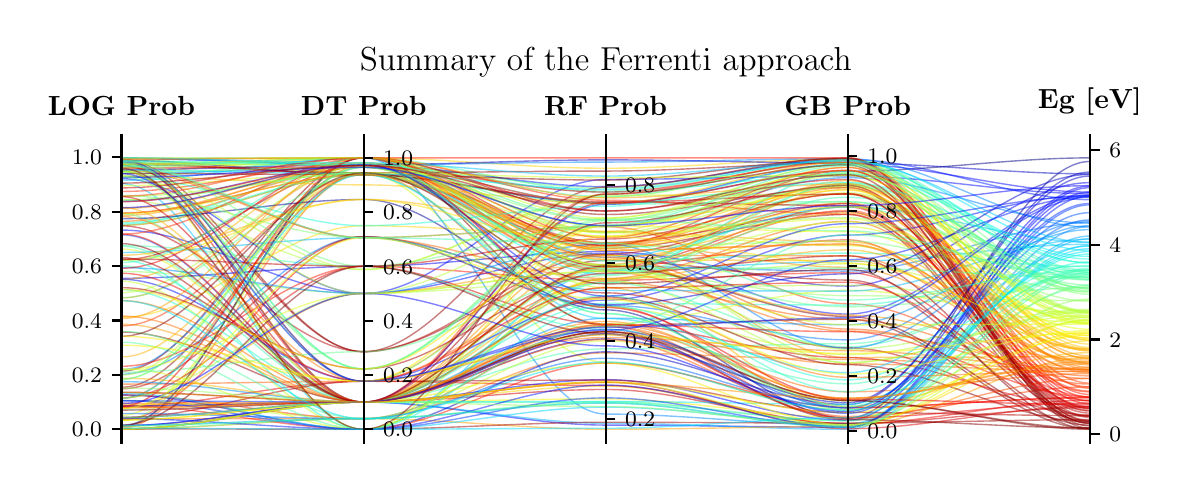\begingroup%
\makeatletter%
\begin{pgfpicture}%
\pgfpathrectangle{\pgfpointorigin}{\pgfqpoint{5.664in}{2.192in}}%
\pgfusepath{use as bounding box, clip}%
\begin{pgfscope}%
\pgfsetbuttcap%
\pgfsetmiterjoin%
\pgfsetlinewidth{0.0pt}%
\definecolor{currentstroke}{rgb}{1.0,1.0,1.0}%
\pgfsetstrokecolor{currentstroke}%
\pgfsetstrokeopacity{0.0}%
\pgfsetdash{}{0pt}%
\pgfpathmoveto{\pgfqpoint{0.0in}{0.0in}}%
\pgfpathlineto{\pgfqpoint{5.664in}{0.0in}}%
\pgfpathlineto{\pgfqpoint{5.664in}{2.192in}}%
\pgfpathlineto{\pgfqpoint{0.0in}{2.192in}}%
\pgfpathclose%
\pgfusepath{}%
\end{pgfscope}%
\begin{pgfscope}%
\pgfsetbuttcap%
\pgfsetmiterjoin%
\definecolor{currentfill}{rgb}{1.0,1.0,1.0}%
\pgfsetfillcolor{currentfill}%
\pgfsetlinewidth{0.0pt}%
\definecolor{currentstroke}{rgb}{0.0,0.0,0.0}%
\pgfsetstrokecolor{currentstroke}%
\pgfsetstrokeopacity{0.0}%
\pgfsetdash{}{0pt}%
\pgfpathmoveto{\pgfqpoint{0.469in}{0.117in}}%
\pgfpathlineto{\pgfqpoint{5.311in}{0.117in}}%
\pgfpathlineto{\pgfqpoint{5.311in}{1.609in}}%
\pgfpathlineto{\pgfqpoint{0.469in}{1.609in}}%
\pgfpathclose%
\pgfusepath{fill}%
\end{pgfscope}%
\begin{pgfscope}%
\pgfpathrectangle{\pgfqpoint{0.469in}{0.117in}}{\pgfqpoint{4.842in}{1.493in}}%
\pgfusepath{clip}%
\pgfsetbuttcap%
\pgfsetmiterjoin%
\pgfsetlinewidth{0.502pt}%
\definecolor{currentstroke}{rgb}{0.262,1.0,0.705}%
\pgfsetstrokecolor{currentstroke}%
\pgfsetstrokeopacity{0.5}%
\pgfsetdash{}{0pt}%
\pgfpathmoveto{\pgfqpoint{0.469in}{1.539in}}%
\pgfpathcurveto{\pgfqpoint{0.873in}{1.539in}}{\pgfqpoint{1.276in}{1.541in}}{\pgfqpoint{1.68in}{1.541in}}%
\pgfpathcurveto{\pgfqpoint{2.083in}{1.541in}}{\pgfqpoint{2.486in}{1.375in}}{\pgfqpoint{2.89in}{1.375in}}%
\pgfpathcurveto{\pgfqpoint{3.293in}{1.375in}}{\pgfqpoint{3.697in}{1.533in}}{\pgfqpoint{4.1in}{1.533in}}%
\pgfpathcurveto{\pgfqpoint{4.504in}{1.533in}}{\pgfqpoint{4.907in}{0.978in}}{\pgfqpoint{5.311in}{0.978in}}%
\pgfusepath{stroke}%
\end{pgfscope}%
\begin{pgfscope}%
\pgfpathrectangle{\pgfqpoint{0.469in}{0.117in}}{\pgfqpoint{4.842in}{1.493in}}%
\pgfusepath{clip}%
\pgfsetbuttcap%
\pgfsetmiterjoin%
\pgfsetlinewidth{0.502pt}%
\definecolor{currentstroke}{rgb}{0.288,1.0,0.68}%
\pgfsetstrokecolor{currentstroke}%
\pgfsetstrokeopacity{0.5}%
\pgfsetdash{}{0pt}%
\pgfpathmoveto{\pgfqpoint{0.469in}{1.205in}}%
\pgfpathcurveto{\pgfqpoint{0.873in}{1.205in}}{\pgfqpoint{1.276in}{1.457in}}{\pgfqpoint{1.68in}{1.457in}}%
\pgfpathcurveto{\pgfqpoint{2.083in}{1.457in}}{\pgfqpoint{2.486in}{1.31in}}{\pgfqpoint{2.89in}{1.31in}}%
\pgfpathcurveto{\pgfqpoint{3.293in}{1.31in}}{\pgfqpoint{3.697in}{1.322in}}{\pgfqpoint{4.1in}{1.322in}}%
\pgfpathcurveto{\pgfqpoint{4.504in}{1.322in}}{\pgfqpoint{4.907in}{0.958in}}{\pgfqpoint{5.311in}{0.958in}}%
\pgfusepath{stroke}%
\end{pgfscope}%
\begin{pgfscope}%
\pgfpathrectangle{\pgfqpoint{0.469in}{0.117in}}{\pgfqpoint{4.842in}{1.493in}}%
\pgfusepath{clip}%
\pgfsetbuttcap%
\pgfsetmiterjoin%
\pgfsetlinewidth{0.502pt}%
\definecolor{currentstroke}{rgb}{0.999,0.073,0.0}%
\pgfsetstrokecolor{currentstroke}%
\pgfsetstrokeopacity{0.5}%
\pgfsetdash{}{0pt}%
\pgfpathmoveto{\pgfqpoint{0.469in}{0.23in}}%
\pgfpathcurveto{\pgfqpoint{0.873in}{0.23in}}{\pgfqpoint{1.276in}{1.147in}}{\pgfqpoint{1.68in}{1.147in}}%
\pgfpathcurveto{\pgfqpoint{2.083in}{1.147in}}{\pgfqpoint{2.486in}{0.8in}}{\pgfqpoint{2.89in}{0.8in}}%
\pgfpathcurveto{\pgfqpoint{3.293in}{0.8in}}{\pgfqpoint{3.697in}{0.291in}}{\pgfqpoint{4.1in}{0.291in}}%
\pgfpathcurveto{\pgfqpoint{4.504in}{0.291in}}{\pgfqpoint{4.907in}{0.343in}}{\pgfqpoint{5.311in}{0.343in}}%
\pgfusepath{stroke}%
\end{pgfscope}%
\begin{pgfscope}%
\pgfpathrectangle{\pgfqpoint{0.469in}{0.117in}}{\pgfqpoint{4.842in}{1.493in}}%
\pgfusepath{clip}%
\pgfsetbuttcap%
\pgfsetmiterjoin%
\pgfsetlinewidth{0.502pt}%
\definecolor{currentstroke}{rgb}{0.844,1.0,0.123}%
\pgfsetstrokecolor{currentstroke}%
\pgfsetstrokeopacity{0.5}%
\pgfsetdash{}{0pt}%
\pgfpathmoveto{\pgfqpoint{0.469in}{0.254in}}%
\pgfpathcurveto{\pgfqpoint{0.873in}{0.254in}}{\pgfqpoint{1.276in}{1.462in}}{\pgfqpoint{1.68in}{1.462in}}%
\pgfpathcurveto{\pgfqpoint{2.083in}{1.462in}}{\pgfqpoint{2.486in}{0.519in}}{\pgfqpoint{2.89in}{0.519in}}%
\pgfpathcurveto{\pgfqpoint{3.293in}{0.519in}}{\pgfqpoint{3.697in}{0.281in}}{\pgfqpoint{4.1in}{0.281in}}%
\pgfpathcurveto{\pgfqpoint{4.504in}{0.281in}}{\pgfqpoint{4.907in}{0.727in}}{\pgfqpoint{5.311in}{0.727in}}%
\pgfusepath{stroke}%
\end{pgfscope}%
\begin{pgfscope}%
\pgfpathrectangle{\pgfqpoint{0.469in}{0.117in}}{\pgfqpoint{4.842in}{1.493in}}%
\pgfusepath{clip}%
\pgfsetbuttcap%
\pgfsetmiterjoin%
\pgfsetlinewidth{0.502pt}%
\definecolor{currentstroke}{rgb}{0.803,0.0,0.0}%
\pgfsetstrokecolor{currentstroke}%
\pgfsetstrokeopacity{0.5}%
\pgfsetdash{}{0pt}%
\pgfpathmoveto{\pgfqpoint{0.469in}{0.185in}}%
\pgfpathcurveto{\pgfqpoint{0.873in}{0.185in}}{\pgfqpoint{1.276in}{0.32in}}{\pgfqpoint{1.68in}{0.32in}}%
\pgfpathcurveto{\pgfqpoint{2.083in}{0.32in}}{\pgfqpoint{2.486in}{0.383in}}{\pgfqpoint{2.89in}{0.383in}}%
\pgfpathcurveto{\pgfqpoint{3.293in}{0.383in}}{\pgfqpoint{3.697in}{0.213in}}{\pgfqpoint{4.1in}{0.213in}}%
\pgfpathcurveto{\pgfqpoint{4.504in}{0.213in}}{\pgfqpoint{4.907in}{0.292in}}{\pgfqpoint{5.311in}{0.292in}}%
\pgfusepath{stroke}%
\end{pgfscope}%
\begin{pgfscope}%
\pgfpathrectangle{\pgfqpoint{0.469in}{0.117in}}{\pgfqpoint{4.842in}{1.493in}}%
\pgfusepath{clip}%
\pgfsetbuttcap%
\pgfsetmiterjoin%
\pgfsetlinewidth{0.502pt}%
\definecolor{currentstroke}{rgb}{1.0,0.436,0.0}%
\pgfsetstrokecolor{currentstroke}%
\pgfsetstrokeopacity{0.5}%
\pgfsetdash{}{0pt}%
\pgfpathmoveto{\pgfqpoint{0.469in}{0.236in}}%
\pgfpathcurveto{\pgfqpoint{0.873in}{0.236in}}{\pgfqpoint{1.276in}{0.237in}}{\pgfqpoint{1.68in}{0.237in}}%
\pgfpathcurveto{\pgfqpoint{2.083in}{0.237in}}{\pgfqpoint{2.486in}{0.566in}}{\pgfqpoint{2.89in}{0.566in}}%
\pgfpathcurveto{\pgfqpoint{3.293in}{0.566in}}{\pgfqpoint{3.697in}{0.533in}}{\pgfqpoint{4.1in}{0.533in}}%
\pgfpathcurveto{\pgfqpoint{4.504in}{0.533in}}{\pgfqpoint{4.907in}{0.482in}}{\pgfqpoint{5.311in}{0.482in}}%
\pgfusepath{stroke}%
\end{pgfscope}%
\begin{pgfscope}%
\pgfpathrectangle{\pgfqpoint{0.469in}{0.117in}}{\pgfqpoint{4.842in}{1.493in}}%
\pgfusepath{clip}%
\pgfsetbuttcap%
\pgfsetmiterjoin%
\pgfsetlinewidth{0.502pt}%
\definecolor{currentstroke}{rgb}{0.0,0.771,1.0}%
\pgfsetstrokecolor{currentstroke}%
\pgfsetstrokeopacity{0.5}%
\pgfsetdash{}{0pt}%
\pgfpathmoveto{\pgfqpoint{0.469in}{1.412in}}%
\pgfpathcurveto{\pgfqpoint{0.873in}{1.412in}}{\pgfqpoint{1.276in}{0.184in}}{\pgfqpoint{1.68in}{0.184in}}%
\pgfpathcurveto{\pgfqpoint{2.083in}{0.184in}}{\pgfqpoint{2.486in}{0.977in}}{\pgfqpoint{2.89in}{0.977in}}%
\pgfpathcurveto{\pgfqpoint{3.293in}{0.977in}}{\pgfqpoint{3.697in}{1.023in}}{\pgfqpoint{4.1in}{1.023in}}%
\pgfpathcurveto{\pgfqpoint{4.504in}{1.023in}}{\pgfqpoint{4.907in}{1.109in}}{\pgfqpoint{5.311in}{1.109in}}%
\pgfusepath{stroke}%
\end{pgfscope}%
\begin{pgfscope}%
\pgfpathrectangle{\pgfqpoint{0.469in}{0.117in}}{\pgfqpoint{4.842in}{1.493in}}%
\pgfusepath{clip}%
\pgfsetbuttcap%
\pgfsetmiterjoin%
\pgfsetlinewidth{0.502pt}%
\definecolor{currentstroke}{rgb}{0.589,0.0,0.0}%
\pgfsetstrokecolor{currentstroke}%
\pgfsetstrokeopacity{0.5}%
\pgfsetdash{}{0pt}%
\pgfpathmoveto{\pgfqpoint{0.469in}{0.394in}}%
\pgfpathcurveto{\pgfqpoint{0.873in}{0.394in}}{\pgfqpoint{1.276in}{1.462in}}{\pgfqpoint{1.68in}{1.462in}}%
\pgfpathcurveto{\pgfqpoint{2.083in}{1.462in}}{\pgfqpoint{2.486in}{1.089in}}{\pgfqpoint{2.89in}{1.089in}}%
\pgfpathcurveto{\pgfqpoint{3.293in}{1.089in}}{\pgfqpoint{3.697in}{1.258in}}{\pgfqpoint{4.1in}{1.258in}}%
\pgfpathcurveto{\pgfqpoint{4.504in}{1.258in}}{\pgfqpoint{4.907in}{0.216in}}{\pgfqpoint{5.311in}{0.216in}}%
\pgfusepath{stroke}%
\end{pgfscope}%
\begin{pgfscope}%
\pgfpathrectangle{\pgfqpoint{0.469in}{0.117in}}{\pgfqpoint{4.842in}{1.493in}}%
\pgfusepath{clip}%
\pgfsetbuttcap%
\pgfsetmiterjoin%
\pgfsetlinewidth{0.502pt}%
\definecolor{currentstroke}{rgb}{1.0,0.48,0.0}%
\pgfsetstrokecolor{currentstroke}%
\pgfsetstrokeopacity{0.5}%
\pgfsetdash{}{0pt}%
\pgfpathmoveto{\pgfqpoint{0.469in}{1.263in}}%
\pgfpathcurveto{\pgfqpoint{0.873in}{1.263in}}{\pgfqpoint{1.276in}{1.494in}}{\pgfqpoint{1.68in}{1.494in}}%
\pgfpathcurveto{\pgfqpoint{2.083in}{1.494in}}{\pgfqpoint{2.486in}{1.098in}}{\pgfqpoint{2.89in}{1.098in}}%
\pgfpathcurveto{\pgfqpoint{3.293in}{1.098in}}{\pgfqpoint{3.697in}{1.315in}}{\pgfqpoint{4.1in}{1.315in}}%
\pgfpathcurveto{\pgfqpoint{4.504in}{1.315in}}{\pgfqpoint{4.907in}{0.494in}}{\pgfqpoint{5.311in}{0.494in}}%
\pgfusepath{stroke}%
\end{pgfscope}%
\begin{pgfscope}%
\pgfpathrectangle{\pgfqpoint{0.469in}{0.117in}}{\pgfqpoint{4.842in}{1.493in}}%
\pgfusepath{clip}%
\pgfsetbuttcap%
\pgfsetmiterjoin%
\pgfsetlinewidth{0.502pt}%
\definecolor{currentstroke}{rgb}{1.0,0.436,0.0}%
\pgfsetstrokecolor{currentstroke}%
\pgfsetstrokeopacity{0.5}%
\pgfsetdash{}{0pt}%
\pgfpathmoveto{\pgfqpoint{0.469in}{0.339in}}%
\pgfpathcurveto{\pgfqpoint{0.873in}{0.339in}}{\pgfqpoint{1.276in}{1.506in}}{\pgfqpoint{1.68in}{1.506in}}%
\pgfpathcurveto{\pgfqpoint{2.083in}{1.506in}}{\pgfqpoint{2.486in}{1.054in}}{\pgfqpoint{2.89in}{1.054in}}%
\pgfpathcurveto{\pgfqpoint{3.293in}{1.054in}}{\pgfqpoint{3.697in}{1.051in}}{\pgfqpoint{4.1in}{1.051in}}%
\pgfpathcurveto{\pgfqpoint{4.504in}{1.051in}}{\pgfqpoint{4.907in}{0.478in}}{\pgfqpoint{5.311in}{0.478in}}%
\pgfusepath{stroke}%
\end{pgfscope}%
\begin{pgfscope}%
\pgfpathrectangle{\pgfqpoint{0.469in}{0.117in}}{\pgfqpoint{4.842in}{1.493in}}%
\pgfusepath{clip}%
\pgfsetbuttcap%
\pgfsetmiterjoin%
\pgfsetlinewidth{0.502pt}%
\definecolor{currentstroke}{rgb}{0.262,1.0,0.705}%
\pgfsetstrokecolor{currentstroke}%
\pgfsetstrokeopacity{0.5}%
\pgfsetdash{}{0pt}%
\pgfpathmoveto{\pgfqpoint{0.469in}{1.447in}}%
\pgfpathcurveto{\pgfqpoint{0.873in}{1.447in}}{\pgfqpoint{1.276in}{1.541in}}{\pgfqpoint{1.68in}{1.541in}}%
\pgfpathcurveto{\pgfqpoint{2.083in}{1.541in}}{\pgfqpoint{2.486in}{1.005in}}{\pgfqpoint{2.89in}{1.005in}}%
\pgfpathcurveto{\pgfqpoint{3.293in}{1.005in}}{\pgfqpoint{3.697in}{1.344in}}{\pgfqpoint{4.1in}{1.344in}}%
\pgfpathcurveto{\pgfqpoint{4.504in}{1.344in}}{\pgfqpoint{4.907in}{0.968in}}{\pgfqpoint{5.311in}{0.968in}}%
\pgfusepath{stroke}%
\end{pgfscope}%
\begin{pgfscope}%
\pgfpathrectangle{\pgfqpoint{0.469in}{0.117in}}{\pgfqpoint{4.842in}{1.493in}}%
\pgfusepath{clip}%
\pgfsetbuttcap%
\pgfsetmiterjoin%
\pgfsetlinewidth{0.502pt}%
\definecolor{currentstroke}{rgb}{0.0,0.049,1.0}%
\pgfsetstrokecolor{currentstroke}%
\pgfsetstrokeopacity{0.5}%
\pgfsetdash{}{0pt}%
\pgfpathmoveto{\pgfqpoint{0.469in}{1.437in}}%
\pgfpathcurveto{\pgfqpoint{0.873in}{1.437in}}{\pgfqpoint{1.276in}{0.863in}}{\pgfqpoint{1.68in}{0.863in}}%
\pgfpathcurveto{\pgfqpoint{2.083in}{0.863in}}{\pgfqpoint{2.486in}{1.433in}}{\pgfqpoint{2.89in}{1.433in}}%
\pgfpathcurveto{\pgfqpoint{3.293in}{1.433in}}{\pgfqpoint{3.697in}{1.451in}}{\pgfqpoint{4.1in}{1.451in}}%
\pgfpathcurveto{\pgfqpoint{4.504in}{1.451in}}{\pgfqpoint{4.907in}{1.362in}}{\pgfqpoint{5.311in}{1.362in}}%
\pgfusepath{stroke}%
\end{pgfscope}%
\begin{pgfscope}%
\pgfpathrectangle{\pgfqpoint{0.469in}{0.117in}}{\pgfqpoint{4.842in}{1.493in}}%
\pgfusepath{clip}%
\pgfsetbuttcap%
\pgfsetmiterjoin%
\pgfsetlinewidth{0.502pt}%
\definecolor{currentstroke}{rgb}{0.452,1.0,0.515}%
\pgfsetstrokecolor{currentstroke}%
\pgfsetstrokeopacity{0.5}%
\pgfsetdash{}{0pt}%
\pgfpathmoveto{\pgfqpoint{0.469in}{1.54in}}%
\pgfpathcurveto{\pgfqpoint{0.873in}{1.54in}}{\pgfqpoint{1.276in}{1.506in}}{\pgfqpoint{1.68in}{1.506in}}%
\pgfpathcurveto{\pgfqpoint{2.083in}{1.506in}}{\pgfqpoint{2.486in}{1.39in}}{\pgfqpoint{2.89in}{1.39in}}%
\pgfpathcurveto{\pgfqpoint{3.293in}{1.39in}}{\pgfqpoint{3.697in}{1.537in}}{\pgfqpoint{4.1in}{1.537in}}%
\pgfpathcurveto{\pgfqpoint{4.504in}{1.537in}}{\pgfqpoint{4.907in}{0.886in}}{\pgfqpoint{5.311in}{0.886in}}%
\pgfusepath{stroke}%
\end{pgfscope}%
\begin{pgfscope}%
\pgfpathrectangle{\pgfqpoint{0.469in}{0.117in}}{\pgfqpoint{4.842in}{1.493in}}%
\pgfusepath{clip}%
\pgfsetbuttcap%
\pgfsetmiterjoin%
\pgfsetlinewidth{0.502pt}%
\definecolor{currentstroke}{rgb}{0.0,0.457,1.0}%
\pgfsetstrokecolor{currentstroke}%
\pgfsetstrokeopacity{0.5}%
\pgfsetdash{}{0pt}%
\pgfpathmoveto{\pgfqpoint{0.469in}{1.463in}}%
\pgfpathcurveto{\pgfqpoint{0.873in}{1.463in}}{\pgfqpoint{1.276in}{1.494in}}{\pgfqpoint{1.68in}{1.494in}}%
\pgfpathcurveto{\pgfqpoint{2.083in}{1.494in}}{\pgfqpoint{2.486in}{0.999in}}{\pgfqpoint{2.89in}{0.999in}}%
\pgfpathcurveto{\pgfqpoint{3.293in}{0.999in}}{\pgfqpoint{3.697in}{0.975in}}{\pgfqpoint{4.1in}{0.975in}}%
\pgfpathcurveto{\pgfqpoint{4.504in}{0.975in}}{\pgfqpoint{4.907in}{1.217in}}{\pgfqpoint{5.311in}{1.217in}}%
\pgfusepath{stroke}%
\end{pgfscope}%
\begin{pgfscope}%
\pgfpathrectangle{\pgfqpoint{0.469in}{0.117in}}{\pgfqpoint{4.842in}{1.493in}}%
\pgfusepath{clip}%
\pgfsetbuttcap%
\pgfsetmiterjoin%
\pgfsetlinewidth{0.502pt}%
\definecolor{currentstroke}{rgb}{0.0,0.0,0.999}%
\pgfsetstrokecolor{currentstroke}%
\pgfsetstrokeopacity{0.5}%
\pgfsetdash{}{0pt}%
\pgfpathmoveto{\pgfqpoint{0.469in}{0.202in}}%
\pgfpathcurveto{\pgfqpoint{0.873in}{0.202in}}{\pgfqpoint{1.276in}{0.32in}}{\pgfqpoint{1.68in}{0.32in}}%
\pgfpathcurveto{\pgfqpoint{2.083in}{0.32in}}{\pgfqpoint{2.486in}{0.205in}}{\pgfqpoint{2.89in}{0.205in}}%
\pgfpathcurveto{\pgfqpoint{3.293in}{0.205in}}{\pgfqpoint{3.697in}{0.194in}}{\pgfqpoint{4.1in}{0.194in}}%
\pgfpathcurveto{\pgfqpoint{4.504in}{0.194in}}{\pgfqpoint{4.907in}{1.392in}}{\pgfqpoint{5.311in}{1.392in}}%
\pgfusepath{stroke}%
\end{pgfscope}%
\begin{pgfscope}%
\pgfpathrectangle{\pgfqpoint{0.469in}{0.117in}}{\pgfqpoint{4.842in}{1.493in}}%
\pgfusepath{clip}%
\pgfsetbuttcap%
\pgfsetmiterjoin%
\pgfsetlinewidth{0.502pt}%
\definecolor{currentstroke}{rgb}{0.0,0.692,1.0}%
\pgfsetstrokecolor{currentstroke}%
\pgfsetstrokeopacity{0.5}%
\pgfsetdash{}{0pt}%
\pgfpathmoveto{\pgfqpoint{0.469in}{0.184in}}%
\pgfpathcurveto{\pgfqpoint{0.873in}{0.184in}}{\pgfqpoint{1.276in}{0.32in}}{\pgfqpoint{1.68in}{0.32in}}%
\pgfpathcurveto{\pgfqpoint{2.083in}{0.32in}}{\pgfqpoint{2.486in}{0.214in}}{\pgfqpoint{2.89in}{0.214in}}%
\pgfpathcurveto{\pgfqpoint{3.293in}{0.214in}}{\pgfqpoint{3.697in}{0.184in}}{\pgfqpoint{4.1in}{0.184in}}%
\pgfpathcurveto{\pgfqpoint{4.504in}{0.184in}}{\pgfqpoint{4.907in}{1.137in}}{\pgfqpoint{5.311in}{1.137in}}%
\pgfusepath{stroke}%
\end{pgfscope}%
\begin{pgfscope}%
\pgfpathrectangle{\pgfqpoint{0.469in}{0.117in}}{\pgfqpoint{4.842in}{1.493in}}%
\pgfusepath{clip}%
\pgfsetbuttcap%
\pgfsetmiterjoin%
\pgfsetlinewidth{0.502pt}%
\definecolor{currentstroke}{rgb}{0.0,0.127,1.0}%
\pgfsetstrokecolor{currentstroke}%
\pgfsetstrokeopacity{0.5}%
\pgfsetdash{}{0pt}%
\pgfpathmoveto{\pgfqpoint{0.469in}{1.537in}}%
\pgfpathcurveto{\pgfqpoint{0.873in}{1.537in}}{\pgfqpoint{1.276in}{1.506in}}{\pgfqpoint{1.68in}{1.506in}}%
\pgfpathcurveto{\pgfqpoint{2.083in}{1.506in}}{\pgfqpoint{2.486in}{1.397in}}{\pgfqpoint{2.89in}{1.397in}}%
\pgfpathcurveto{\pgfqpoint{3.293in}{1.397in}}{\pgfqpoint{3.697in}{1.533in}}{\pgfqpoint{4.1in}{1.533in}}%
\pgfpathcurveto{\pgfqpoint{4.504in}{1.533in}}{\pgfqpoint{4.907in}{1.332in}}{\pgfqpoint{5.311in}{1.332in}}%
\pgfusepath{stroke}%
\end{pgfscope}%
\begin{pgfscope}%
\pgfpathrectangle{\pgfqpoint{0.469in}{0.117in}}{\pgfqpoint{4.842in}{1.493in}}%
\pgfusepath{clip}%
\pgfsetbuttcap%
\pgfsetmiterjoin%
\pgfsetlinewidth{0.502pt}%
\definecolor{currentstroke}{rgb}{0.781,1.0,0.187}%
\pgfsetstrokecolor{currentstroke}%
\pgfsetstrokeopacity{0.5}%
\pgfsetdash{}{0pt}%
\pgfpathmoveto{\pgfqpoint{0.469in}{0.924in}}%
\pgfpathcurveto{\pgfqpoint{0.873in}{0.924in}}{\pgfqpoint{1.276in}{0.184in}}{\pgfqpoint{1.68in}{0.184in}}%
\pgfpathcurveto{\pgfqpoint{2.083in}{0.184in}}{\pgfqpoint{2.486in}{0.936in}}{\pgfqpoint{2.89in}{0.936in}}%
\pgfpathcurveto{\pgfqpoint{3.293in}{0.936in}}{\pgfqpoint{3.697in}{1.011in}}{\pgfqpoint{4.1in}{1.011in}}%
\pgfpathcurveto{\pgfqpoint{4.504in}{1.011in}}{\pgfqpoint{4.907in}{0.744in}}{\pgfqpoint{5.311in}{0.744in}}%
\pgfusepath{stroke}%
\end{pgfscope}%
\begin{pgfscope}%
\pgfpathrectangle{\pgfqpoint{0.469in}{0.117in}}{\pgfqpoint{4.842in}{1.493in}}%
\pgfusepath{clip}%
\pgfsetbuttcap%
\pgfsetmiterjoin%
\pgfsetlinewidth{0.502pt}%
\definecolor{currentstroke}{rgb}{0.705,1.0,0.262}%
\pgfsetstrokecolor{currentstroke}%
\pgfsetstrokeopacity{0.5}%
\pgfsetdash{}{0pt}%
\pgfpathmoveto{\pgfqpoint{0.469in}{0.433in}}%
\pgfpathcurveto{\pgfqpoint{0.873in}{0.433in}}{\pgfqpoint{1.276in}{1.516in}}{\pgfqpoint{1.68in}{1.516in}}%
\pgfpathcurveto{\pgfqpoint{2.083in}{1.516in}}{\pgfqpoint{2.486in}{1.056in}}{\pgfqpoint{2.89in}{1.056in}}%
\pgfpathcurveto{\pgfqpoint{3.293in}{1.056in}}{\pgfqpoint{3.697in}{0.517in}}{\pgfqpoint{4.1in}{0.517in}}%
\pgfpathcurveto{\pgfqpoint{4.504in}{0.517in}}{\pgfqpoint{4.907in}{0.779in}}{\pgfqpoint{5.311in}{0.779in}}%
\pgfusepath{stroke}%
\end{pgfscope}%
\begin{pgfscope}%
\pgfpathrectangle{\pgfqpoint{0.469in}{0.117in}}{\pgfqpoint{4.842in}{1.493in}}%
\pgfusepath{clip}%
\pgfsetbuttcap%
\pgfsetmiterjoin%
\pgfsetlinewidth{0.502pt}%
\definecolor{currentstroke}{rgb}{0.705,1.0,0.262}%
\pgfsetstrokecolor{currentstroke}%
\pgfsetstrokeopacity{0.5}%
\pgfsetdash{}{0pt}%
\pgfpathmoveto{\pgfqpoint{0.469in}{1.53in}}%
\pgfpathcurveto{\pgfqpoint{0.873in}{1.53in}}{\pgfqpoint{1.276in}{1.466in}}{\pgfqpoint{1.68in}{1.466in}}%
\pgfpathcurveto{\pgfqpoint{2.083in}{1.466in}}{\pgfqpoint{2.486in}{1.11in}}{\pgfqpoint{2.89in}{1.11in}}%
\pgfpathcurveto{\pgfqpoint{3.293in}{1.11in}}{\pgfqpoint{3.697in}{1.366in}}{\pgfqpoint{4.1in}{1.366in}}%
\pgfpathcurveto{\pgfqpoint{4.504in}{1.366in}}{\pgfqpoint{4.907in}{0.77in}}{\pgfqpoint{5.311in}{0.77in}}%
\pgfusepath{stroke}%
\end{pgfscope}%
\begin{pgfscope}%
\pgfpathrectangle{\pgfqpoint{0.469in}{0.117in}}{\pgfqpoint{4.842in}{1.493in}}%
\pgfusepath{clip}%
\pgfsetbuttcap%
\pgfsetmiterjoin%
\pgfsetlinewidth{0.502pt}%
\definecolor{currentstroke}{rgb}{1.0,0.407,0.0}%
\pgfsetstrokecolor{currentstroke}%
\pgfsetstrokeopacity{0.5}%
\pgfsetdash{}{0pt}%
\pgfpathmoveto{\pgfqpoint{0.469in}{0.19in}}%
\pgfpathcurveto{\pgfqpoint{0.873in}{0.19in}}{\pgfqpoint{1.276in}{1.466in}}{\pgfqpoint{1.68in}{1.466in}}%
\pgfpathcurveto{\pgfqpoint{2.083in}{1.466in}}{\pgfqpoint{2.486in}{0.71in}}{\pgfqpoint{2.89in}{0.71in}}%
\pgfpathcurveto{\pgfqpoint{3.293in}{0.71in}}{\pgfqpoint{3.697in}{0.371in}}{\pgfqpoint{4.1in}{0.371in}}%
\pgfpathcurveto{\pgfqpoint{4.504in}{0.371in}}{\pgfqpoint{4.907in}{0.462in}}{\pgfqpoint{5.311in}{0.462in}}%
\pgfusepath{stroke}%
\end{pgfscope}%
\begin{pgfscope}%
\pgfpathrectangle{\pgfqpoint{0.469in}{0.117in}}{\pgfqpoint{4.842in}{1.493in}}%
\pgfusepath{clip}%
\pgfsetbuttcap%
\pgfsetmiterjoin%
\pgfsetlinewidth{0.502pt}%
\definecolor{currentstroke}{rgb}{0.288,1.0,0.68}%
\pgfsetstrokecolor{currentstroke}%
\pgfsetstrokeopacity{0.5}%
\pgfsetdash{}{0pt}%
\pgfpathmoveto{\pgfqpoint{0.469in}{1.099in}}%
\pgfpathcurveto{\pgfqpoint{0.873in}{1.099in}}{\pgfqpoint{1.276in}{0.32in}}{\pgfqpoint{1.68in}{0.32in}}%
\pgfpathcurveto{\pgfqpoint{2.083in}{0.32in}}{\pgfqpoint{2.486in}{0.586in}}{\pgfqpoint{2.89in}{0.586in}}%
\pgfpathcurveto{\pgfqpoint{3.293in}{0.586in}}{\pgfqpoint{3.697in}{0.612in}}{\pgfqpoint{4.1in}{0.612in}}%
\pgfpathcurveto{\pgfqpoint{4.504in}{0.612in}}{\pgfqpoint{4.907in}{0.951in}}{\pgfqpoint{5.311in}{0.951in}}%
\pgfusepath{stroke}%
\end{pgfscope}%
\begin{pgfscope}%
\pgfpathrectangle{\pgfqpoint{0.469in}{0.117in}}{\pgfqpoint{4.842in}{1.493in}}%
\pgfusepath{clip}%
\pgfsetbuttcap%
\pgfsetmiterjoin%
\pgfsetlinewidth{0.502pt}%
\definecolor{currentstroke}{rgb}{0.781,1.0,0.187}%
\pgfsetstrokecolor{currentstroke}%
\pgfsetstrokeopacity{0.5}%
\pgfsetdash{}{0pt}%
\pgfpathmoveto{\pgfqpoint{0.469in}{0.226in}}%
\pgfpathcurveto{\pgfqpoint{0.873in}{0.226in}}{\pgfqpoint{1.276in}{1.506in}}{\pgfqpoint{1.68in}{1.506in}}%
\pgfpathcurveto{\pgfqpoint{2.083in}{1.506in}}{\pgfqpoint{2.486in}{0.794in}}{\pgfqpoint{2.89in}{0.794in}}%
\pgfpathcurveto{\pgfqpoint{3.293in}{0.794in}}{\pgfqpoint{3.697in}{0.557in}}{\pgfqpoint{4.1in}{0.557in}}%
\pgfpathcurveto{\pgfqpoint{4.504in}{0.557in}}{\pgfqpoint{4.907in}{0.753in}}{\pgfqpoint{5.311in}{0.753in}}%
\pgfusepath{stroke}%
\end{pgfscope}%
\begin{pgfscope}%
\pgfpathrectangle{\pgfqpoint{0.469in}{0.117in}}{\pgfqpoint{4.842in}{1.493in}}%
\pgfusepath{clip}%
\pgfsetbuttcap%
\pgfsetmiterjoin%
\pgfsetlinewidth{0.502pt}%
\definecolor{currentstroke}{rgb}{0.933,1.0,0.035}%
\pgfsetstrokecolor{currentstroke}%
\pgfsetstrokeopacity{0.5}%
\pgfsetdash{}{0pt}%
\pgfpathmoveto{\pgfqpoint{0.469in}{1.477in}}%
\pgfpathcurveto{\pgfqpoint{0.873in}{1.477in}}{\pgfqpoint{1.276in}{0.184in}}{\pgfqpoint{1.68in}{0.184in}}%
\pgfpathcurveto{\pgfqpoint{2.083in}{0.184in}}{\pgfqpoint{2.486in}{1.201in}}{\pgfqpoint{2.89in}{1.201in}}%
\pgfpathcurveto{\pgfqpoint{3.293in}{1.201in}}{\pgfqpoint{3.697in}{1.172in}}{\pgfqpoint{4.1in}{1.172in}}%
\pgfpathcurveto{\pgfqpoint{4.504in}{1.172in}}{\pgfqpoint{4.907in}{0.684in}}{\pgfqpoint{5.311in}{0.684in}}%
\pgfusepath{stroke}%
\end{pgfscope}%
\begin{pgfscope}%
\pgfpathrectangle{\pgfqpoint{0.469in}{0.117in}}{\pgfqpoint{4.842in}{1.493in}}%
\pgfusepath{clip}%
\pgfsetbuttcap%
\pgfsetmiterjoin%
\pgfsetlinewidth{0.502pt}%
\definecolor{currentstroke}{rgb}{0.579,1.0,0.389}%
\pgfsetstrokecolor{currentstroke}%
\pgfsetstrokeopacity{0.5}%
\pgfsetdash{}{0pt}%
\pgfpathmoveto{\pgfqpoint{0.469in}{0.973in}}%
\pgfpathcurveto{\pgfqpoint{0.873in}{0.973in}}{\pgfqpoint{1.276in}{0.863in}}{\pgfqpoint{1.68in}{0.863in}}%
\pgfpathcurveto{\pgfqpoint{2.083in}{0.863in}}{\pgfqpoint{2.486in}{0.973in}}{\pgfqpoint{2.89in}{0.973in}}%
\pgfpathcurveto{\pgfqpoint{3.293in}{0.973in}}{\pgfqpoint{3.697in}{0.852in}}{\pgfqpoint{4.1in}{0.852in}}%
\pgfpathcurveto{\pgfqpoint{4.504in}{0.852in}}{\pgfqpoint{4.907in}{0.827in}}{\pgfqpoint{5.311in}{0.827in}}%
\pgfusepath{stroke}%
\end{pgfscope}%
\begin{pgfscope}%
\pgfpathrectangle{\pgfqpoint{0.469in}{0.117in}}{\pgfqpoint{4.842in}{1.493in}}%
\pgfusepath{clip}%
\pgfsetbuttcap%
\pgfsetmiterjoin%
\pgfsetlinewidth{0.502pt}%
\definecolor{currentstroke}{rgb}{0.0,0.535,1.0}%
\pgfsetstrokecolor{currentstroke}%
\pgfsetstrokeopacity{0.5}%
\pgfsetdash{}{0pt}%
\pgfpathmoveto{\pgfqpoint{0.469in}{0.202in}}%
\pgfpathcurveto{\pgfqpoint{0.873in}{0.202in}}{\pgfqpoint{1.276in}{1.541in}}{\pgfqpoint{1.68in}{1.541in}}%
\pgfpathcurveto{\pgfqpoint{2.083in}{1.541in}}{\pgfqpoint{2.486in}{0.26in}}{\pgfqpoint{2.89in}{0.26in}}%
\pgfpathcurveto{\pgfqpoint{3.293in}{0.26in}}{\pgfqpoint{3.697in}{0.203in}}{\pgfqpoint{4.1in}{0.203in}}%
\pgfpathcurveto{\pgfqpoint{4.504in}{0.203in}}{\pgfqpoint{4.907in}{1.198in}}{\pgfqpoint{5.311in}{1.198in}}%
\pgfusepath{stroke}%
\end{pgfscope}%
\begin{pgfscope}%
\pgfpathrectangle{\pgfqpoint{0.469in}{0.117in}}{\pgfqpoint{4.842in}{1.493in}}%
\pgfusepath{clip}%
\pgfsetbuttcap%
\pgfsetmiterjoin%
\pgfsetlinewidth{0.502pt}%
\definecolor{currentstroke}{rgb}{0.5,0.0,0.0}%
\pgfsetstrokecolor{currentstroke}%
\pgfsetstrokeopacity{0.5}%
\pgfsetdash{}{0pt}%
\pgfpathmoveto{\pgfqpoint{0.469in}{0.199in}}%
\pgfpathcurveto{\pgfqpoint{0.873in}{0.199in}}{\pgfqpoint{1.276in}{1.541in}}{\pgfqpoint{1.68in}{1.541in}}%
\pgfpathcurveto{\pgfqpoint{2.083in}{1.541in}}{\pgfqpoint{2.486in}{0.704in}}{\pgfqpoint{2.89in}{0.704in}}%
\pgfpathcurveto{\pgfqpoint{3.293in}{0.704in}}{\pgfqpoint{3.697in}{0.734in}}{\pgfqpoint{4.1in}{0.734in}}%
\pgfpathcurveto{\pgfqpoint{4.504in}{0.734in}}{\pgfqpoint{4.907in}{0.187in}}{\pgfqpoint{5.311in}{0.187in}}%
\pgfusepath{stroke}%
\end{pgfscope}%
\begin{pgfscope}%
\pgfpathrectangle{\pgfqpoint{0.469in}{0.117in}}{\pgfqpoint{4.842in}{1.493in}}%
\pgfusepath{clip}%
\pgfsetbuttcap%
\pgfsetmiterjoin%
\pgfsetlinewidth{0.502pt}%
\definecolor{currentstroke}{rgb}{0.262,1.0,0.705}%
\pgfsetstrokecolor{currentstroke}%
\pgfsetstrokeopacity{0.5}%
\pgfsetdash{}{0pt}%
\pgfpathmoveto{\pgfqpoint{0.469in}{1.102in}}%
\pgfpathcurveto{\pgfqpoint{0.873in}{1.102in}}{\pgfqpoint{1.276in}{0.999in}}{\pgfqpoint{1.68in}{0.999in}}%
\pgfpathcurveto{\pgfqpoint{2.083in}{0.999in}}{\pgfqpoint{2.486in}{0.683in}}{\pgfqpoint{2.89in}{0.683in}}%
\pgfpathcurveto{\pgfqpoint{3.293in}{0.683in}}{\pgfqpoint{3.697in}{0.411in}}{\pgfqpoint{4.1in}{0.411in}}%
\pgfpathcurveto{\pgfqpoint{4.504in}{0.411in}}{\pgfqpoint{4.907in}{0.977in}}{\pgfqpoint{5.311in}{0.977in}}%
\pgfusepath{stroke}%
\end{pgfscope}%
\begin{pgfscope}%
\pgfpathrectangle{\pgfqpoint{0.469in}{0.117in}}{\pgfqpoint{4.842in}{1.493in}}%
\pgfusepath{clip}%
\pgfsetbuttcap%
\pgfsetmiterjoin%
\pgfsetlinewidth{0.502pt}%
\definecolor{currentstroke}{rgb}{0.781,1.0,0.187}%
\pgfsetstrokecolor{currentstroke}%
\pgfsetstrokeopacity{0.5}%
\pgfsetdash{}{0pt}%
\pgfpathmoveto{\pgfqpoint{0.469in}{0.328in}}%
\pgfpathcurveto{\pgfqpoint{0.873in}{0.328in}}{\pgfqpoint{1.276in}{0.237in}}{\pgfqpoint{1.68in}{0.237in}}%
\pgfpathcurveto{\pgfqpoint{2.083in}{0.237in}}{\pgfqpoint{2.486in}{0.626in}}{\pgfqpoint{2.89in}{0.626in}}%
\pgfpathcurveto{\pgfqpoint{3.293in}{0.626in}}{\pgfqpoint{3.697in}{0.326in}}{\pgfqpoint{4.1in}{0.326in}}%
\pgfpathcurveto{\pgfqpoint{4.504in}{0.326in}}{\pgfqpoint{4.907in}{0.746in}}{\pgfqpoint{5.311in}{0.746in}}%
\pgfusepath{stroke}%
\end{pgfscope}%
\begin{pgfscope}%
\pgfpathrectangle{\pgfqpoint{0.469in}{0.117in}}{\pgfqpoint{4.842in}{1.493in}}%
\pgfusepath{clip}%
\pgfsetbuttcap%
\pgfsetmiterjoin%
\pgfsetlinewidth{0.502pt}%
\definecolor{currentstroke}{rgb}{0.857,0.0,0.0}%
\pgfsetstrokecolor{currentstroke}%
\pgfsetstrokeopacity{0.5}%
\pgfsetdash{}{0pt}%
\pgfpathmoveto{\pgfqpoint{0.469in}{1.475in}}%
\pgfpathcurveto{\pgfqpoint{0.873in}{1.475in}}{\pgfqpoint{1.276in}{0.32in}}{\pgfqpoint{1.68in}{0.32in}}%
\pgfpathcurveto{\pgfqpoint{2.083in}{0.32in}}{\pgfqpoint{2.486in}{0.994in}}{\pgfqpoint{2.89in}{0.994in}}%
\pgfpathcurveto{\pgfqpoint{3.293in}{0.994in}}{\pgfqpoint{3.697in}{1.296in}}{\pgfqpoint{4.1in}{1.296in}}%
\pgfpathcurveto{\pgfqpoint{4.504in}{1.296in}}{\pgfqpoint{4.907in}{0.297in}}{\pgfqpoint{5.311in}{0.297in}}%
\pgfusepath{stroke}%
\end{pgfscope}%
\begin{pgfscope}%
\pgfpathrectangle{\pgfqpoint{0.469in}{0.117in}}{\pgfqpoint{4.842in}{1.493in}}%
\pgfusepath{clip}%
\pgfsetbuttcap%
\pgfsetmiterjoin%
\pgfsetlinewidth{0.502pt}%
\definecolor{currentstroke}{rgb}{0.452,1.0,0.515}%
\pgfsetstrokecolor{currentstroke}%
\pgfsetstrokeopacity{0.5}%
\pgfsetdash{}{0pt}%
\pgfpathmoveto{\pgfqpoint{0.469in}{1.505in}}%
\pgfpathcurveto{\pgfqpoint{0.873in}{1.505in}}{\pgfqpoint{1.276in}{0.486in}}{\pgfqpoint{1.68in}{0.486in}}%
\pgfpathcurveto{\pgfqpoint{2.083in}{0.486in}}{\pgfqpoint{2.486in}{1.236in}}{\pgfqpoint{2.89in}{1.236in}}%
\pgfpathcurveto{\pgfqpoint{3.293in}{1.236in}}{\pgfqpoint{3.697in}{1.321in}}{\pgfqpoint{4.1in}{1.321in}}%
\pgfpathcurveto{\pgfqpoint{4.504in}{1.321in}}{\pgfqpoint{4.907in}{0.878in}}{\pgfqpoint{5.311in}{0.878in}}%
\pgfusepath{stroke}%
\end{pgfscope}%
\begin{pgfscope}%
\pgfpathrectangle{\pgfqpoint{0.469in}{0.117in}}{\pgfqpoint{4.842in}{1.493in}}%
\pgfusepath{clip}%
\pgfsetbuttcap%
\pgfsetmiterjoin%
\pgfsetlinewidth{0.502pt}%
\definecolor{currentstroke}{rgb}{0.844,1.0,0.123}%
\pgfsetstrokecolor{currentstroke}%
\pgfsetstrokeopacity{0.5}%
\pgfsetdash{}{0pt}%
\pgfpathmoveto{\pgfqpoint{0.469in}{1.402in}}%
\pgfpathcurveto{\pgfqpoint{0.873in}{1.402in}}{\pgfqpoint{1.276in}{1.466in}}{\pgfqpoint{1.68in}{1.466in}}%
\pgfpathcurveto{\pgfqpoint{2.083in}{1.466in}}{\pgfqpoint{2.486in}{1.167in}}{\pgfqpoint{2.89in}{1.167in}}%
\pgfpathcurveto{\pgfqpoint{3.293in}{1.167in}}{\pgfqpoint{3.697in}{1.102in}}{\pgfqpoint{4.1in}{1.102in}}%
\pgfpathcurveto{\pgfqpoint{4.504in}{1.102in}}{\pgfqpoint{4.907in}{0.726in}}{\pgfqpoint{5.311in}{0.726in}}%
\pgfusepath{stroke}%
\end{pgfscope}%
\begin{pgfscope}%
\pgfpathrectangle{\pgfqpoint{0.469in}{0.117in}}{\pgfqpoint{4.842in}{1.493in}}%
\pgfusepath{clip}%
\pgfsetbuttcap%
\pgfsetmiterjoin%
\pgfsetlinewidth{0.502pt}%
\definecolor{currentstroke}{rgb}{0.0,0.0,0.5}%
\pgfsetstrokecolor{currentstroke}%
\pgfsetstrokeopacity{0.5}%
\pgfsetdash{}{0pt}%
\pgfpathmoveto{\pgfqpoint{0.469in}{1.528in}}%
\pgfpathcurveto{\pgfqpoint{0.873in}{1.528in}}{\pgfqpoint{1.276in}{1.457in}}{\pgfqpoint{1.68in}{1.457in}}%
\pgfpathcurveto{\pgfqpoint{2.083in}{1.457in}}{\pgfqpoint{2.486in}{1.316in}}{\pgfqpoint{2.89in}{1.316in}}%
\pgfpathcurveto{\pgfqpoint{3.293in}{1.316in}}{\pgfqpoint{3.697in}{1.474in}}{\pgfqpoint{4.1in}{1.474in}}%
\pgfpathcurveto{\pgfqpoint{4.504in}{1.474in}}{\pgfqpoint{4.907in}{1.541in}}{\pgfqpoint{5.311in}{1.541in}}%
\pgfusepath{stroke}%
\end{pgfscope}%
\begin{pgfscope}%
\pgfpathrectangle{\pgfqpoint{0.469in}{0.117in}}{\pgfqpoint{4.842in}{1.493in}}%
\pgfusepath{clip}%
\pgfsetbuttcap%
\pgfsetmiterjoin%
\pgfsetlinewidth{0.502pt}%
\definecolor{currentstroke}{rgb}{1.0,0.625,0.0}%
\pgfsetstrokecolor{currentstroke}%
\pgfsetstrokeopacity{0.5}%
\pgfsetdash{}{0pt}%
\pgfpathmoveto{\pgfqpoint{0.469in}{0.709in}}%
\pgfpathcurveto{\pgfqpoint{0.873in}{0.709in}}{\pgfqpoint{1.276in}{0.32in}}{\pgfqpoint{1.68in}{0.32in}}%
\pgfpathcurveto{\pgfqpoint{2.083in}{0.32in}}{\pgfqpoint{2.486in}{1.054in}}{\pgfqpoint{2.89in}{1.054in}}%
\pgfpathcurveto{\pgfqpoint{3.293in}{1.054in}}{\pgfqpoint{3.697in}{0.543in}}{\pgfqpoint{4.1in}{0.543in}}%
\pgfpathcurveto{\pgfqpoint{4.504in}{0.543in}}{\pgfqpoint{4.907in}{0.547in}}{\pgfqpoint{5.311in}{0.547in}}%
\pgfusepath{stroke}%
\end{pgfscope}%
\begin{pgfscope}%
\pgfpathrectangle{\pgfqpoint{0.469in}{0.117in}}{\pgfqpoint{4.842in}{1.493in}}%
\pgfusepath{clip}%
\pgfsetbuttcap%
\pgfsetmiterjoin%
\pgfsetlinewidth{0.502pt}%
\definecolor{currentstroke}{rgb}{0.0,0.457,1.0}%
\pgfsetstrokecolor{currentstroke}%
\pgfsetstrokeopacity{0.5}%
\pgfsetdash{}{0pt}%
\pgfpathmoveto{\pgfqpoint{0.469in}{0.459in}}%
\pgfpathcurveto{\pgfqpoint{0.873in}{0.459in}}{\pgfqpoint{1.276in}{1.147in}}{\pgfqpoint{1.68in}{1.147in}}%
\pgfpathcurveto{\pgfqpoint{2.083in}{1.147in}}{\pgfqpoint{2.486in}{0.804in}}{\pgfqpoint{2.89in}{0.804in}}%
\pgfpathcurveto{\pgfqpoint{3.293in}{0.804in}}{\pgfqpoint{3.697in}{0.631in}}{\pgfqpoint{4.1in}{0.631in}}%
\pgfpathcurveto{\pgfqpoint{4.504in}{0.631in}}{\pgfqpoint{4.907in}{1.225in}}{\pgfqpoint{5.311in}{1.225in}}%
\pgfusepath{stroke}%
\end{pgfscope}%
\begin{pgfscope}%
\pgfpathrectangle{\pgfqpoint{0.469in}{0.117in}}{\pgfqpoint{4.842in}{1.493in}}%
\pgfusepath{clip}%
\pgfsetbuttcap%
\pgfsetmiterjoin%
\pgfsetlinewidth{0.502pt}%
\definecolor{currentstroke}{rgb}{0.678,0.0,0.0}%
\pgfsetstrokecolor{currentstroke}%
\pgfsetstrokeopacity{0.5}%
\pgfsetdash{}{0pt}%
\pgfpathmoveto{\pgfqpoint{0.469in}{1.032in}}%
\pgfpathcurveto{\pgfqpoint{0.873in}{1.032in}}{\pgfqpoint{1.276in}{1.503in}}{\pgfqpoint{1.68in}{1.503in}}%
\pgfpathcurveto{\pgfqpoint{2.083in}{1.503in}}{\pgfqpoint{2.486in}{1.117in}}{\pgfqpoint{2.89in}{1.117in}}%
\pgfpathcurveto{\pgfqpoint{3.293in}{1.117in}}{\pgfqpoint{3.697in}{1.272in}}{\pgfqpoint{4.1in}{1.272in}}%
\pgfpathcurveto{\pgfqpoint{4.504in}{1.272in}}{\pgfqpoint{4.907in}{0.244in}}{\pgfqpoint{5.311in}{0.244in}}%
\pgfusepath{stroke}%
\end{pgfscope}%
\begin{pgfscope}%
\pgfpathrectangle{\pgfqpoint{0.469in}{0.117in}}{\pgfqpoint{4.842in}{1.493in}}%
\pgfusepath{clip}%
\pgfsetbuttcap%
\pgfsetmiterjoin%
\pgfsetlinewidth{0.502pt}%
\definecolor{currentstroke}{rgb}{1.0,0.843,0.0}%
\pgfsetstrokecolor{currentstroke}%
\pgfsetstrokeopacity{0.5}%
\pgfsetdash{}{0pt}%
\pgfpathmoveto{\pgfqpoint{0.469in}{1.475in}}%
\pgfpathcurveto{\pgfqpoint{0.873in}{1.475in}}{\pgfqpoint{1.276in}{1.541in}}{\pgfqpoint{1.68in}{1.541in}}%
\pgfpathcurveto{\pgfqpoint{2.083in}{1.541in}}{\pgfqpoint{2.486in}{1.489in}}{\pgfqpoint{2.89in}{1.489in}}%
\pgfpathcurveto{\pgfqpoint{3.293in}{1.489in}}{\pgfqpoint{3.697in}{1.536in}}{\pgfqpoint{4.1in}{1.536in}}%
\pgfpathcurveto{\pgfqpoint{4.504in}{1.536in}}{\pgfqpoint{4.907in}{0.63in}}{\pgfqpoint{5.311in}{0.63in}}%
\pgfusepath{stroke}%
\end{pgfscope}%
\begin{pgfscope}%
\pgfpathrectangle{\pgfqpoint{0.469in}{0.117in}}{\pgfqpoint{4.842in}{1.493in}}%
\pgfusepath{clip}%
\pgfsetbuttcap%
\pgfsetmiterjoin%
\pgfsetlinewidth{0.502pt}%
\definecolor{currentstroke}{rgb}{0.0,0.049,1.0}%
\pgfsetstrokecolor{currentstroke}%
\pgfsetstrokeopacity{0.5}%
\pgfsetdash{}{0pt}%
\pgfpathmoveto{\pgfqpoint{0.469in}{1.18in}}%
\pgfpathcurveto{\pgfqpoint{0.873in}{1.18in}}{\pgfqpoint{1.276in}{0.863in}}{\pgfqpoint{1.68in}{0.863in}}%
\pgfpathcurveto{\pgfqpoint{2.083in}{0.863in}}{\pgfqpoint{2.486in}{1.063in}}{\pgfqpoint{2.89in}{1.063in}}%
\pgfpathcurveto{\pgfqpoint{3.293in}{1.063in}}{\pgfqpoint{3.697in}{0.76in}}{\pgfqpoint{4.1in}{0.76in}}%
\pgfpathcurveto{\pgfqpoint{4.504in}{0.76in}}{\pgfqpoint{4.907in}{1.355in}}{\pgfqpoint{5.311in}{1.355in}}%
\pgfusepath{stroke}%
\end{pgfscope}%
\begin{pgfscope}%
\pgfpathrectangle{\pgfqpoint{0.469in}{0.117in}}{\pgfqpoint{4.842in}{1.493in}}%
\pgfusepath{clip}%
\pgfsetbuttcap%
\pgfsetmiterjoin%
\pgfsetlinewidth{0.502pt}%
\definecolor{currentstroke}{rgb}{0.705,1.0,0.262}%
\pgfsetstrokecolor{currentstroke}%
\pgfsetstrokeopacity{0.5}%
\pgfsetdash{}{0pt}%
\pgfpathmoveto{\pgfqpoint{0.469in}{1.332in}}%
\pgfpathcurveto{\pgfqpoint{0.873in}{1.332in}}{\pgfqpoint{1.276in}{0.983in}}{\pgfqpoint{1.68in}{0.983in}}%
\pgfpathcurveto{\pgfqpoint{2.083in}{0.983in}}{\pgfqpoint{2.486in}{1.345in}}{\pgfqpoint{2.89in}{1.345in}}%
\pgfpathcurveto{\pgfqpoint{3.293in}{1.345in}}{\pgfqpoint{3.697in}{1.53in}}{\pgfqpoint{4.1in}{1.53in}}%
\pgfpathcurveto{\pgfqpoint{4.504in}{1.53in}}{\pgfqpoint{4.907in}{0.775in}}{\pgfqpoint{5.311in}{0.775in}}%
\pgfusepath{stroke}%
\end{pgfscope}%
\begin{pgfscope}%
\pgfpathrectangle{\pgfqpoint{0.469in}{0.117in}}{\pgfqpoint{4.842in}{1.493in}}%
\pgfusepath{clip}%
\pgfsetbuttcap%
\pgfsetmiterjoin%
\pgfsetlinewidth{0.502pt}%
\definecolor{currentstroke}{rgb}{1.0,0.219,0.0}%
\pgfsetstrokecolor{currentstroke}%
\pgfsetstrokeopacity{0.5}%
\pgfsetdash{}{0pt}%
\pgfpathmoveto{\pgfqpoint{0.469in}{0.701in}}%
\pgfpathcurveto{\pgfqpoint{0.873in}{0.701in}}{\pgfqpoint{1.276in}{1.457in}}{\pgfqpoint{1.68in}{1.457in}}%
\pgfpathcurveto{\pgfqpoint{2.083in}{1.457in}}{\pgfqpoint{2.486in}{0.982in}}{\pgfqpoint{2.89in}{0.982in}}%
\pgfpathcurveto{\pgfqpoint{3.293in}{0.982in}}{\pgfqpoint{3.697in}{1.278in}}{\pgfqpoint{4.1in}{1.278in}}%
\pgfpathcurveto{\pgfqpoint{4.504in}{1.278in}}{\pgfqpoint{4.907in}{0.396in}}{\pgfqpoint{5.311in}{0.396in}}%
\pgfusepath{stroke}%
\end{pgfscope}%
\begin{pgfscope}%
\pgfpathrectangle{\pgfqpoint{0.469in}{0.117in}}{\pgfqpoint{4.842in}{1.493in}}%
\pgfusepath{clip}%
\pgfsetbuttcap%
\pgfsetmiterjoin%
\pgfsetlinewidth{0.502pt}%
\definecolor{currentstroke}{rgb}{1.0,0.219,0.0}%
\pgfsetstrokecolor{currentstroke}%
\pgfsetstrokeopacity{0.5}%
\pgfsetdash{}{0pt}%
\pgfpathmoveto{\pgfqpoint{0.469in}{0.355in}}%
\pgfpathcurveto{\pgfqpoint{0.873in}{0.355in}}{\pgfqpoint{1.276in}{0.237in}}{\pgfqpoint{1.68in}{0.237in}}%
\pgfpathcurveto{\pgfqpoint{2.083in}{0.237in}}{\pgfqpoint{2.486in}{0.698in}}{\pgfqpoint{2.89in}{0.698in}}%
\pgfpathcurveto{\pgfqpoint{3.293in}{0.698in}}{\pgfqpoint{3.697in}{0.248in}}{\pgfqpoint{4.1in}{0.248in}}%
\pgfpathcurveto{\pgfqpoint{4.504in}{0.248in}}{\pgfqpoint{4.907in}{0.396in}}{\pgfqpoint{5.311in}{0.396in}}%
\pgfusepath{stroke}%
\end{pgfscope}%
\begin{pgfscope}%
\pgfpathrectangle{\pgfqpoint{0.469in}{0.117in}}{\pgfqpoint{4.842in}{1.493in}}%
\pgfusepath{clip}%
\pgfsetbuttcap%
\pgfsetmiterjoin%
\pgfsetlinewidth{0.502pt}%
\definecolor{currentstroke}{rgb}{1.0,0.248,0.0}%
\pgfsetstrokecolor{currentstroke}%
\pgfsetstrokeopacity{0.5}%
\pgfsetdash{}{0pt}%
\pgfpathmoveto{\pgfqpoint{0.469in}{1.493in}}%
\pgfpathcurveto{\pgfqpoint{0.873in}{1.493in}}{\pgfqpoint{1.276in}{1.142in}}{\pgfqpoint{1.68in}{1.142in}}%
\pgfpathcurveto{\pgfqpoint{2.083in}{1.142in}}{\pgfqpoint{2.486in}{1.197in}}{\pgfqpoint{2.89in}{1.197in}}%
\pgfpathcurveto{\pgfqpoint{3.293in}{1.197in}}{\pgfqpoint{3.697in}{0.812in}}{\pgfqpoint{4.1in}{0.812in}}%
\pgfpathcurveto{\pgfqpoint{4.504in}{0.812in}}{\pgfqpoint{4.907in}{0.41in}}{\pgfqpoint{5.311in}{0.41in}}%
\pgfusepath{stroke}%
\end{pgfscope}%
\begin{pgfscope}%
\pgfpathrectangle{\pgfqpoint{0.469in}{0.117in}}{\pgfqpoint{4.842in}{1.493in}}%
\pgfusepath{clip}%
\pgfsetbuttcap%
\pgfsetmiterjoin%
\pgfsetlinewidth{0.502pt}%
\definecolor{currentstroke}{rgb}{0.098,1.0,0.87}%
\pgfsetstrokecolor{currentstroke}%
\pgfsetstrokeopacity{0.5}%
\pgfsetdash{}{0pt}%
\pgfpathmoveto{\pgfqpoint{0.469in}{1.21in}}%
\pgfpathcurveto{\pgfqpoint{0.873in}{1.21in}}{\pgfqpoint{1.276in}{1.506in}}{\pgfqpoint{1.68in}{1.506in}}%
\pgfpathcurveto{\pgfqpoint{2.083in}{1.506in}}{\pgfqpoint{2.486in}{1.37in}}{\pgfqpoint{2.89in}{1.37in}}%
\pgfpathcurveto{\pgfqpoint{3.293in}{1.37in}}{\pgfqpoint{3.697in}{1.459in}}{\pgfqpoint{4.1in}{1.459in}}%
\pgfpathcurveto{\pgfqpoint{4.504in}{1.459in}}{\pgfqpoint{4.907in}{1.035in}}{\pgfqpoint{5.311in}{1.035in}}%
\pgfusepath{stroke}%
\end{pgfscope}%
\begin{pgfscope}%
\pgfpathrectangle{\pgfqpoint{0.469in}{0.117in}}{\pgfqpoint{4.842in}{1.493in}}%
\pgfusepath{clip}%
\pgfsetbuttcap%
\pgfsetmiterjoin%
\pgfsetlinewidth{0.502pt}%
\definecolor{currentstroke}{rgb}{1.0,0.364,0.0}%
\pgfsetstrokecolor{currentstroke}%
\pgfsetstrokeopacity{0.5}%
\pgfsetdash{}{0pt}%
\pgfpathmoveto{\pgfqpoint{0.469in}{0.41in}}%
\pgfpathcurveto{\pgfqpoint{0.873in}{0.41in}}{\pgfqpoint{1.276in}{0.424in}}{\pgfqpoint{1.68in}{0.424in}}%
\pgfpathcurveto{\pgfqpoint{2.083in}{0.424in}}{\pgfqpoint{2.486in}{0.922in}}{\pgfqpoint{2.89in}{0.922in}}%
\pgfpathcurveto{\pgfqpoint{3.293in}{0.922in}}{\pgfqpoint{3.697in}{0.734in}}{\pgfqpoint{4.1in}{0.734in}}%
\pgfpathcurveto{\pgfqpoint{4.504in}{0.734in}}{\pgfqpoint{4.907in}{0.451in}}{\pgfqpoint{5.311in}{0.451in}}%
\pgfusepath{stroke}%
\end{pgfscope}%
\begin{pgfscope}%
\pgfpathrectangle{\pgfqpoint{0.469in}{0.117in}}{\pgfqpoint{4.842in}{1.493in}}%
\pgfusepath{clip}%
\pgfsetbuttcap%
\pgfsetmiterjoin%
\pgfsetlinewidth{0.502pt}%
\definecolor{currentstroke}{rgb}{0.0,0.535,1.0}%
\pgfsetstrokecolor{currentstroke}%
\pgfsetstrokeopacity{0.5}%
\pgfsetdash{}{0pt}%
\pgfpathmoveto{\pgfqpoint{0.469in}{1.541in}}%
\pgfpathcurveto{\pgfqpoint{0.873in}{1.541in}}{\pgfqpoint{1.276in}{1.506in}}{\pgfqpoint{1.68in}{1.506in}}%
\pgfpathcurveto{\pgfqpoint{2.083in}{1.506in}}{\pgfqpoint{2.486in}{1.52in}}{\pgfqpoint{2.89in}{1.52in}}%
\pgfpathcurveto{\pgfqpoint{3.293in}{1.52in}}{\pgfqpoint{3.697in}{1.537in}}{\pgfqpoint{4.1in}{1.537in}}%
\pgfpathcurveto{\pgfqpoint{4.504in}{1.537in}}{\pgfqpoint{4.907in}{1.195in}}{\pgfqpoint{5.311in}{1.195in}}%
\pgfusepath{stroke}%
\end{pgfscope}%
\begin{pgfscope}%
\pgfpathrectangle{\pgfqpoint{0.469in}{0.117in}}{\pgfqpoint{4.842in}{1.493in}}%
\pgfusepath{clip}%
\pgfsetbuttcap%
\pgfsetmiterjoin%
\pgfsetlinewidth{0.502pt}%
\definecolor{currentstroke}{rgb}{0.0,0.0,0.767}%
\pgfsetstrokecolor{currentstroke}%
\pgfsetstrokeopacity{0.5}%
\pgfsetdash{}{0pt}%
\pgfpathmoveto{\pgfqpoint{0.469in}{1.482in}}%
\pgfpathcurveto{\pgfqpoint{0.873in}{1.482in}}{\pgfqpoint{1.276in}{1.506in}}{\pgfqpoint{1.68in}{1.506in}}%
\pgfpathcurveto{\pgfqpoint{2.083in}{1.506in}}{\pgfqpoint{2.486in}{1.531in}}{\pgfqpoint{2.89in}{1.531in}}%
\pgfpathcurveto{\pgfqpoint{3.293in}{1.531in}}{\pgfqpoint{3.697in}{1.515in}}{\pgfqpoint{4.1in}{1.515in}}%
\pgfpathcurveto{\pgfqpoint{4.504in}{1.515in}}{\pgfqpoint{4.907in}{1.461in}}{\pgfqpoint{5.311in}{1.461in}}%
\pgfusepath{stroke}%
\end{pgfscope}%
\begin{pgfscope}%
\pgfpathrectangle{\pgfqpoint{0.469in}{0.117in}}{\pgfqpoint{4.842in}{1.493in}}%
\pgfusepath{clip}%
\pgfsetbuttcap%
\pgfsetmiterjoin%
\pgfsetlinewidth{0.502pt}%
\definecolor{currentstroke}{rgb}{0.0,0.0,0.946}%
\pgfsetstrokecolor{currentstroke}%
\pgfsetstrokeopacity{0.5}%
\pgfsetdash{}{0pt}%
\pgfpathmoveto{\pgfqpoint{0.469in}{0.939in}}%
\pgfpathcurveto{\pgfqpoint{0.873in}{0.939in}}{\pgfqpoint{1.276in}{0.999in}}{\pgfqpoint{1.68in}{0.999in}}%
\pgfpathcurveto{\pgfqpoint{2.083in}{0.999in}}{\pgfqpoint{2.486in}{1.072in}}{\pgfqpoint{2.89in}{1.072in}}%
\pgfpathcurveto{\pgfqpoint{3.293in}{1.072in}}{\pgfqpoint{3.697in}{0.9in}}{\pgfqpoint{4.1in}{0.9in}}%
\pgfpathcurveto{\pgfqpoint{4.504in}{0.9in}}{\pgfqpoint{4.907in}{1.417in}}{\pgfqpoint{5.311in}{1.417in}}%
\pgfusepath{stroke}%
\end{pgfscope}%
\begin{pgfscope}%
\pgfpathrectangle{\pgfqpoint{0.469in}{0.117in}}{\pgfqpoint{4.842in}{1.493in}}%
\pgfusepath{clip}%
\pgfsetbuttcap%
\pgfsetmiterjoin%
\pgfsetlinewidth{0.502pt}%
\definecolor{currentstroke}{rgb}{0.326,1.0,0.642}%
\pgfsetstrokecolor{currentstroke}%
\pgfsetstrokeopacity{0.5}%
\pgfsetdash{}{0pt}%
\pgfpathmoveto{\pgfqpoint{0.469in}{0.619in}}%
\pgfpathcurveto{\pgfqpoint{0.873in}{0.619in}}{\pgfqpoint{1.276in}{0.184in}}{\pgfqpoint{1.68in}{0.184in}}%
\pgfpathcurveto{\pgfqpoint{2.083in}{0.184in}}{\pgfqpoint{2.486in}{0.917in}}{\pgfqpoint{2.89in}{0.917in}}%
\pgfpathcurveto{\pgfqpoint{3.293in}{0.917in}}{\pgfqpoint{3.697in}{1.415in}}{\pgfqpoint{4.1in}{1.415in}}%
\pgfpathcurveto{\pgfqpoint{4.504in}{1.415in}}{\pgfqpoint{4.907in}{0.931in}}{\pgfqpoint{5.311in}{0.931in}}%
\pgfusepath{stroke}%
\end{pgfscope}%
\begin{pgfscope}%
\pgfpathrectangle{\pgfqpoint{0.469in}{0.117in}}{\pgfqpoint{4.842in}{1.493in}}%
\pgfusepath{clip}%
\pgfsetbuttcap%
\pgfsetmiterjoin%
\pgfsetlinewidth{0.502pt}%
\definecolor{currentstroke}{rgb}{0.625,0.0,0.0}%
\pgfsetstrokecolor{currentstroke}%
\pgfsetstrokeopacity{0.5}%
\pgfsetdash{}{0pt}%
\pgfpathmoveto{\pgfqpoint{0.469in}{1.502in}}%
\pgfpathcurveto{\pgfqpoint{0.873in}{1.502in}}{\pgfqpoint{1.276in}{0.572in}}{\pgfqpoint{1.68in}{0.572in}}%
\pgfpathcurveto{\pgfqpoint{2.083in}{0.572in}}{\pgfqpoint{2.486in}{1.028in}}{\pgfqpoint{2.89in}{1.028in}}%
\pgfpathcurveto{\pgfqpoint{3.293in}{1.028in}}{\pgfqpoint{3.697in}{0.93in}}{\pgfqpoint{4.1in}{0.93in}}%
\pgfpathcurveto{\pgfqpoint{4.504in}{0.93in}}{\pgfqpoint{4.907in}{0.225in}}{\pgfqpoint{5.311in}{0.225in}}%
\pgfusepath{stroke}%
\end{pgfscope}%
\begin{pgfscope}%
\pgfpathrectangle{\pgfqpoint{0.469in}{0.117in}}{\pgfqpoint{4.842in}{1.493in}}%
\pgfusepath{clip}%
\pgfsetbuttcap%
\pgfsetmiterjoin%
\pgfsetlinewidth{0.502pt}%
\definecolor{currentstroke}{rgb}{0.589,0.0,0.0}%
\pgfsetstrokecolor{currentstroke}%
\pgfsetstrokeopacity{0.5}%
\pgfsetdash{}{0pt}%
\pgfpathmoveto{\pgfqpoint{0.469in}{0.475in}}%
\pgfpathcurveto{\pgfqpoint{0.873in}{0.475in}}{\pgfqpoint{1.276in}{1.541in}}{\pgfqpoint{1.68in}{1.541in}}%
\pgfpathcurveto{\pgfqpoint{2.083in}{1.541in}}{\pgfqpoint{2.486in}{1.258in}}{\pgfqpoint{2.89in}{1.258in}}%
\pgfpathcurveto{\pgfqpoint{3.293in}{1.258in}}{\pgfqpoint{3.697in}{1.393in}}{\pgfqpoint{4.1in}{1.393in}}%
\pgfpathcurveto{\pgfqpoint{4.504in}{1.393in}}{\pgfqpoint{4.907in}{0.214in}}{\pgfqpoint{5.311in}{0.214in}}%
\pgfusepath{stroke}%
\end{pgfscope}%
\begin{pgfscope}%
\pgfpathrectangle{\pgfqpoint{0.469in}{0.117in}}{\pgfqpoint{4.842in}{1.493in}}%
\pgfusepath{clip}%
\pgfsetbuttcap%
\pgfsetmiterjoin%
\pgfsetlinewidth{0.502pt}%
\definecolor{currentstroke}{rgb}{1.0,0.843,0.0}%
\pgfsetstrokecolor{currentstroke}%
\pgfsetstrokeopacity{0.5}%
\pgfsetdash{}{0pt}%
\pgfpathmoveto{\pgfqpoint{0.469in}{0.231in}}%
\pgfpathcurveto{\pgfqpoint{0.873in}{0.231in}}{\pgfqpoint{1.276in}{0.32in}}{\pgfqpoint{1.68in}{0.32in}}%
\pgfpathcurveto{\pgfqpoint{2.083in}{0.32in}}{\pgfqpoint{2.486in}{0.4in}}{\pgfqpoint{2.89in}{0.4in}}%
\pgfpathcurveto{\pgfqpoint{3.293in}{0.4in}}{\pgfqpoint{3.697in}{0.206in}}{\pgfqpoint{4.1in}{0.206in}}%
\pgfpathcurveto{\pgfqpoint{4.504in}{0.206in}}{\pgfqpoint{4.907in}{0.626in}}{\pgfqpoint{5.311in}{0.626in}}%
\pgfusepath{stroke}%
\end{pgfscope}%
\begin{pgfscope}%
\pgfpathrectangle{\pgfqpoint{0.469in}{0.117in}}{\pgfqpoint{4.842in}{1.493in}}%
\pgfusepath{clip}%
\pgfsetbuttcap%
\pgfsetmiterjoin%
\pgfsetlinewidth{0.502pt}%
\definecolor{currentstroke}{rgb}{1.0,0.48,0.0}%
\pgfsetstrokecolor{currentstroke}%
\pgfsetstrokeopacity{0.5}%
\pgfsetdash{}{0pt}%
\pgfpathmoveto{\pgfqpoint{0.469in}{0.841in}}%
\pgfpathcurveto{\pgfqpoint{0.873in}{0.841in}}{\pgfqpoint{1.276in}{1.506in}}{\pgfqpoint{1.68in}{1.506in}}%
\pgfpathcurveto{\pgfqpoint{2.083in}{1.506in}}{\pgfqpoint{2.486in}{1.101in}}{\pgfqpoint{2.89in}{1.101in}}%
\pgfpathcurveto{\pgfqpoint{3.293in}{1.101in}}{\pgfqpoint{3.697in}{1.363in}}{\pgfqpoint{4.1in}{1.363in}}%
\pgfpathcurveto{\pgfqpoint{4.504in}{1.363in}}{\pgfqpoint{4.907in}{0.484in}}{\pgfqpoint{5.311in}{0.484in}}%
\pgfusepath{stroke}%
\end{pgfscope}%
\begin{pgfscope}%
\pgfpathrectangle{\pgfqpoint{0.469in}{0.117in}}{\pgfqpoint{4.842in}{1.493in}}%
\pgfusepath{clip}%
\pgfsetbuttcap%
\pgfsetmiterjoin%
\pgfsetlinewidth{0.502pt}%
\definecolor{currentstroke}{rgb}{0.589,0.0,0.0}%
\pgfsetstrokecolor{currentstroke}%
\pgfsetstrokeopacity{0.5}%
\pgfsetdash{}{0pt}%
\pgfpathmoveto{\pgfqpoint{0.469in}{1.534in}}%
\pgfpathcurveto{\pgfqpoint{0.873in}{1.534in}}{\pgfqpoint{1.276in}{0.572in}}{\pgfqpoint{1.68in}{0.572in}}%
\pgfpathcurveto{\pgfqpoint{2.083in}{0.572in}}{\pgfqpoint{2.486in}{1.395in}}{\pgfqpoint{2.89in}{1.395in}}%
\pgfpathcurveto{\pgfqpoint{3.293in}{1.395in}}{\pgfqpoint{3.697in}{1.541in}}{\pgfqpoint{4.1in}{1.541in}}%
\pgfpathcurveto{\pgfqpoint{4.504in}{1.541in}}{\pgfqpoint{4.907in}{0.223in}}{\pgfqpoint{5.311in}{0.223in}}%
\pgfusepath{stroke}%
\end{pgfscope}%
\begin{pgfscope}%
\pgfpathrectangle{\pgfqpoint{0.469in}{0.117in}}{\pgfqpoint{4.842in}{1.493in}}%
\pgfusepath{clip}%
\pgfsetbuttcap%
\pgfsetmiterjoin%
\pgfsetlinewidth{0.502pt}%
\definecolor{currentstroke}{rgb}{0.288,1.0,0.68}%
\pgfsetstrokecolor{currentstroke}%
\pgfsetstrokeopacity{0.5}%
\pgfsetdash{}{0pt}%
\pgfpathmoveto{\pgfqpoint{0.469in}{1.512in}}%
\pgfpathcurveto{\pgfqpoint{0.873in}{1.512in}}{\pgfqpoint{1.276in}{1.506in}}{\pgfqpoint{1.68in}{1.506in}}%
\pgfpathcurveto{\pgfqpoint{2.083in}{1.506in}}{\pgfqpoint{2.486in}{1.348in}}{\pgfqpoint{2.89in}{1.348in}}%
\pgfpathcurveto{\pgfqpoint{3.293in}{1.348in}}{\pgfqpoint{3.697in}{1.528in}}{\pgfqpoint{4.1in}{1.528in}}%
\pgfpathcurveto{\pgfqpoint{4.504in}{1.528in}}{\pgfqpoint{4.907in}{0.945in}}{\pgfqpoint{5.311in}{0.945in}}%
\pgfusepath{stroke}%
\end{pgfscope}%
\begin{pgfscope}%
\pgfpathrectangle{\pgfqpoint{0.469in}{0.117in}}{\pgfqpoint{4.842in}{1.493in}}%
\pgfusepath{clip}%
\pgfsetbuttcap%
\pgfsetmiterjoin%
\pgfsetlinewidth{0.502pt}%
\definecolor{currentstroke}{rgb}{1.0,0.553,0.0}%
\pgfsetstrokecolor{currentstroke}%
\pgfsetstrokeopacity{0.5}%
\pgfsetdash{}{0pt}%
\pgfpathmoveto{\pgfqpoint{0.469in}{1.204in}}%
\pgfpathcurveto{\pgfqpoint{0.873in}{1.204in}}{\pgfqpoint{1.276in}{1.457in}}{\pgfqpoint{1.68in}{1.457in}}%
\pgfpathcurveto{\pgfqpoint{2.083in}{1.457in}}{\pgfqpoint{2.486in}{1.116in}}{\pgfqpoint{2.89in}{1.116in}}%
\pgfpathcurveto{\pgfqpoint{3.293in}{1.116in}}{\pgfqpoint{3.697in}{0.994in}}{\pgfqpoint{4.1in}{0.994in}}%
\pgfpathcurveto{\pgfqpoint{4.504in}{0.994in}}{\pgfqpoint{4.907in}{0.52in}}{\pgfqpoint{5.311in}{0.52in}}%
\pgfusepath{stroke}%
\end{pgfscope}%
\begin{pgfscope}%
\pgfpathrectangle{\pgfqpoint{0.469in}{0.117in}}{\pgfqpoint{4.842in}{1.493in}}%
\pgfusepath{clip}%
\pgfsetbuttcap%
\pgfsetmiterjoin%
\pgfsetlinewidth{0.502pt}%
\definecolor{currentstroke}{rgb}{1.0,0.843,0.0}%
\pgfsetstrokecolor{currentstroke}%
\pgfsetstrokeopacity{0.5}%
\pgfsetdash{}{0pt}%
\pgfpathmoveto{\pgfqpoint{0.469in}{0.744in}}%
\pgfpathcurveto{\pgfqpoint{0.873in}{0.744in}}{\pgfqpoint{1.276in}{1.202in}}{\pgfqpoint{1.68in}{1.202in}}%
\pgfpathcurveto{\pgfqpoint{2.083in}{1.202in}}{\pgfqpoint{2.486in}{1.15in}}{\pgfqpoint{2.89in}{1.15in}}%
\pgfpathcurveto{\pgfqpoint{3.293in}{1.15in}}{\pgfqpoint{3.697in}{1.398in}}{\pgfqpoint{4.1in}{1.398in}}%
\pgfpathcurveto{\pgfqpoint{4.504in}{1.398in}}{\pgfqpoint{4.907in}{0.63in}}{\pgfqpoint{5.311in}{0.63in}}%
\pgfusepath{stroke}%
\end{pgfscope}%
\begin{pgfscope}%
\pgfpathrectangle{\pgfqpoint{0.469in}{0.117in}}{\pgfqpoint{4.842in}{1.493in}}%
\pgfusepath{clip}%
\pgfsetbuttcap%
\pgfsetmiterjoin%
\pgfsetlinewidth{0.502pt}%
\definecolor{currentstroke}{rgb}{1.0,0.698,0.0}%
\pgfsetstrokecolor{currentstroke}%
\pgfsetstrokeopacity{0.5}%
\pgfsetdash{}{0pt}%
\pgfpathmoveto{\pgfqpoint{0.469in}{0.546in}}%
\pgfpathcurveto{\pgfqpoint{0.873in}{0.546in}}{\pgfqpoint{1.276in}{1.457in}}{\pgfqpoint{1.68in}{1.457in}}%
\pgfpathcurveto{\pgfqpoint{2.083in}{1.457in}}{\pgfqpoint{2.486in}{1.031in}}{\pgfqpoint{2.89in}{1.031in}}%
\pgfpathcurveto{\pgfqpoint{3.293in}{1.031in}}{\pgfqpoint{3.697in}{1.028in}}{\pgfqpoint{4.1in}{1.028in}}%
\pgfpathcurveto{\pgfqpoint{4.504in}{1.028in}}{\pgfqpoint{4.907in}{0.582in}}{\pgfqpoint{5.311in}{0.582in}}%
\pgfusepath{stroke}%
\end{pgfscope}%
\begin{pgfscope}%
\pgfpathrectangle{\pgfqpoint{0.469in}{0.117in}}{\pgfqpoint{4.842in}{1.493in}}%
\pgfusepath{clip}%
\pgfsetbuttcap%
\pgfsetmiterjoin%
\pgfsetlinewidth{0.502pt}%
\definecolor{currentstroke}{rgb}{0.946,0.03,0.0}%
\pgfsetstrokecolor{currentstroke}%
\pgfsetstrokeopacity{0.5}%
\pgfsetdash{}{0pt}%
\pgfpathmoveto{\pgfqpoint{0.469in}{0.298in}}%
\pgfpathcurveto{\pgfqpoint{0.873in}{0.298in}}{\pgfqpoint{1.276in}{0.424in}}{\pgfqpoint{1.68in}{0.424in}}%
\pgfpathcurveto{\pgfqpoint{2.083in}{0.424in}}{\pgfqpoint{2.486in}{0.403in}}{\pgfqpoint{2.89in}{0.403in}}%
\pgfpathcurveto{\pgfqpoint{3.293in}{0.403in}}{\pgfqpoint{3.697in}{0.211in}}{\pgfqpoint{4.1in}{0.211in}}%
\pgfpathcurveto{\pgfqpoint{4.504in}{0.211in}}{\pgfqpoint{4.907in}{0.329in}}{\pgfqpoint{5.311in}{0.329in}}%
\pgfusepath{stroke}%
\end{pgfscope}%
\begin{pgfscope}%
\pgfpathrectangle{\pgfqpoint{0.469in}{0.117in}}{\pgfqpoint{4.842in}{1.493in}}%
\pgfusepath{clip}%
\pgfsetbuttcap%
\pgfsetmiterjoin%
\pgfsetlinewidth{0.502pt}%
\definecolor{currentstroke}{rgb}{0.262,1.0,0.705}%
\pgfsetstrokecolor{currentstroke}%
\pgfsetstrokeopacity{0.5}%
\pgfsetdash{}{0pt}%
\pgfpathmoveto{\pgfqpoint{0.469in}{1.001in}}%
\pgfpathcurveto{\pgfqpoint{0.873in}{1.001in}}{\pgfqpoint{1.276in}{0.32in}}{\pgfqpoint{1.68in}{0.32in}}%
\pgfpathcurveto{\pgfqpoint{2.083in}{0.32in}}{\pgfqpoint{2.486in}{0.918in}}{\pgfqpoint{2.89in}{0.918in}}%
\pgfpathcurveto{\pgfqpoint{3.293in}{0.918in}}{\pgfqpoint{3.697in}{0.596in}}{\pgfqpoint{4.1in}{0.596in}}%
\pgfpathcurveto{\pgfqpoint{4.504in}{0.596in}}{\pgfqpoint{4.907in}{0.964in}}{\pgfqpoint{5.311in}{0.964in}}%
\pgfusepath{stroke}%
\end{pgfscope}%
\begin{pgfscope}%
\pgfpathrectangle{\pgfqpoint{0.469in}{0.117in}}{\pgfqpoint{4.842in}{1.493in}}%
\pgfusepath{clip}%
\pgfsetbuttcap%
\pgfsetmiterjoin%
\pgfsetlinewidth{0.502pt}%
\definecolor{currentstroke}{rgb}{0.0,0.504,1.0}%
\pgfsetstrokecolor{currentstroke}%
\pgfsetstrokeopacity{0.5}%
\pgfsetdash{}{0pt}%
\pgfpathmoveto{\pgfqpoint{0.469in}{0.483in}}%
\pgfpathcurveto{\pgfqpoint{0.873in}{0.483in}}{\pgfqpoint{1.276in}{1.494in}}{\pgfqpoint{1.68in}{1.494in}}%
\pgfpathcurveto{\pgfqpoint{2.083in}{1.494in}}{\pgfqpoint{2.486in}{1.202in}}{\pgfqpoint{2.89in}{1.202in}}%
\pgfpathcurveto{\pgfqpoint{3.293in}{1.202in}}{\pgfqpoint{3.697in}{1.442in}}{\pgfqpoint{4.1in}{1.442in}}%
\pgfpathcurveto{\pgfqpoint{4.504in}{1.442in}}{\pgfqpoint{4.907in}{1.215in}}{\pgfqpoint{5.311in}{1.215in}}%
\pgfusepath{stroke}%
\end{pgfscope}%
\begin{pgfscope}%
\pgfpathrectangle{\pgfqpoint{0.469in}{0.117in}}{\pgfqpoint{4.842in}{1.493in}}%
\pgfusepath{clip}%
\pgfsetbuttcap%
\pgfsetmiterjoin%
\pgfsetlinewidth{0.502pt}%
\definecolor{currentstroke}{rgb}{1.0,0.436,0.0}%
\pgfsetstrokecolor{currentstroke}%
\pgfsetstrokeopacity{0.5}%
\pgfsetdash{}{0pt}%
\pgfpathmoveto{\pgfqpoint{0.469in}{0.827in}}%
\pgfpathcurveto{\pgfqpoint{0.873in}{0.827in}}{\pgfqpoint{1.276in}{0.32in}}{\pgfqpoint{1.68in}{0.32in}}%
\pgfpathcurveto{\pgfqpoint{2.083in}{0.32in}}{\pgfqpoint{2.486in}{0.671in}}{\pgfqpoint{2.89in}{0.671in}}%
\pgfpathcurveto{\pgfqpoint{3.293in}{0.671in}}{\pgfqpoint{3.697in}{0.511in}}{\pgfqpoint{4.1in}{0.511in}}%
\pgfpathcurveto{\pgfqpoint{4.504in}{0.511in}}{\pgfqpoint{4.907in}{0.472in}}{\pgfqpoint{5.311in}{0.472in}}%
\pgfusepath{stroke}%
\end{pgfscope}%
\begin{pgfscope}%
\pgfpathrectangle{\pgfqpoint{0.469in}{0.117in}}{\pgfqpoint{4.842in}{1.493in}}%
\pgfusepath{clip}%
\pgfsetbuttcap%
\pgfsetmiterjoin%
\pgfsetlinewidth{0.502pt}%
\definecolor{currentstroke}{rgb}{1.0,0.219,0.0}%
\pgfsetstrokecolor{currentstroke}%
\pgfsetstrokeopacity{0.5}%
\pgfsetdash{}{0pt}%
\pgfpathmoveto{\pgfqpoint{0.469in}{1.518in}}%
\pgfpathcurveto{\pgfqpoint{0.873in}{1.518in}}{\pgfqpoint{1.276in}{0.32in}}{\pgfqpoint{1.68in}{0.32in}}%
\pgfpathcurveto{\pgfqpoint{2.083in}{0.32in}}{\pgfqpoint{2.486in}{1.361in}}{\pgfqpoint{2.89in}{1.361in}}%
\pgfpathcurveto{\pgfqpoint{3.293in}{1.361in}}{\pgfqpoint{3.697in}{1.526in}}{\pgfqpoint{4.1in}{1.526in}}%
\pgfpathcurveto{\pgfqpoint{4.504in}{1.526in}}{\pgfqpoint{4.907in}{0.389in}}{\pgfqpoint{5.311in}{0.389in}}%
\pgfusepath{stroke}%
\end{pgfscope}%
\begin{pgfscope}%
\pgfpathrectangle{\pgfqpoint{0.469in}{0.117in}}{\pgfqpoint{4.842in}{1.493in}}%
\pgfusepath{clip}%
\pgfsetbuttcap%
\pgfsetmiterjoin%
\pgfsetlinewidth{0.502pt}%
\definecolor{currentstroke}{rgb}{0.5,0.0,0.0}%
\pgfsetstrokecolor{currentstroke}%
\pgfsetstrokeopacity{0.5}%
\pgfsetdash{}{0pt}%
\pgfpathmoveto{\pgfqpoint{0.469in}{0.244in}}%
\pgfpathcurveto{\pgfqpoint{0.873in}{0.244in}}{\pgfqpoint{1.276in}{0.32in}}{\pgfqpoint{1.68in}{0.32in}}%
\pgfpathcurveto{\pgfqpoint{2.083in}{0.32in}}{\pgfqpoint{2.486in}{0.671in}}{\pgfqpoint{2.89in}{0.671in}}%
\pgfpathcurveto{\pgfqpoint{3.293in}{0.671in}}{\pgfqpoint{3.697in}{0.328in}}{\pgfqpoint{4.1in}{0.328in}}%
\pgfpathcurveto{\pgfqpoint{4.504in}{0.328in}}{\pgfqpoint{4.907in}{0.19in}}{\pgfqpoint{5.311in}{0.19in}}%
\pgfusepath{stroke}%
\end{pgfscope}%
\begin{pgfscope}%
\pgfpathrectangle{\pgfqpoint{0.469in}{0.117in}}{\pgfqpoint{4.842in}{1.493in}}%
\pgfusepath{clip}%
\pgfsetbuttcap%
\pgfsetmiterjoin%
\pgfsetlinewidth{0.502pt}%
\definecolor{currentstroke}{rgb}{0.714,0.0,0.0}%
\pgfsetstrokecolor{currentstroke}%
\pgfsetstrokeopacity{0.5}%
\pgfsetdash{}{0pt}%
\pgfpathmoveto{\pgfqpoint{0.469in}{0.386in}}%
\pgfpathcurveto{\pgfqpoint{0.873in}{0.386in}}{\pgfqpoint{1.276in}{1.147in}}{\pgfqpoint{1.68in}{1.147in}}%
\pgfpathcurveto{\pgfqpoint{2.083in}{1.147in}}{\pgfqpoint{2.486in}{0.866in}}{\pgfqpoint{2.89in}{0.866in}}%
\pgfpathcurveto{\pgfqpoint{3.293in}{0.866in}}{\pgfqpoint{3.697in}{0.591in}}{\pgfqpoint{4.1in}{0.591in}}%
\pgfpathcurveto{\pgfqpoint{4.504in}{0.591in}}{\pgfqpoint{4.907in}{0.256in}}{\pgfqpoint{5.311in}{0.256in}}%
\pgfusepath{stroke}%
\end{pgfscope}%
\begin{pgfscope}%
\pgfpathrectangle{\pgfqpoint{0.469in}{0.117in}}{\pgfqpoint{4.842in}{1.493in}}%
\pgfusepath{clip}%
\pgfsetbuttcap%
\pgfsetmiterjoin%
\pgfsetlinewidth{0.502pt}%
\definecolor{currentstroke}{rgb}{1.0,0.625,0.0}%
\pgfsetstrokecolor{currentstroke}%
\pgfsetstrokeopacity{0.5}%
\pgfsetdash{}{0pt}%
\pgfpathmoveto{\pgfqpoint{0.469in}{0.185in}}%
\pgfpathcurveto{\pgfqpoint{0.873in}{0.185in}}{\pgfqpoint{1.276in}{0.237in}}{\pgfqpoint{1.68in}{0.237in}}%
\pgfpathcurveto{\pgfqpoint{2.083in}{0.237in}}{\pgfqpoint{2.486in}{0.184in}}{\pgfqpoint{2.89in}{0.184in}}%
\pgfpathcurveto{\pgfqpoint{3.293in}{0.184in}}{\pgfqpoint{3.697in}{0.198in}}{\pgfqpoint{4.1in}{0.198in}}%
\pgfpathcurveto{\pgfqpoint{4.504in}{0.198in}}{\pgfqpoint{4.907in}{0.542in}}{\pgfqpoint{5.311in}{0.542in}}%
\pgfusepath{stroke}%
\end{pgfscope}%
\begin{pgfscope}%
\pgfpathrectangle{\pgfqpoint{0.469in}{0.117in}}{\pgfqpoint{4.842in}{1.493in}}%
\pgfusepath{clip}%
\pgfsetbuttcap%
\pgfsetmiterjoin%
\pgfsetlinewidth{0.502pt}%
\definecolor{currentstroke}{rgb}{0.414,1.0,0.553}%
\pgfsetstrokecolor{currentstroke}%
\pgfsetstrokeopacity{0.5}%
\pgfsetdash{}{0pt}%
\pgfpathmoveto{\pgfqpoint{0.469in}{0.842in}}%
\pgfpathcurveto{\pgfqpoint{0.873in}{0.842in}}{\pgfqpoint{1.276in}{1.457in}}{\pgfqpoint{1.68in}{1.457in}}%
\pgfpathcurveto{\pgfqpoint{2.083in}{1.457in}}{\pgfqpoint{2.486in}{0.763in}}{\pgfqpoint{2.89in}{0.763in}}%
\pgfpathcurveto{\pgfqpoint{3.293in}{0.763in}}{\pgfqpoint{3.697in}{0.282in}}{\pgfqpoint{4.1in}{0.282in}}%
\pgfpathcurveto{\pgfqpoint{4.504in}{0.282in}}{\pgfqpoint{4.907in}{0.897in}}{\pgfqpoint{5.311in}{0.897in}}%
\pgfusepath{stroke}%
\end{pgfscope}%
\begin{pgfscope}%
\pgfpathrectangle{\pgfqpoint{0.469in}{0.117in}}{\pgfqpoint{4.842in}{1.493in}}%
\pgfusepath{clip}%
\pgfsetbuttcap%
\pgfsetmiterjoin%
\pgfsetlinewidth{0.502pt}%
\definecolor{currentstroke}{rgb}{0.971,0.959,0.0}%
\pgfsetstrokecolor{currentstroke}%
\pgfsetstrokeopacity{0.5}%
\pgfsetdash{}{0pt}%
\pgfpathmoveto{\pgfqpoint{0.469in}{0.198in}}%
\pgfpathcurveto{\pgfqpoint{0.873in}{0.198in}}{\pgfqpoint{1.276in}{0.32in}}{\pgfqpoint{1.68in}{0.32in}}%
\pgfpathcurveto{\pgfqpoint{2.083in}{0.32in}}{\pgfqpoint{2.486in}{0.336in}}{\pgfqpoint{2.89in}{0.336in}}%
\pgfpathcurveto{\pgfqpoint{3.293in}{0.336in}}{\pgfqpoint{3.697in}{0.243in}}{\pgfqpoint{4.1in}{0.243in}}%
\pgfpathcurveto{\pgfqpoint{4.504in}{0.243in}}{\pgfqpoint{4.907in}{0.671in}}{\pgfqpoint{5.311in}{0.671in}}%
\pgfusepath{stroke}%
\end{pgfscope}%
\begin{pgfscope}%
\pgfpathrectangle{\pgfqpoint{0.469in}{0.117in}}{\pgfqpoint{4.842in}{1.493in}}%
\pgfusepath{clip}%
\pgfsetbuttcap%
\pgfsetmiterjoin%
\pgfsetlinewidth{0.502pt}%
\definecolor{currentstroke}{rgb}{0.187,1.0,0.781}%
\pgfsetstrokecolor{currentstroke}%
\pgfsetstrokeopacity{0.5}%
\pgfsetdash{}{0pt}%
\pgfpathmoveto{\pgfqpoint{0.469in}{1.217in}}%
\pgfpathcurveto{\pgfqpoint{0.873in}{1.217in}}{\pgfqpoint{1.276in}{1.457in}}{\pgfqpoint{1.68in}{1.457in}}%
\pgfpathcurveto{\pgfqpoint{2.083in}{1.457in}}{\pgfqpoint{2.486in}{1.026in}}{\pgfqpoint{2.89in}{1.026in}}%
\pgfpathcurveto{\pgfqpoint{3.293in}{1.026in}}{\pgfqpoint{3.697in}{1.065in}}{\pgfqpoint{4.1in}{1.065in}}%
\pgfpathcurveto{\pgfqpoint{4.504in}{1.065in}}{\pgfqpoint{4.907in}{0.998in}}{\pgfqpoint{5.311in}{0.998in}}%
\pgfusepath{stroke}%
\end{pgfscope}%
\begin{pgfscope}%
\pgfpathrectangle{\pgfqpoint{0.469in}{0.117in}}{\pgfqpoint{4.842in}{1.493in}}%
\pgfusepath{clip}%
\pgfsetbuttcap%
\pgfsetmiterjoin%
\pgfsetlinewidth{0.502pt}%
\definecolor{currentstroke}{rgb}{1.0,0.553,0.0}%
\pgfsetstrokecolor{currentstroke}%
\pgfsetstrokeopacity{0.5}%
\pgfsetdash{}{0pt}%
\pgfpathmoveto{\pgfqpoint{0.469in}{1.53in}}%
\pgfpathcurveto{\pgfqpoint{0.873in}{1.53in}}{\pgfqpoint{1.276in}{0.424in}}{\pgfqpoint{1.68in}{0.424in}}%
\pgfpathcurveto{\pgfqpoint{2.083in}{0.424in}}{\pgfqpoint{2.486in}{1.113in}}{\pgfqpoint{2.89in}{1.113in}}%
\pgfpathcurveto{\pgfqpoint{3.293in}{1.113in}}{\pgfqpoint{3.697in}{1.391in}}{\pgfqpoint{4.1in}{1.391in}}%
\pgfpathcurveto{\pgfqpoint{4.504in}{1.391in}}{\pgfqpoint{4.907in}{0.515in}}{\pgfqpoint{5.311in}{0.515in}}%
\pgfusepath{stroke}%
\end{pgfscope}%
\begin{pgfscope}%
\pgfpathrectangle{\pgfqpoint{0.469in}{0.117in}}{\pgfqpoint{4.842in}{1.493in}}%
\pgfusepath{clip}%
\pgfsetbuttcap%
\pgfsetmiterjoin%
\pgfsetlinewidth{0.502pt}%
\definecolor{currentstroke}{rgb}{1.0,0.436,0.0}%
\pgfsetstrokecolor{currentstroke}%
\pgfsetstrokeopacity{0.5}%
\pgfsetdash{}{0pt}%
\pgfpathmoveto{\pgfqpoint{0.469in}{1.224in}}%
\pgfpathcurveto{\pgfqpoint{0.873in}{1.224in}}{\pgfqpoint{1.276in}{1.494in}}{\pgfqpoint{1.68in}{1.494in}}%
\pgfpathcurveto{\pgfqpoint{2.083in}{1.494in}}{\pgfqpoint{2.486in}{0.971in}}{\pgfqpoint{2.89in}{0.971in}}%
\pgfpathcurveto{\pgfqpoint{3.293in}{0.971in}}{\pgfqpoint{3.697in}{0.675in}}{\pgfqpoint{4.1in}{0.675in}}%
\pgfpathcurveto{\pgfqpoint{4.504in}{0.675in}}{\pgfqpoint{4.907in}{0.481in}}{\pgfqpoint{5.311in}{0.481in}}%
\pgfusepath{stroke}%
\end{pgfscope}%
\begin{pgfscope}%
\pgfpathrectangle{\pgfqpoint{0.469in}{0.117in}}{\pgfqpoint{4.842in}{1.493in}}%
\pgfusepath{clip}%
\pgfsetbuttcap%
\pgfsetmiterjoin%
\pgfsetlinewidth{0.502pt}%
\definecolor{currentstroke}{rgb}{1.0,0.582,0.0}%
\pgfsetstrokecolor{currentstroke}%
\pgfsetstrokeopacity{0.5}%
\pgfsetdash{}{0pt}%
\pgfpathmoveto{\pgfqpoint{0.469in}{1.253in}}%
\pgfpathcurveto{\pgfqpoint{0.873in}{1.253in}}{\pgfqpoint{1.276in}{1.503in}}{\pgfqpoint{1.68in}{1.503in}}%
\pgfpathcurveto{\pgfqpoint{2.083in}{1.503in}}{\pgfqpoint{2.486in}{1.006in}}{\pgfqpoint{2.89in}{1.006in}}%
\pgfpathcurveto{\pgfqpoint{3.293in}{1.006in}}{\pgfqpoint{3.697in}{0.755in}}{\pgfqpoint{4.1in}{0.755in}}%
\pgfpathcurveto{\pgfqpoint{4.504in}{0.755in}}{\pgfqpoint{4.907in}{0.53in}}{\pgfqpoint{5.311in}{0.53in}}%
\pgfusepath{stroke}%
\end{pgfscope}%
\begin{pgfscope}%
\pgfpathrectangle{\pgfqpoint{0.469in}{0.117in}}{\pgfqpoint{4.842in}{1.493in}}%
\pgfusepath{clip}%
\pgfsetbuttcap%
\pgfsetmiterjoin%
\pgfsetlinewidth{0.502pt}%
\definecolor{currentstroke}{rgb}{0.0,0.0,0.767}%
\pgfsetstrokecolor{currentstroke}%
\pgfsetstrokeopacity{0.5}%
\pgfsetdash{}{0pt}%
\pgfpathmoveto{\pgfqpoint{0.469in}{0.356in}}%
\pgfpathcurveto{\pgfqpoint{0.873in}{0.356in}}{\pgfqpoint{1.276in}{0.184in}}{\pgfqpoint{1.68in}{0.184in}}%
\pgfpathcurveto{\pgfqpoint{2.083in}{0.184in}}{\pgfqpoint{2.486in}{0.571in}}{\pgfqpoint{2.89in}{0.571in}}%
\pgfpathcurveto{\pgfqpoint{3.293in}{0.571in}}{\pgfqpoint{3.697in}{0.308in}}{\pgfqpoint{4.1in}{0.308in}}%
\pgfpathcurveto{\pgfqpoint{4.504in}{0.308in}}{\pgfqpoint{4.907in}{1.47in}}{\pgfqpoint{5.311in}{1.47in}}%
\pgfusepath{stroke}%
\end{pgfscope}%
\begin{pgfscope}%
\pgfpathrectangle{\pgfqpoint{0.469in}{0.117in}}{\pgfqpoint{4.842in}{1.493in}}%
\pgfusepath{clip}%
\pgfsetbuttcap%
\pgfsetmiterjoin%
\pgfsetlinewidth{0.502pt}%
\definecolor{currentstroke}{rgb}{0.414,1.0,0.553}%
\pgfsetstrokecolor{currentstroke}%
\pgfsetstrokeopacity{0.5}%
\pgfsetdash{}{0pt}%
\pgfpathmoveto{\pgfqpoint{0.469in}{1.261in}}%
\pgfpathcurveto{\pgfqpoint{0.873in}{1.261in}}{\pgfqpoint{1.276in}{0.32in}}{\pgfqpoint{1.68in}{0.32in}}%
\pgfpathcurveto{\pgfqpoint{2.083in}{0.32in}}{\pgfqpoint{2.486in}{0.984in}}{\pgfqpoint{2.89in}{0.984in}}%
\pgfpathcurveto{\pgfqpoint{3.293in}{0.984in}}{\pgfqpoint{3.697in}{0.796in}}{\pgfqpoint{4.1in}{0.796in}}%
\pgfpathcurveto{\pgfqpoint{4.504in}{0.796in}}{\pgfqpoint{4.907in}{0.893in}}{\pgfqpoint{5.311in}{0.893in}}%
\pgfusepath{stroke}%
\end{pgfscope}%
\begin{pgfscope}%
\pgfpathrectangle{\pgfqpoint{0.469in}{0.117in}}{\pgfqpoint{4.842in}{1.493in}}%
\pgfusepath{clip}%
\pgfsetbuttcap%
\pgfsetmiterjoin%
\pgfsetlinewidth{0.502pt}%
\definecolor{currentstroke}{rgb}{0.389,1.0,0.579}%
\pgfsetstrokecolor{currentstroke}%
\pgfsetstrokeopacity{0.5}%
\pgfsetdash{}{0pt}%
\pgfpathmoveto{\pgfqpoint{0.469in}{0.188in}}%
\pgfpathcurveto{\pgfqpoint{0.873in}{0.188in}}{\pgfqpoint{1.276in}{0.237in}}{\pgfqpoint{1.68in}{0.237in}}%
\pgfpathcurveto{\pgfqpoint{2.083in}{0.237in}}{\pgfqpoint{2.486in}{0.323in}}{\pgfqpoint{2.89in}{0.323in}}%
\pgfpathcurveto{\pgfqpoint{3.293in}{0.323in}}{\pgfqpoint{3.697in}{0.228in}}{\pgfqpoint{4.1in}{0.228in}}%
\pgfpathcurveto{\pgfqpoint{4.504in}{0.228in}}{\pgfqpoint{4.907in}{0.905in}}{\pgfqpoint{5.311in}{0.905in}}%
\pgfusepath{stroke}%
\end{pgfscope}%
\begin{pgfscope}%
\pgfpathrectangle{\pgfqpoint{0.469in}{0.117in}}{\pgfqpoint{4.842in}{1.493in}}%
\pgfusepath{clip}%
\pgfsetbuttcap%
\pgfsetmiterjoin%
\pgfsetlinewidth{0.502pt}%
\definecolor{currentstroke}{rgb}{0.857,0.0,0.0}%
\pgfsetstrokecolor{currentstroke}%
\pgfsetstrokeopacity{0.5}%
\pgfsetdash{}{0pt}%
\pgfpathmoveto{\pgfqpoint{0.469in}{0.341in}}%
\pgfpathcurveto{\pgfqpoint{0.873in}{0.341in}}{\pgfqpoint{1.276in}{0.999in}}{\pgfqpoint{1.68in}{0.999in}}%
\pgfpathcurveto{\pgfqpoint{2.083in}{0.999in}}{\pgfqpoint{2.486in}{0.71in}}{\pgfqpoint{2.89in}{0.71in}}%
\pgfpathcurveto{\pgfqpoint{3.293in}{0.71in}}{\pgfqpoint{3.697in}{0.542in}}{\pgfqpoint{4.1in}{0.542in}}%
\pgfpathcurveto{\pgfqpoint{4.504in}{0.542in}}{\pgfqpoint{4.907in}{0.297in}}{\pgfqpoint{5.311in}{0.297in}}%
\pgfusepath{stroke}%
\end{pgfscope}%
\begin{pgfscope}%
\pgfpathrectangle{\pgfqpoint{0.469in}{0.117in}}{\pgfqpoint{4.842in}{1.493in}}%
\pgfusepath{clip}%
\pgfsetbuttcap%
\pgfsetmiterjoin%
\pgfsetlinewidth{0.502pt}%
\definecolor{currentstroke}{rgb}{1.0,0.814,0.0}%
\pgfsetstrokecolor{currentstroke}%
\pgfsetstrokeopacity{0.5}%
\pgfsetdash{}{0pt}%
\pgfpathmoveto{\pgfqpoint{0.469in}{1.506in}}%
\pgfpathcurveto{\pgfqpoint{0.873in}{1.506in}}{\pgfqpoint{1.276in}{1.541in}}{\pgfqpoint{1.68in}{1.541in}}%
\pgfpathcurveto{\pgfqpoint{2.083in}{1.541in}}{\pgfqpoint{2.486in}{1.174in}}{\pgfqpoint{2.89in}{1.174in}}%
\pgfpathcurveto{\pgfqpoint{3.293in}{1.174in}}{\pgfqpoint{3.697in}{1.494in}}{\pgfqpoint{4.1in}{1.494in}}%
\pgfpathcurveto{\pgfqpoint{4.504in}{1.494in}}{\pgfqpoint{4.907in}{0.61in}}{\pgfqpoint{5.311in}{0.61in}}%
\pgfusepath{stroke}%
\end{pgfscope}%
\begin{pgfscope}%
\pgfpathrectangle{\pgfqpoint{0.469in}{0.117in}}{\pgfqpoint{4.842in}{1.493in}}%
\pgfusepath{clip}%
\pgfsetbuttcap%
\pgfsetmiterjoin%
\pgfsetlinewidth{0.502pt}%
\definecolor{currentstroke}{rgb}{0.999,0.073,0.0}%
\pgfsetstrokecolor{currentstroke}%
\pgfsetstrokeopacity{0.5}%
\pgfsetdash{}{0pt}%
\pgfpathmoveto{\pgfqpoint{0.469in}{0.302in}}%
\pgfpathcurveto{\pgfqpoint{0.873in}{0.302in}}{\pgfqpoint{1.276in}{0.184in}}{\pgfqpoint{1.68in}{0.184in}}%
\pgfpathcurveto{\pgfqpoint{2.083in}{0.184in}}{\pgfqpoint{2.486in}{0.515in}}{\pgfqpoint{2.89in}{0.515in}}%
\pgfpathcurveto{\pgfqpoint{3.293in}{0.515in}}{\pgfqpoint{3.697in}{0.293in}}{\pgfqpoint{4.1in}{0.293in}}%
\pgfpathcurveto{\pgfqpoint{4.504in}{0.293in}}{\pgfqpoint{4.907in}{0.341in}}{\pgfqpoint{5.311in}{0.341in}}%
\pgfusepath{stroke}%
\end{pgfscope}%
\begin{pgfscope}%
\pgfpathrectangle{\pgfqpoint{0.469in}{0.117in}}{\pgfqpoint{4.842in}{1.493in}}%
\pgfusepath{clip}%
\pgfsetbuttcap%
\pgfsetmiterjoin%
\pgfsetlinewidth{0.502pt}%
\definecolor{currentstroke}{rgb}{1.0,0.102,0.0}%
\pgfsetstrokecolor{currentstroke}%
\pgfsetstrokeopacity{0.5}%
\pgfsetdash{}{0pt}%
\pgfpathmoveto{\pgfqpoint{0.469in}{1.537in}}%
\pgfpathcurveto{\pgfqpoint{0.873in}{1.537in}}{\pgfqpoint{1.276in}{1.541in}}{\pgfqpoint{1.68in}{1.541in}}%
\pgfpathcurveto{\pgfqpoint{2.083in}{1.541in}}{\pgfqpoint{2.486in}{1.541in}}{\pgfqpoint{2.89in}{1.541in}}%
\pgfpathcurveto{\pgfqpoint{3.293in}{1.541in}}{\pgfqpoint{3.697in}{1.541in}}{\pgfqpoint{4.1in}{1.541in}}%
\pgfpathcurveto{\pgfqpoint{4.504in}{1.541in}}{\pgfqpoint{4.907in}{0.358in}}{\pgfqpoint{5.311in}{0.358in}}%
\pgfusepath{stroke}%
\end{pgfscope}%
\begin{pgfscope}%
\pgfpathrectangle{\pgfqpoint{0.469in}{0.117in}}{\pgfqpoint{4.842in}{1.493in}}%
\pgfusepath{clip}%
\pgfsetbuttcap%
\pgfsetmiterjoin%
\pgfsetlinewidth{0.502pt}%
\definecolor{currentstroke}{rgb}{0.0,0.771,1.0}%
\pgfsetstrokecolor{currentstroke}%
\pgfsetstrokeopacity{0.5}%
\pgfsetdash{}{0pt}%
\pgfpathmoveto{\pgfqpoint{0.469in}{1.429in}}%
\pgfpathcurveto{\pgfqpoint{0.873in}{1.429in}}{\pgfqpoint{1.276in}{1.541in}}{\pgfqpoint{1.68in}{1.541in}}%
\pgfpathcurveto{\pgfqpoint{2.083in}{1.541in}}{\pgfqpoint{2.486in}{1.044in}}{\pgfqpoint{2.89in}{1.044in}}%
\pgfpathcurveto{\pgfqpoint{3.293in}{1.044in}}{\pgfqpoint{3.697in}{1.296in}}{\pgfqpoint{4.1in}{1.296in}}%
\pgfpathcurveto{\pgfqpoint{4.504in}{1.296in}}{\pgfqpoint{4.907in}{1.12in}}{\pgfqpoint{5.311in}{1.12in}}%
\pgfusepath{stroke}%
\end{pgfscope}%
\begin{pgfscope}%
\pgfpathrectangle{\pgfqpoint{0.469in}{0.117in}}{\pgfqpoint{4.842in}{1.493in}}%
\pgfusepath{clip}%
\pgfsetbuttcap%
\pgfsetmiterjoin%
\pgfsetlinewidth{0.502pt}%
\definecolor{currentstroke}{rgb}{0.0,0.818,1.0}%
\pgfsetstrokecolor{currentstroke}%
\pgfsetstrokeopacity{0.5}%
\pgfsetdash{}{0pt}%
\pgfpathmoveto{\pgfqpoint{0.469in}{0.364in}}%
\pgfpathcurveto{\pgfqpoint{0.873in}{0.364in}}{\pgfqpoint{1.276in}{0.184in}}{\pgfqpoint{1.68in}{0.184in}}%
\pgfpathcurveto{\pgfqpoint{2.083in}{0.184in}}{\pgfqpoint{2.486in}{0.295in}}{\pgfqpoint{2.89in}{0.295in}}%
\pgfpathcurveto{\pgfqpoint{3.293in}{0.295in}}{\pgfqpoint{3.697in}{0.211in}}{\pgfqpoint{4.1in}{0.211in}}%
\pgfpathcurveto{\pgfqpoint{4.504in}{0.211in}}{\pgfqpoint{4.907in}{1.103in}}{\pgfqpoint{5.311in}{1.103in}}%
\pgfusepath{stroke}%
\end{pgfscope}%
\begin{pgfscope}%
\pgfpathrectangle{\pgfqpoint{0.469in}{0.117in}}{\pgfqpoint{4.842in}{1.493in}}%
\pgfusepath{clip}%
\pgfsetbuttcap%
\pgfsetmiterjoin%
\pgfsetlinewidth{0.502pt}%
\definecolor{currentstroke}{rgb}{0.87,1.0,0.098}%
\pgfsetstrokecolor{currentstroke}%
\pgfsetstrokeopacity{0.5}%
\pgfsetdash{}{0pt}%
\pgfpathmoveto{\pgfqpoint{0.469in}{0.486in}}%
\pgfpathcurveto{\pgfqpoint{0.873in}{0.486in}}{\pgfqpoint{1.276in}{0.184in}}{\pgfqpoint{1.68in}{0.184in}}%
\pgfpathcurveto{\pgfqpoint{2.083in}{0.184in}}{\pgfqpoint{2.486in}{0.936in}}{\pgfqpoint{2.89in}{0.936in}}%
\pgfpathcurveto{\pgfqpoint{3.293in}{0.936in}}{\pgfqpoint{3.697in}{1.197in}}{\pgfqpoint{4.1in}{1.197in}}%
\pgfpathcurveto{\pgfqpoint{4.504in}{1.197in}}{\pgfqpoint{4.907in}{0.712in}}{\pgfqpoint{5.311in}{0.712in}}%
\pgfusepath{stroke}%
\end{pgfscope}%
\begin{pgfscope}%
\pgfpathrectangle{\pgfqpoint{0.469in}{0.117in}}{\pgfqpoint{4.842in}{1.493in}}%
\pgfusepath{clip}%
\pgfsetbuttcap%
\pgfsetmiterjoin%
\pgfsetlinewidth{0.502pt}%
\definecolor{currentstroke}{rgb}{1.0,0.146,0.0}%
\pgfsetstrokecolor{currentstroke}%
\pgfsetstrokeopacity{0.5}%
\pgfsetdash{}{0pt}%
\pgfpathmoveto{\pgfqpoint{0.469in}{1.373in}}%
\pgfpathcurveto{\pgfqpoint{0.873in}{1.373in}}{\pgfqpoint{1.276in}{1.516in}}{\pgfqpoint{1.68in}{1.516in}}%
\pgfpathcurveto{\pgfqpoint{2.083in}{1.516in}}{\pgfqpoint{2.486in}{0.996in}}{\pgfqpoint{2.89in}{0.996in}}%
\pgfpathcurveto{\pgfqpoint{3.293in}{0.996in}}{\pgfqpoint{3.697in}{1.131in}}{\pgfqpoint{4.1in}{1.131in}}%
\pgfpathcurveto{\pgfqpoint{4.504in}{1.131in}}{\pgfqpoint{4.907in}{0.371in}}{\pgfqpoint{5.311in}{0.371in}}%
\pgfusepath{stroke}%
\end{pgfscope}%
\begin{pgfscope}%
\pgfpathrectangle{\pgfqpoint{0.469in}{0.117in}}{\pgfqpoint{4.842in}{1.493in}}%
\pgfusepath{clip}%
\pgfsetbuttcap%
\pgfsetmiterjoin%
\pgfsetlinewidth{0.502pt}%
\definecolor{currentstroke}{rgb}{1.0,0.698,0.0}%
\pgfsetstrokecolor{currentstroke}%
\pgfsetstrokeopacity{0.5}%
\pgfsetdash{}{0pt}%
\pgfpathmoveto{\pgfqpoint{0.469in}{0.306in}}%
\pgfpathcurveto{\pgfqpoint{0.873in}{0.306in}}{\pgfqpoint{1.276in}{0.32in}}{\pgfqpoint{1.68in}{0.32in}}%
\pgfpathcurveto{\pgfqpoint{2.083in}{0.32in}}{\pgfqpoint{2.486in}{0.934in}}{\pgfqpoint{2.89in}{0.934in}}%
\pgfpathcurveto{\pgfqpoint{3.293in}{0.934in}}{\pgfqpoint{3.697in}{1.081in}}{\pgfqpoint{4.1in}{1.081in}}%
\pgfpathcurveto{\pgfqpoint{4.504in}{1.081in}}{\pgfqpoint{4.907in}{0.585in}}{\pgfqpoint{5.311in}{0.585in}}%
\pgfusepath{stroke}%
\end{pgfscope}%
\begin{pgfscope}%
\pgfpathrectangle{\pgfqpoint{0.469in}{0.117in}}{\pgfqpoint{4.842in}{1.493in}}%
\pgfusepath{clip}%
\pgfsetbuttcap%
\pgfsetmiterjoin%
\pgfsetlinewidth{0.502pt}%
\definecolor{currentstroke}{rgb}{0.49,1.0,0.478}%
\pgfsetstrokecolor{currentstroke}%
\pgfsetstrokeopacity{0.5}%
\pgfsetdash{}{0pt}%
\pgfpathmoveto{\pgfqpoint{0.469in}{1.474in}}%
\pgfpathcurveto{\pgfqpoint{0.873in}{1.474in}}{\pgfqpoint{1.276in}{0.424in}}{\pgfqpoint{1.68in}{0.424in}}%
\pgfpathcurveto{\pgfqpoint{2.083in}{0.424in}}{\pgfqpoint{2.486in}{1.095in}}{\pgfqpoint{2.89in}{1.095in}}%
\pgfpathcurveto{\pgfqpoint{3.293in}{1.095in}}{\pgfqpoint{3.697in}{1.125in}}{\pgfqpoint{4.1in}{1.125in}}%
\pgfpathcurveto{\pgfqpoint{4.504in}{1.125in}}{\pgfqpoint{4.907in}{0.872in}}{\pgfqpoint{5.311in}{0.872in}}%
\pgfusepath{stroke}%
\end{pgfscope}%
\begin{pgfscope}%
\pgfpathrectangle{\pgfqpoint{0.469in}{0.117in}}{\pgfqpoint{4.842in}{1.493in}}%
\pgfusepath{clip}%
\pgfsetbuttcap%
\pgfsetmiterjoin%
\pgfsetlinewidth{0.502pt}%
\definecolor{currentstroke}{rgb}{1.0,0.698,0.0}%
\pgfsetstrokecolor{currentstroke}%
\pgfsetstrokeopacity{0.5}%
\pgfsetdash{}{0pt}%
\pgfpathmoveto{\pgfqpoint{0.469in}{0.933in}}%
\pgfpathcurveto{\pgfqpoint{0.873in}{0.933in}}{\pgfqpoint{1.276in}{1.541in}}{\pgfqpoint{1.68in}{1.541in}}%
\pgfpathcurveto{\pgfqpoint{2.083in}{1.541in}}{\pgfqpoint{2.486in}{1.035in}}{\pgfqpoint{2.89in}{1.035in}}%
\pgfpathcurveto{\pgfqpoint{3.293in}{1.035in}}{\pgfqpoint{3.697in}{1.266in}}{\pgfqpoint{4.1in}{1.266in}}%
\pgfpathcurveto{\pgfqpoint{4.504in}{1.266in}}{\pgfqpoint{4.907in}{0.587in}}{\pgfqpoint{5.311in}{0.587in}}%
\pgfusepath{stroke}%
\end{pgfscope}%
\begin{pgfscope}%
\pgfpathrectangle{\pgfqpoint{0.469in}{0.117in}}{\pgfqpoint{4.842in}{1.493in}}%
\pgfusepath{clip}%
\pgfsetbuttcap%
\pgfsetmiterjoin%
\pgfsetlinewidth{0.502pt}%
\definecolor{currentstroke}{rgb}{0.0,0.582,1.0}%
\pgfsetstrokecolor{currentstroke}%
\pgfsetstrokeopacity{0.5}%
\pgfsetdash{}{0pt}%
\pgfpathmoveto{\pgfqpoint{0.469in}{0.422in}}%
\pgfpathcurveto{\pgfqpoint{0.873in}{0.422in}}{\pgfqpoint{1.276in}{0.32in}}{\pgfqpoint{1.68in}{0.32in}}%
\pgfpathcurveto{\pgfqpoint{2.083in}{0.32in}}{\pgfqpoint{2.486in}{0.739in}}{\pgfqpoint{2.89in}{0.739in}}%
\pgfpathcurveto{\pgfqpoint{3.293in}{0.739in}}{\pgfqpoint{3.697in}{0.707in}}{\pgfqpoint{4.1in}{0.707in}}%
\pgfpathcurveto{\pgfqpoint{4.504in}{0.707in}}{\pgfqpoint{4.907in}{1.182in}}{\pgfqpoint{5.311in}{1.182in}}%
\pgfusepath{stroke}%
\end{pgfscope}%
\begin{pgfscope}%
\pgfpathrectangle{\pgfqpoint{0.469in}{0.117in}}{\pgfqpoint{4.842in}{1.493in}}%
\pgfusepath{clip}%
\pgfsetbuttcap%
\pgfsetmiterjoin%
\pgfsetlinewidth{0.502pt}%
\definecolor{currentstroke}{rgb}{0.999,0.073,0.0}%
\pgfsetstrokecolor{currentstroke}%
\pgfsetstrokeopacity{0.5}%
\pgfsetdash{}{0pt}%
\pgfpathmoveto{\pgfqpoint{0.469in}{0.499in}}%
\pgfpathcurveto{\pgfqpoint{0.873in}{0.499in}}{\pgfqpoint{1.276in}{0.999in}}{\pgfqpoint{1.68in}{0.999in}}%
\pgfpathcurveto{\pgfqpoint{2.083in}{0.999in}}{\pgfqpoint{2.486in}{0.929in}}{\pgfqpoint{2.89in}{0.929in}}%
\pgfpathcurveto{\pgfqpoint{3.293in}{0.929in}}{\pgfqpoint{3.697in}{0.967in}}{\pgfqpoint{4.1in}{0.967in}}%
\pgfpathcurveto{\pgfqpoint{4.504in}{0.967in}}{\pgfqpoint{4.907in}{0.347in}}{\pgfqpoint{5.311in}{0.347in}}%
\pgfusepath{stroke}%
\end{pgfscope}%
\begin{pgfscope}%
\pgfpathrectangle{\pgfqpoint{0.469in}{0.117in}}{\pgfqpoint{4.842in}{1.493in}}%
\pgfusepath{clip}%
\pgfsetbuttcap%
\pgfsetmiterjoin%
\pgfsetlinewidth{0.502pt}%
\definecolor{currentstroke}{rgb}{1.0,0.625,0.0}%
\pgfsetstrokecolor{currentstroke}%
\pgfsetstrokeopacity{0.5}%
\pgfsetdash{}{0pt}%
\pgfpathmoveto{\pgfqpoint{0.469in}{0.293in}}%
\pgfpathcurveto{\pgfqpoint{0.873in}{0.293in}}{\pgfqpoint{1.276in}{0.863in}}{\pgfqpoint{1.68in}{0.863in}}%
\pgfpathcurveto{\pgfqpoint{2.083in}{0.863in}}{\pgfqpoint{2.486in}{1.008in}}{\pgfqpoint{2.89in}{1.008in}}%
\pgfpathcurveto{\pgfqpoint{3.293in}{1.008in}}{\pgfqpoint{3.697in}{1.383in}}{\pgfqpoint{4.1in}{1.383in}}%
\pgfpathcurveto{\pgfqpoint{4.504in}{1.383in}}{\pgfqpoint{4.907in}{0.538in}}{\pgfqpoint{5.311in}{0.538in}}%
\pgfusepath{stroke}%
\end{pgfscope}%
\begin{pgfscope}%
\pgfpathrectangle{\pgfqpoint{0.469in}{0.117in}}{\pgfqpoint{4.842in}{1.493in}}%
\pgfusepath{clip}%
\pgfsetbuttcap%
\pgfsetmiterjoin%
\pgfsetlinewidth{0.502pt}%
\definecolor{currentstroke}{rgb}{0.161,1.0,0.806}%
\pgfsetstrokecolor{currentstroke}%
\pgfsetstrokeopacity{0.5}%
\pgfsetdash{}{0pt}%
\pgfpathmoveto{\pgfqpoint{0.469in}{0.882in}}%
\pgfpathcurveto{\pgfqpoint{0.873in}{0.882in}}{\pgfqpoint{1.276in}{0.32in}}{\pgfqpoint{1.68in}{0.32in}}%
\pgfpathcurveto{\pgfqpoint{2.083in}{0.32in}}{\pgfqpoint{2.486in}{0.814in}}{\pgfqpoint{2.89in}{0.814in}}%
\pgfpathcurveto{\pgfqpoint{3.293in}{0.814in}}{\pgfqpoint{3.697in}{0.805in}}{\pgfqpoint{4.1in}{0.805in}}%
\pgfpathcurveto{\pgfqpoint{4.504in}{0.805in}}{\pgfqpoint{4.907in}{1.001in}}{\pgfqpoint{5.311in}{1.001in}}%
\pgfusepath{stroke}%
\end{pgfscope}%
\begin{pgfscope}%
\pgfpathrectangle{\pgfqpoint{0.469in}{0.117in}}{\pgfqpoint{4.842in}{1.493in}}%
\pgfusepath{clip}%
\pgfsetbuttcap%
\pgfsetmiterjoin%
\pgfsetlinewidth{0.502pt}%
\definecolor{currentstroke}{rgb}{0.767,0.0,0.0}%
\pgfsetstrokecolor{currentstroke}%
\pgfsetstrokeopacity{0.5}%
\pgfsetdash{}{0pt}%
\pgfpathmoveto{\pgfqpoint{0.469in}{1.516in}}%
\pgfpathcurveto{\pgfqpoint{0.873in}{1.516in}}{\pgfqpoint{1.276in}{1.457in}}{\pgfqpoint{1.68in}{1.457in}}%
\pgfpathcurveto{\pgfqpoint{2.083in}{1.457in}}{\pgfqpoint{2.486in}{1.321in}}{\pgfqpoint{2.89in}{1.321in}}%
\pgfpathcurveto{\pgfqpoint{3.293in}{1.321in}}{\pgfqpoint{3.697in}{1.303in}}{\pgfqpoint{4.1in}{1.303in}}%
\pgfpathcurveto{\pgfqpoint{4.504in}{1.303in}}{\pgfqpoint{4.907in}{0.275in}}{\pgfqpoint{5.311in}{0.275in}}%
\pgfusepath{stroke}%
\end{pgfscope}%
\begin{pgfscope}%
\pgfpathrectangle{\pgfqpoint{0.469in}{0.117in}}{\pgfqpoint{4.842in}{1.493in}}%
\pgfusepath{clip}%
\pgfsetbuttcap%
\pgfsetmiterjoin%
\pgfsetlinewidth{0.502pt}%
\definecolor{currentstroke}{rgb}{1.0,0.407,0.0}%
\pgfsetstrokecolor{currentstroke}%
\pgfsetstrokeopacity{0.5}%
\pgfsetdash{}{0pt}%
\pgfpathmoveto{\pgfqpoint{0.469in}{1.48in}}%
\pgfpathcurveto{\pgfqpoint{0.873in}{1.48in}}{\pgfqpoint{1.276in}{1.142in}}{\pgfqpoint{1.68in}{1.142in}}%
\pgfpathcurveto{\pgfqpoint{2.083in}{1.142in}}{\pgfqpoint{2.486in}{0.938in}}{\pgfqpoint{2.89in}{0.938in}}%
\pgfpathcurveto{\pgfqpoint{3.293in}{0.938in}}{\pgfqpoint{3.697in}{1.224in}}{\pgfqpoint{4.1in}{1.224in}}%
\pgfpathcurveto{\pgfqpoint{4.504in}{1.224in}}{\pgfqpoint{4.907in}{0.466in}}{\pgfqpoint{5.311in}{0.466in}}%
\pgfusepath{stroke}%
\end{pgfscope}%
\begin{pgfscope}%
\pgfpathrectangle{\pgfqpoint{0.469in}{0.117in}}{\pgfqpoint{4.842in}{1.493in}}%
\pgfusepath{clip}%
\pgfsetbuttcap%
\pgfsetmiterjoin%
\pgfsetlinewidth{0.502pt}%
\definecolor{currentstroke}{rgb}{0.0,0.018,1.0}%
\pgfsetstrokecolor{currentstroke}%
\pgfsetstrokeopacity{0.5}%
\pgfsetdash{}{0pt}%
\pgfpathmoveto{\pgfqpoint{0.469in}{1.521in}}%
\pgfpathcurveto{\pgfqpoint{0.873in}{1.521in}}{\pgfqpoint{1.276in}{0.32in}}{\pgfqpoint{1.68in}{0.32in}}%
\pgfpathcurveto{\pgfqpoint{2.083in}{0.32in}}{\pgfqpoint{2.486in}{1.309in}}{\pgfqpoint{2.89in}{1.309in}}%
\pgfpathcurveto{\pgfqpoint{3.293in}{1.309in}}{\pgfqpoint{3.697in}{1.51in}}{\pgfqpoint{4.1in}{1.51in}}%
\pgfpathcurveto{\pgfqpoint{4.504in}{1.51in}}{\pgfqpoint{4.907in}{1.37in}}{\pgfqpoint{5.311in}{1.37in}}%
\pgfusepath{stroke}%
\end{pgfscope}%
\begin{pgfscope}%
\pgfpathrectangle{\pgfqpoint{0.469in}{0.117in}}{\pgfqpoint{4.842in}{1.493in}}%
\pgfusepath{clip}%
\pgfsetbuttcap%
\pgfsetmiterjoin%
\pgfsetlinewidth{0.502pt}%
\definecolor{currentstroke}{rgb}{0.946,0.03,0.0}%
\pgfsetstrokecolor{currentstroke}%
\pgfsetstrokeopacity{0.5}%
\pgfsetdash{}{0pt}%
\pgfpathmoveto{\pgfqpoint{0.469in}{1.491in}}%
\pgfpathcurveto{\pgfqpoint{0.873in}{1.491in}}{\pgfqpoint{1.276in}{1.494in}}{\pgfqpoint{1.68in}{1.494in}}%
\pgfpathcurveto{\pgfqpoint{2.083in}{1.494in}}{\pgfqpoint{2.486in}{1.37in}}{\pgfqpoint{2.89in}{1.37in}}%
\pgfpathcurveto{\pgfqpoint{3.293in}{1.37in}}{\pgfqpoint{3.697in}{1.519in}}{\pgfqpoint{4.1in}{1.519in}}%
\pgfpathcurveto{\pgfqpoint{4.504in}{1.519in}}{\pgfqpoint{4.907in}{0.325in}}{\pgfqpoint{5.311in}{0.325in}}%
\pgfusepath{stroke}%
\end{pgfscope}%
\begin{pgfscope}%
\pgfpathrectangle{\pgfqpoint{0.469in}{0.117in}}{\pgfqpoint{4.842in}{1.493in}}%
\pgfusepath{clip}%
\pgfsetbuttcap%
\pgfsetmiterjoin%
\pgfsetlinewidth{0.502pt}%
\definecolor{currentstroke}{rgb}{0.0,0.049,1.0}%
\pgfsetstrokecolor{currentstroke}%
\pgfsetstrokeopacity{0.5}%
\pgfsetdash{}{0pt}%
\pgfpathmoveto{\pgfqpoint{0.469in}{0.934in}}%
\pgfpathcurveto{\pgfqpoint{0.873in}{0.934in}}{\pgfqpoint{1.276in}{0.424in}}{\pgfqpoint{1.68in}{0.424in}}%
\pgfpathcurveto{\pgfqpoint{2.083in}{0.424in}}{\pgfqpoint{2.486in}{0.83in}}{\pgfqpoint{2.89in}{0.83in}}%
\pgfpathcurveto{\pgfqpoint{3.293in}{0.83in}}{\pgfqpoint{3.697in}{1.155in}}{\pgfqpoint{4.1in}{1.155in}}%
\pgfpathcurveto{\pgfqpoint{4.504in}{1.155in}}{\pgfqpoint{4.907in}{1.354in}}{\pgfqpoint{5.311in}{1.354in}}%
\pgfusepath{stroke}%
\end{pgfscope}%
\begin{pgfscope}%
\pgfpathrectangle{\pgfqpoint{0.469in}{0.117in}}{\pgfqpoint{4.842in}{1.493in}}%
\pgfusepath{clip}%
\pgfsetbuttcap%
\pgfsetmiterjoin%
\pgfsetlinewidth{0.502pt}%
\definecolor{currentstroke}{rgb}{0.035,0.943,0.933}%
\pgfsetstrokecolor{currentstroke}%
\pgfsetstrokeopacity{0.5}%
\pgfsetdash{}{0pt}%
\pgfpathmoveto{\pgfqpoint{0.469in}{0.281in}}%
\pgfpathcurveto{\pgfqpoint{0.873in}{0.281in}}{\pgfqpoint{1.276in}{0.32in}}{\pgfqpoint{1.68in}{0.32in}}%
\pgfpathcurveto{\pgfqpoint{2.083in}{0.32in}}{\pgfqpoint{2.486in}{0.323in}}{\pgfqpoint{2.89in}{0.323in}}%
\pgfpathcurveto{\pgfqpoint{3.293in}{0.323in}}{\pgfqpoint{3.697in}{0.309in}}{\pgfqpoint{4.1in}{0.309in}}%
\pgfpathcurveto{\pgfqpoint{4.504in}{0.309in}}{\pgfqpoint{4.907in}{1.06in}}{\pgfqpoint{5.311in}{1.06in}}%
\pgfusepath{stroke}%
\end{pgfscope}%
\begin{pgfscope}%
\pgfpathrectangle{\pgfqpoint{0.469in}{0.117in}}{\pgfqpoint{4.842in}{1.493in}}%
\pgfusepath{clip}%
\pgfsetbuttcap%
\pgfsetmiterjoin%
\pgfsetlinewidth{0.502pt}%
\definecolor{currentstroke}{rgb}{0.844,1.0,0.123}%
\pgfsetstrokecolor{currentstroke}%
\pgfsetstrokeopacity{0.5}%
\pgfsetdash{}{0pt}%
\pgfpathmoveto{\pgfqpoint{0.469in}{1.085in}}%
\pgfpathcurveto{\pgfqpoint{0.873in}{1.085in}}{\pgfqpoint{1.276in}{0.32in}}{\pgfqpoint{1.68in}{0.32in}}%
\pgfpathcurveto{\pgfqpoint{2.083in}{0.32in}}{\pgfqpoint{2.486in}{0.71in}}{\pgfqpoint{2.89in}{0.71in}}%
\pgfpathcurveto{\pgfqpoint{3.293in}{0.71in}}{\pgfqpoint{3.697in}{0.879in}}{\pgfqpoint{4.1in}{0.879in}}%
\pgfpathcurveto{\pgfqpoint{4.504in}{0.879in}}{\pgfqpoint{4.907in}{0.715in}}{\pgfqpoint{5.311in}{0.715in}}%
\pgfusepath{stroke}%
\end{pgfscope}%
\begin{pgfscope}%
\pgfpathrectangle{\pgfqpoint{0.469in}{0.117in}}{\pgfqpoint{4.842in}{1.493in}}%
\pgfusepath{clip}%
\pgfsetbuttcap%
\pgfsetmiterjoin%
\pgfsetlinewidth{0.502pt}%
\definecolor{currentstroke}{rgb}{0.0,0.739,1.0}%
\pgfsetstrokecolor{currentstroke}%
\pgfsetstrokeopacity{0.5}%
\pgfsetdash{}{0pt}%
\pgfpathmoveto{\pgfqpoint{0.469in}{1.068in}}%
\pgfpathcurveto{\pgfqpoint{0.873in}{1.068in}}{\pgfqpoint{1.276in}{1.142in}}{\pgfqpoint{1.68in}{1.142in}}%
\pgfpathcurveto{\pgfqpoint{2.083in}{1.142in}}{\pgfqpoint{2.486in}{0.878in}}{\pgfqpoint{2.89in}{0.878in}}%
\pgfpathcurveto{\pgfqpoint{3.293in}{0.878in}}{\pgfqpoint{3.697in}{0.875in}}{\pgfqpoint{4.1in}{0.875in}}%
\pgfpathcurveto{\pgfqpoint{4.504in}{0.875in}}{\pgfqpoint{4.907in}{1.134in}}{\pgfqpoint{5.311in}{1.134in}}%
\pgfusepath{stroke}%
\end{pgfscope}%
\begin{pgfscope}%
\pgfpathrectangle{\pgfqpoint{0.469in}{0.117in}}{\pgfqpoint{4.842in}{1.493in}}%
\pgfusepath{clip}%
\pgfsetbuttcap%
\pgfsetmiterjoin%
\pgfsetlinewidth{0.502pt}%
\definecolor{currentstroke}{rgb}{0.714,0.0,0.0}%
\pgfsetstrokecolor{currentstroke}%
\pgfsetstrokeopacity{0.5}%
\pgfsetdash{}{0pt}%
\pgfpathmoveto{\pgfqpoint{0.469in}{1.201in}}%
\pgfpathcurveto{\pgfqpoint{0.873in}{1.201in}}{\pgfqpoint{1.276in}{0.572in}}{\pgfqpoint{1.68in}{0.572in}}%
\pgfpathcurveto{\pgfqpoint{2.083in}{0.572in}}{\pgfqpoint{2.486in}{1.059in}}{\pgfqpoint{2.89in}{1.059in}}%
\pgfpathcurveto{\pgfqpoint{3.293in}{1.059in}}{\pgfqpoint{3.697in}{1.312in}}{\pgfqpoint{4.1in}{1.312in}}%
\pgfpathcurveto{\pgfqpoint{4.504in}{1.312in}}{\pgfqpoint{4.907in}{0.265in}}{\pgfqpoint{5.311in}{0.265in}}%
\pgfusepath{stroke}%
\end{pgfscope}%
\begin{pgfscope}%
\pgfpathrectangle{\pgfqpoint{0.469in}{0.117in}}{\pgfqpoint{4.842in}{1.493in}}%
\pgfusepath{clip}%
\pgfsetbuttcap%
\pgfsetmiterjoin%
\pgfsetlinewidth{0.502pt}%
\definecolor{currentstroke}{rgb}{0.743,1.0,0.225}%
\pgfsetstrokecolor{currentstroke}%
\pgfsetstrokeopacity{0.5}%
\pgfsetdash{}{0pt}%
\pgfpathmoveto{\pgfqpoint{0.469in}{1.453in}}%
\pgfpathcurveto{\pgfqpoint{0.873in}{1.453in}}{\pgfqpoint{1.276in}{0.863in}}{\pgfqpoint{1.68in}{0.863in}}%
\pgfpathcurveto{\pgfqpoint{2.083in}{0.863in}}{\pgfqpoint{2.486in}{1.24in}}{\pgfqpoint{2.89in}{1.24in}}%
\pgfpathcurveto{\pgfqpoint{3.293in}{1.24in}}{\pgfqpoint{3.697in}{1.51in}}{\pgfqpoint{4.1in}{1.51in}}%
\pgfpathcurveto{\pgfqpoint{4.504in}{1.51in}}{\pgfqpoint{4.907in}{0.767in}}{\pgfqpoint{5.311in}{0.767in}}%
\pgfusepath{stroke}%
\end{pgfscope}%
\begin{pgfscope}%
\pgfpathrectangle{\pgfqpoint{0.469in}{0.117in}}{\pgfqpoint{4.842in}{1.493in}}%
\pgfusepath{clip}%
\pgfsetbuttcap%
\pgfsetmiterjoin%
\pgfsetlinewidth{0.502pt}%
\definecolor{currentstroke}{rgb}{0.0,0.41,1.0}%
\pgfsetstrokecolor{currentstroke}%
\pgfsetstrokeopacity{0.5}%
\pgfsetdash{}{0pt}%
\pgfpathmoveto{\pgfqpoint{0.469in}{0.263in}}%
\pgfpathcurveto{\pgfqpoint{0.873in}{0.263in}}{\pgfqpoint{1.276in}{0.237in}}{\pgfqpoint{1.68in}{0.237in}}%
\pgfpathcurveto{\pgfqpoint{2.083in}{0.237in}}{\pgfqpoint{2.486in}{0.539in}}{\pgfqpoint{2.89in}{0.539in}}%
\pgfpathcurveto{\pgfqpoint{3.293in}{0.539in}}{\pgfqpoint{3.697in}{0.293in}}{\pgfqpoint{4.1in}{0.293in}}%
\pgfpathcurveto{\pgfqpoint{4.504in}{0.293in}}{\pgfqpoint{4.907in}{1.231in}}{\pgfqpoint{5.311in}{1.231in}}%
\pgfusepath{stroke}%
\end{pgfscope}%
\begin{pgfscope}%
\pgfpathrectangle{\pgfqpoint{0.469in}{0.117in}}{\pgfqpoint{4.842in}{1.493in}}%
\pgfusepath{clip}%
\pgfsetbuttcap%
\pgfsetmiterjoin%
\pgfsetlinewidth{0.502pt}%
\definecolor{currentstroke}{rgb}{0.0,0.018,1.0}%
\pgfsetstrokecolor{currentstroke}%
\pgfsetstrokeopacity{0.5}%
\pgfsetdash{}{0pt}%
\pgfpathmoveto{\pgfqpoint{0.469in}{0.202in}}%
\pgfpathcurveto{\pgfqpoint{0.873in}{0.202in}}{\pgfqpoint{1.276in}{0.32in}}{\pgfqpoint{1.68in}{0.32in}}%
\pgfpathcurveto{\pgfqpoint{2.083in}{0.32in}}{\pgfqpoint{2.486in}{0.432in}}{\pgfqpoint{2.89in}{0.432in}}%
\pgfpathcurveto{\pgfqpoint{3.293in}{0.432in}}{\pgfqpoint{3.697in}{0.229in}}{\pgfqpoint{4.1in}{0.229in}}%
\pgfpathcurveto{\pgfqpoint{4.504in}{0.229in}}{\pgfqpoint{4.907in}{1.37in}}{\pgfqpoint{5.311in}{1.37in}}%
\pgfusepath{stroke}%
\end{pgfscope}%
\begin{pgfscope}%
\pgfpathrectangle{\pgfqpoint{0.469in}{0.117in}}{\pgfqpoint{4.842in}{1.493in}}%
\pgfusepath{clip}%
\pgfsetbuttcap%
\pgfsetmiterjoin%
\pgfsetlinewidth{0.502pt}%
\definecolor{currentstroke}{rgb}{0.589,0.0,0.0}%
\pgfsetstrokecolor{currentstroke}%
\pgfsetstrokeopacity{0.5}%
\pgfsetdash{}{0pt}%
\pgfpathmoveto{\pgfqpoint{0.469in}{0.67in}}%
\pgfpathcurveto{\pgfqpoint{0.873in}{0.67in}}{\pgfqpoint{1.276in}{0.32in}}{\pgfqpoint{1.68in}{0.32in}}%
\pgfpathcurveto{\pgfqpoint{2.083in}{0.32in}}{\pgfqpoint{2.486in}{0.846in}}{\pgfqpoint{2.89in}{0.846in}}%
\pgfpathcurveto{\pgfqpoint{3.293in}{0.846in}}{\pgfqpoint{3.697in}{0.507in}}{\pgfqpoint{4.1in}{0.507in}}%
\pgfpathcurveto{\pgfqpoint{4.504in}{0.507in}}{\pgfqpoint{4.907in}{0.222in}}{\pgfqpoint{5.311in}{0.222in}}%
\pgfusepath{stroke}%
\end{pgfscope}%
\begin{pgfscope}%
\pgfpathrectangle{\pgfqpoint{0.469in}{0.117in}}{\pgfqpoint{4.842in}{1.493in}}%
\pgfusepath{clip}%
\pgfsetbuttcap%
\pgfsetmiterjoin%
\pgfsetlinewidth{0.502pt}%
\definecolor{currentstroke}{rgb}{0.0,0.331,1.0}%
\pgfsetstrokecolor{currentstroke}%
\pgfsetstrokeopacity{0.5}%
\pgfsetdash{}{0pt}%
\pgfpathmoveto{\pgfqpoint{0.469in}{1.156in}}%
\pgfpathcurveto{\pgfqpoint{0.873in}{1.156in}}{\pgfqpoint{1.276in}{0.32in}}{\pgfqpoint{1.68in}{0.32in}}%
\pgfpathcurveto{\pgfqpoint{2.083in}{0.32in}}{\pgfqpoint{2.486in}{0.684in}}{\pgfqpoint{2.89in}{0.684in}}%
\pgfpathcurveto{\pgfqpoint{3.293in}{0.684in}}{\pgfqpoint{3.697in}{0.29in}}{\pgfqpoint{4.1in}{0.29in}}%
\pgfpathcurveto{\pgfqpoint{4.504in}{0.29in}}{\pgfqpoint{4.907in}{1.267in}}{\pgfqpoint{5.311in}{1.267in}}%
\pgfusepath{stroke}%
\end{pgfscope}%
\begin{pgfscope}%
\pgfpathrectangle{\pgfqpoint{0.469in}{0.117in}}{\pgfqpoint{4.842in}{1.493in}}%
\pgfusepath{clip}%
\pgfsetbuttcap%
\pgfsetmiterjoin%
\pgfsetlinewidth{0.502pt}%
\definecolor{currentstroke}{rgb}{0.743,1.0,0.225}%
\pgfsetstrokecolor{currentstroke}%
\pgfsetstrokeopacity{0.5}%
\pgfsetdash{}{0pt}%
\pgfpathmoveto{\pgfqpoint{0.469in}{0.455in}}%
\pgfpathcurveto{\pgfqpoint{0.873in}{0.455in}}{\pgfqpoint{1.276in}{1.494in}}{\pgfqpoint{1.68in}{1.494in}}%
\pgfpathcurveto{\pgfqpoint{2.083in}{1.494in}}{\pgfqpoint{2.486in}{0.892in}}{\pgfqpoint{2.89in}{0.892in}}%
\pgfpathcurveto{\pgfqpoint{3.293in}{0.892in}}{\pgfqpoint{3.697in}{0.904in}}{\pgfqpoint{4.1in}{0.904in}}%
\pgfpathcurveto{\pgfqpoint{4.504in}{0.904in}}{\pgfqpoint{4.907in}{0.764in}}{\pgfqpoint{5.311in}{0.764in}}%
\pgfusepath{stroke}%
\end{pgfscope}%
\begin{pgfscope}%
\pgfpathrectangle{\pgfqpoint{0.469in}{0.117in}}{\pgfqpoint{4.842in}{1.493in}}%
\pgfusepath{clip}%
\pgfsetbuttcap%
\pgfsetmiterjoin%
\pgfsetlinewidth{0.502pt}%
\definecolor{currentstroke}{rgb}{0.705,1.0,0.262}%
\pgfsetstrokecolor{currentstroke}%
\pgfsetstrokeopacity{0.5}%
\pgfsetdash{}{0pt}%
\pgfpathmoveto{\pgfqpoint{0.469in}{0.867in}}%
\pgfpathcurveto{\pgfqpoint{0.873in}{0.867in}}{\pgfqpoint{1.276in}{1.506in}}{\pgfqpoint{1.68in}{1.506in}}%
\pgfpathcurveto{\pgfqpoint{2.083in}{1.506in}}{\pgfqpoint{2.486in}{1.166in}}{\pgfqpoint{2.89in}{1.166in}}%
\pgfpathcurveto{\pgfqpoint{3.293in}{1.166in}}{\pgfqpoint{3.697in}{1.402in}}{\pgfqpoint{4.1in}{1.402in}}%
\pgfpathcurveto{\pgfqpoint{4.504in}{1.402in}}{\pgfqpoint{4.907in}{0.774in}}{\pgfqpoint{5.311in}{0.774in}}%
\pgfusepath{stroke}%
\end{pgfscope}%
\begin{pgfscope}%
\pgfpathrectangle{\pgfqpoint{0.469in}{0.117in}}{\pgfqpoint{4.842in}{1.493in}}%
\pgfusepath{clip}%
\pgfsetbuttcap%
\pgfsetmiterjoin%
\pgfsetlinewidth{0.502pt}%
\definecolor{currentstroke}{rgb}{0.857,0.0,0.0}%
\pgfsetstrokecolor{currentstroke}%
\pgfsetstrokeopacity{0.5}%
\pgfsetdash{}{0pt}%
\pgfpathmoveto{\pgfqpoint{0.469in}{0.186in}}%
\pgfpathcurveto{\pgfqpoint{0.873in}{0.186in}}{\pgfqpoint{1.276in}{0.32in}}{\pgfqpoint{1.68in}{0.32in}}%
\pgfpathcurveto{\pgfqpoint{2.083in}{0.32in}}{\pgfqpoint{2.486in}{0.42in}}{\pgfqpoint{2.89in}{0.42in}}%
\pgfpathcurveto{\pgfqpoint{3.293in}{0.42in}}{\pgfqpoint{3.697in}{0.187in}}{\pgfqpoint{4.1in}{0.187in}}%
\pgfpathcurveto{\pgfqpoint{4.504in}{0.187in}}{\pgfqpoint{4.907in}{0.299in}}{\pgfqpoint{5.311in}{0.299in}}%
\pgfusepath{stroke}%
\end{pgfscope}%
\begin{pgfscope}%
\pgfpathrectangle{\pgfqpoint{0.469in}{0.117in}}{\pgfqpoint{4.842in}{1.493in}}%
\pgfusepath{clip}%
\pgfsetbuttcap%
\pgfsetmiterjoin%
\pgfsetlinewidth{0.502pt}%
\definecolor{currentstroke}{rgb}{1.0,0.175,0.0}%
\pgfsetstrokecolor{currentstroke}%
\pgfsetstrokeopacity{0.5}%
\pgfsetdash{}{0pt}%
\pgfpathmoveto{\pgfqpoint{0.469in}{1.16in}}%
\pgfpathcurveto{\pgfqpoint{0.873in}{1.16in}}{\pgfqpoint{1.276in}{1.541in}}{\pgfqpoint{1.68in}{1.541in}}%
\pgfpathcurveto{\pgfqpoint{2.083in}{1.541in}}{\pgfqpoint{2.486in}{1.329in}}{\pgfqpoint{2.89in}{1.329in}}%
\pgfpathcurveto{\pgfqpoint{3.293in}{1.329in}}{\pgfqpoint{3.697in}{1.259in}}{\pgfqpoint{4.1in}{1.259in}}%
\pgfpathcurveto{\pgfqpoint{4.504in}{1.259in}}{\pgfqpoint{4.907in}{0.375in}}{\pgfqpoint{5.311in}{0.375in}}%
\pgfusepath{stroke}%
\end{pgfscope}%
\begin{pgfscope}%
\pgfpathrectangle{\pgfqpoint{0.469in}{0.117in}}{\pgfqpoint{4.842in}{1.493in}}%
\pgfusepath{clip}%
\pgfsetbuttcap%
\pgfsetmiterjoin%
\pgfsetlinewidth{0.502pt}%
\definecolor{currentstroke}{rgb}{0.0,0.535,1.0}%
\pgfsetstrokecolor{currentstroke}%
\pgfsetstrokeopacity{0.5}%
\pgfsetdash{}{0pt}%
\pgfpathmoveto{\pgfqpoint{0.469in}{0.992in}}%
\pgfpathcurveto{\pgfqpoint{0.873in}{0.992in}}{\pgfqpoint{1.276in}{0.863in}}{\pgfqpoint{1.68in}{0.863in}}%
\pgfpathcurveto{\pgfqpoint{2.083in}{0.863in}}{\pgfqpoint{2.486in}{1.111in}}{\pgfqpoint{2.89in}{1.111in}}%
\pgfpathcurveto{\pgfqpoint{3.293in}{1.111in}}{\pgfqpoint{3.697in}{0.589in}}{\pgfqpoint{4.1in}{0.589in}}%
\pgfpathcurveto{\pgfqpoint{4.504in}{0.589in}}{\pgfqpoint{4.907in}{1.202in}}{\pgfqpoint{5.311in}{1.202in}}%
\pgfusepath{stroke}%
\end{pgfscope}%
\begin{pgfscope}%
\pgfpathrectangle{\pgfqpoint{0.469in}{0.117in}}{\pgfqpoint{4.842in}{1.493in}}%
\pgfusepath{clip}%
\pgfsetbuttcap%
\pgfsetmiterjoin%
\pgfsetlinewidth{0.502pt}%
\definecolor{currentstroke}{rgb}{0.262,1.0,0.705}%
\pgfsetstrokecolor{currentstroke}%
\pgfsetstrokeopacity{0.5}%
\pgfsetdash{}{0pt}%
\pgfpathmoveto{\pgfqpoint{0.469in}{0.186in}}%
\pgfpathcurveto{\pgfqpoint{0.873in}{0.186in}}{\pgfqpoint{1.276in}{0.32in}}{\pgfqpoint{1.68in}{0.32in}}%
\pgfpathcurveto{\pgfqpoint{2.083in}{0.32in}}{\pgfqpoint{2.486in}{0.319in}}{\pgfqpoint{2.89in}{0.319in}}%
\pgfpathcurveto{\pgfqpoint{3.293in}{0.319in}}{\pgfqpoint{3.697in}{0.226in}}{\pgfqpoint{4.1in}{0.226in}}%
\pgfpathcurveto{\pgfqpoint{4.504in}{0.226in}}{\pgfqpoint{4.907in}{0.967in}}{\pgfqpoint{5.311in}{0.967in}}%
\pgfusepath{stroke}%
\end{pgfscope}%
\begin{pgfscope}%
\pgfpathrectangle{\pgfqpoint{0.469in}{0.117in}}{\pgfqpoint{4.842in}{1.493in}}%
\pgfusepath{clip}%
\pgfsetbuttcap%
\pgfsetmiterjoin%
\pgfsetlinewidth{0.502pt}%
\definecolor{currentstroke}{rgb}{0.0,0.0,0.589}%
\pgfsetstrokecolor{currentstroke}%
\pgfsetstrokeopacity{0.5}%
\pgfsetdash{}{0pt}%
\pgfpathmoveto{\pgfqpoint{0.469in}{1.237in}}%
\pgfpathcurveto{\pgfqpoint{0.873in}{1.237in}}{\pgfqpoint{1.276in}{1.333in}}{\pgfqpoint{1.68in}{1.333in}}%
\pgfpathcurveto{\pgfqpoint{2.083in}{1.333in}}{\pgfqpoint{2.486in}{0.781in}}{\pgfqpoint{2.89in}{0.781in}}%
\pgfpathcurveto{\pgfqpoint{3.293in}{0.781in}}{\pgfqpoint{3.697in}{0.239in}}{\pgfqpoint{4.1in}{0.239in}}%
\pgfpathcurveto{\pgfqpoint{4.504in}{0.239in}}{\pgfqpoint{4.907in}{1.523in}}{\pgfqpoint{5.311in}{1.523in}}%
\pgfusepath{stroke}%
\end{pgfscope}%
\begin{pgfscope}%
\pgfpathrectangle{\pgfqpoint{0.469in}{0.117in}}{\pgfqpoint{4.842in}{1.493in}}%
\pgfusepath{clip}%
\pgfsetbuttcap%
\pgfsetmiterjoin%
\pgfsetlinewidth{0.502pt}%
\definecolor{currentstroke}{rgb}{1.0,0.582,0.0}%
\pgfsetstrokecolor{currentstroke}%
\pgfsetstrokeopacity{0.5}%
\pgfsetdash{}{0pt}%
\pgfpathmoveto{\pgfqpoint{0.469in}{1.529in}}%
\pgfpathcurveto{\pgfqpoint{0.873in}{1.529in}}{\pgfqpoint{1.276in}{0.32in}}{\pgfqpoint{1.68in}{0.32in}}%
\pgfpathcurveto{\pgfqpoint{2.083in}{0.32in}}{\pgfqpoint{2.486in}{1.104in}}{\pgfqpoint{2.89in}{1.104in}}%
\pgfpathcurveto{\pgfqpoint{3.293in}{1.104in}}{\pgfqpoint{3.697in}{1.411in}}{\pgfqpoint{4.1in}{1.411in}}%
\pgfpathcurveto{\pgfqpoint{4.504in}{1.411in}}{\pgfqpoint{4.907in}{0.537in}}{\pgfqpoint{5.311in}{0.537in}}%
\pgfusepath{stroke}%
\end{pgfscope}%
\begin{pgfscope}%
\pgfpathrectangle{\pgfqpoint{0.469in}{0.117in}}{\pgfqpoint{4.842in}{1.493in}}%
\pgfusepath{clip}%
\pgfsetbuttcap%
\pgfsetmiterjoin%
\pgfsetlinewidth{0.502pt}%
\definecolor{currentstroke}{rgb}{0.0,0.096,1.0}%
\pgfsetstrokecolor{currentstroke}%
\pgfsetstrokeopacity{0.5}%
\pgfsetdash{}{0pt}%
\pgfpathmoveto{\pgfqpoint{0.469in}{0.237in}}%
\pgfpathcurveto{\pgfqpoint{0.873in}{0.237in}}{\pgfqpoint{1.276in}{0.184in}}{\pgfqpoint{1.68in}{0.184in}}%
\pgfpathcurveto{\pgfqpoint{2.083in}{0.184in}}{\pgfqpoint{2.486in}{0.405in}}{\pgfqpoint{2.89in}{0.405in}}%
\pgfpathcurveto{\pgfqpoint{3.293in}{0.405in}}{\pgfqpoint{3.697in}{0.194in}}{\pgfqpoint{4.1in}{0.194in}}%
\pgfpathcurveto{\pgfqpoint{4.504in}{0.194in}}{\pgfqpoint{4.907in}{1.351in}}{\pgfqpoint{5.311in}{1.351in}}%
\pgfusepath{stroke}%
\end{pgfscope}%
\begin{pgfscope}%
\pgfpathrectangle{\pgfqpoint{0.469in}{0.117in}}{\pgfqpoint{4.842in}{1.493in}}%
\pgfusepath{clip}%
\pgfsetbuttcap%
\pgfsetmiterjoin%
\pgfsetlinewidth{0.502pt}%
\definecolor{currentstroke}{rgb}{0.0,0.818,1.0}%
\pgfsetstrokecolor{currentstroke}%
\pgfsetstrokeopacity{0.5}%
\pgfsetdash{}{0pt}%
\pgfpathmoveto{\pgfqpoint{0.469in}{0.339in}}%
\pgfpathcurveto{\pgfqpoint{0.873in}{0.339in}}{\pgfqpoint{1.276in}{1.457in}}{\pgfqpoint{1.68in}{1.457in}}%
\pgfpathcurveto{\pgfqpoint{2.083in}{1.457in}}{\pgfqpoint{2.486in}{0.738in}}{\pgfqpoint{2.89in}{0.738in}}%
\pgfpathcurveto{\pgfqpoint{3.293in}{0.738in}}{\pgfqpoint{3.697in}{0.467in}}{\pgfqpoint{4.1in}{0.467in}}%
\pgfpathcurveto{\pgfqpoint{4.504in}{0.467in}}{\pgfqpoint{4.907in}{1.1in}}{\pgfqpoint{5.311in}{1.1in}}%
\pgfusepath{stroke}%
\end{pgfscope}%
\begin{pgfscope}%
\pgfpathrectangle{\pgfqpoint{0.469in}{0.117in}}{\pgfqpoint{4.842in}{1.493in}}%
\pgfusepath{clip}%
\pgfsetbuttcap%
\pgfsetmiterjoin%
\pgfsetlinewidth{0.502pt}%
\definecolor{currentstroke}{rgb}{0.536,0.0,0.0}%
\pgfsetstrokecolor{currentstroke}%
\pgfsetstrokeopacity{0.5}%
\pgfsetdash{}{0pt}%
\pgfpathmoveto{\pgfqpoint{0.469in}{1.463in}}%
\pgfpathcurveto{\pgfqpoint{0.873in}{1.463in}}{\pgfqpoint{1.276in}{1.457in}}{\pgfqpoint{1.68in}{1.457in}}%
\pgfpathcurveto{\pgfqpoint{2.083in}{1.457in}}{\pgfqpoint{2.486in}{1.43in}}{\pgfqpoint{2.89in}{1.43in}}%
\pgfpathcurveto{\pgfqpoint{3.293in}{1.43in}}{\pgfqpoint{3.697in}{1.537in}}{\pgfqpoint{4.1in}{1.537in}}%
\pgfpathcurveto{\pgfqpoint{4.504in}{1.537in}}{\pgfqpoint{4.907in}{0.201in}}{\pgfqpoint{5.311in}{0.201in}}%
\pgfusepath{stroke}%
\end{pgfscope}%
\begin{pgfscope}%
\pgfpathrectangle{\pgfqpoint{0.469in}{0.117in}}{\pgfqpoint{4.842in}{1.493in}}%
\pgfusepath{clip}%
\pgfsetbuttcap%
\pgfsetmiterjoin%
\pgfsetlinewidth{0.502pt}%
\definecolor{currentstroke}{rgb}{1.0,0.698,0.0}%
\pgfsetstrokecolor{currentstroke}%
\pgfsetstrokeopacity{0.5}%
\pgfsetdash{}{0pt}%
\pgfpathmoveto{\pgfqpoint{0.469in}{0.439in}}%
\pgfpathcurveto{\pgfqpoint{0.873in}{0.439in}}{\pgfqpoint{1.276in}{0.32in}}{\pgfqpoint{1.68in}{0.32in}}%
\pgfpathcurveto{\pgfqpoint{2.083in}{0.32in}}{\pgfqpoint{2.486in}{0.894in}}{\pgfqpoint{2.89in}{0.894in}}%
\pgfpathcurveto{\pgfqpoint{3.293in}{0.894in}}{\pgfqpoint{3.697in}{0.298in}}{\pgfqpoint{4.1in}{0.298in}}%
\pgfpathcurveto{\pgfqpoint{4.504in}{0.298in}}{\pgfqpoint{4.907in}{0.567in}}{\pgfqpoint{5.311in}{0.567in}}%
\pgfusepath{stroke}%
\end{pgfscope}%
\begin{pgfscope}%
\pgfpathrectangle{\pgfqpoint{0.469in}{0.117in}}{\pgfqpoint{4.842in}{1.493in}}%
\pgfusepath{clip}%
\pgfsetbuttcap%
\pgfsetmiterjoin%
\pgfsetlinewidth{0.502pt}%
\definecolor{currentstroke}{rgb}{0.87,1.0,0.098}%
\pgfsetstrokecolor{currentstroke}%
\pgfsetstrokeopacity{0.5}%
\pgfsetdash{}{0pt}%
\pgfpathmoveto{\pgfqpoint{0.469in}{1.262in}}%
\pgfpathcurveto{\pgfqpoint{0.873in}{1.262in}}{\pgfqpoint{1.276in}{1.457in}}{\pgfqpoint{1.68in}{1.457in}}%
\pgfpathcurveto{\pgfqpoint{2.083in}{1.457in}}{\pgfqpoint{2.486in}{1.15in}}{\pgfqpoint{2.89in}{1.15in}}%
\pgfpathcurveto{\pgfqpoint{3.293in}{1.15in}}{\pgfqpoint{3.697in}{1.236in}}{\pgfqpoint{4.1in}{1.236in}}%
\pgfpathcurveto{\pgfqpoint{4.504in}{1.236in}}{\pgfqpoint{4.907in}{0.714in}}{\pgfqpoint{5.311in}{0.714in}}%
\pgfusepath{stroke}%
\end{pgfscope}%
\begin{pgfscope}%
\pgfpathrectangle{\pgfqpoint{0.469in}{0.117in}}{\pgfqpoint{4.842in}{1.493in}}%
\pgfusepath{clip}%
\pgfsetbuttcap%
\pgfsetmiterjoin%
\pgfsetlinewidth{0.502pt}%
\definecolor{currentstroke}{rgb}{0.589,0.0,0.0}%
\pgfsetstrokecolor{currentstroke}%
\pgfsetstrokeopacity{0.5}%
\pgfsetdash{}{0pt}%
\pgfpathmoveto{\pgfqpoint{0.469in}{1.507in}}%
\pgfpathcurveto{\pgfqpoint{0.873in}{1.507in}}{\pgfqpoint{1.276in}{1.466in}}{\pgfqpoint{1.68in}{1.466in}}%
\pgfpathcurveto{\pgfqpoint{2.083in}{1.466in}}{\pgfqpoint{2.486in}{1.475in}}{\pgfqpoint{2.89in}{1.475in}}%
\pgfpathcurveto{\pgfqpoint{3.293in}{1.475in}}{\pgfqpoint{3.697in}{1.516in}}{\pgfqpoint{4.1in}{1.516in}}%
\pgfpathcurveto{\pgfqpoint{4.504in}{1.516in}}{\pgfqpoint{4.907in}{0.213in}}{\pgfqpoint{5.311in}{0.213in}}%
\pgfusepath{stroke}%
\end{pgfscope}%
\begin{pgfscope}%
\pgfpathrectangle{\pgfqpoint{0.469in}{0.117in}}{\pgfqpoint{4.842in}{1.493in}}%
\pgfusepath{clip}%
\pgfsetbuttcap%
\pgfsetmiterjoin%
\pgfsetlinewidth{0.502pt}%
\definecolor{currentstroke}{rgb}{0.625,0.0,0.0}%
\pgfsetstrokecolor{currentstroke}%
\pgfsetstrokeopacity{0.5}%
\pgfsetdash{}{0pt}%
\pgfpathmoveto{\pgfqpoint{0.469in}{0.186in}}%
\pgfpathcurveto{\pgfqpoint{0.873in}{0.186in}}{\pgfqpoint{1.276in}{0.184in}}{\pgfqpoint{1.68in}{0.184in}}%
\pgfpathcurveto{\pgfqpoint{2.083in}{0.184in}}{\pgfqpoint{2.486in}{0.219in}}{\pgfqpoint{2.89in}{0.219in}}%
\pgfpathcurveto{\pgfqpoint{3.293in}{0.219in}}{\pgfqpoint{3.697in}{0.215in}}{\pgfqpoint{4.1in}{0.215in}}%
\pgfpathcurveto{\pgfqpoint{4.504in}{0.215in}}{\pgfqpoint{4.907in}{0.232in}}{\pgfqpoint{5.311in}{0.232in}}%
\pgfusepath{stroke}%
\end{pgfscope}%
\begin{pgfscope}%
\pgfpathrectangle{\pgfqpoint{0.469in}{0.117in}}{\pgfqpoint{4.842in}{1.493in}}%
\pgfusepath{clip}%
\pgfsetbuttcap%
\pgfsetmiterjoin%
\pgfsetlinewidth{0.502pt}%
\definecolor{currentstroke}{rgb}{0.579,1.0,0.389}%
\pgfsetstrokecolor{currentstroke}%
\pgfsetstrokeopacity{0.5}%
\pgfsetdash{}{0pt}%
\pgfpathmoveto{\pgfqpoint{0.469in}{1.492in}}%
\pgfpathcurveto{\pgfqpoint{0.873in}{1.492in}}{\pgfqpoint{1.276in}{1.541in}}{\pgfqpoint{1.68in}{1.541in}}%
\pgfpathcurveto{\pgfqpoint{2.083in}{1.541in}}{\pgfqpoint{2.486in}{1.17in}}{\pgfqpoint{2.89in}{1.17in}}%
\pgfpathcurveto{\pgfqpoint{3.293in}{1.17in}}{\pgfqpoint{3.697in}{1.242in}}{\pgfqpoint{4.1in}{1.242in}}%
\pgfpathcurveto{\pgfqpoint{4.504in}{1.242in}}{\pgfqpoint{4.907in}{0.825in}}{\pgfqpoint{5.311in}{0.825in}}%
\pgfusepath{stroke}%
\end{pgfscope}%
\begin{pgfscope}%
\pgfpathrectangle{\pgfqpoint{0.469in}{0.117in}}{\pgfqpoint{4.842in}{1.493in}}%
\pgfusepath{clip}%
\pgfsetbuttcap%
\pgfsetmiterjoin%
\pgfsetlinewidth{0.502pt}%
\definecolor{currentstroke}{rgb}{0.68,1.0,0.288}%
\pgfsetstrokecolor{currentstroke}%
\pgfsetstrokeopacity{0.5}%
\pgfsetdash{}{0pt}%
\pgfpathmoveto{\pgfqpoint{0.469in}{1.348in}}%
\pgfpathcurveto{\pgfqpoint{0.873in}{1.348in}}{\pgfqpoint{1.276in}{1.462in}}{\pgfqpoint{1.68in}{1.462in}}%
\pgfpathcurveto{\pgfqpoint{2.083in}{1.462in}}{\pgfqpoint{2.486in}{1.005in}}{\pgfqpoint{2.89in}{1.005in}}%
\pgfpathcurveto{\pgfqpoint{3.293in}{1.005in}}{\pgfqpoint{3.697in}{0.584in}}{\pgfqpoint{4.1in}{0.584in}}%
\pgfpathcurveto{\pgfqpoint{4.504in}{0.584in}}{\pgfqpoint{4.907in}{0.783in}}{\pgfqpoint{5.311in}{0.783in}}%
\pgfusepath{stroke}%
\end{pgfscope}%
\begin{pgfscope}%
\pgfpathrectangle{\pgfqpoint{0.469in}{0.117in}}{\pgfqpoint{4.842in}{1.493in}}%
\pgfusepath{clip}%
\pgfsetbuttcap%
\pgfsetmiterjoin%
\pgfsetlinewidth{0.502pt}%
\definecolor{currentstroke}{rgb}{0.515,1.0,0.452}%
\pgfsetstrokecolor{currentstroke}%
\pgfsetstrokeopacity{0.5}%
\pgfsetdash{}{0pt}%
\pgfpathmoveto{\pgfqpoint{0.469in}{1.47in}}%
\pgfpathcurveto{\pgfqpoint{0.873in}{1.47in}}{\pgfqpoint{1.276in}{1.494in}}{\pgfqpoint{1.68in}{1.494in}}%
\pgfpathcurveto{\pgfqpoint{2.083in}{1.494in}}{\pgfqpoint{2.486in}{1.227in}}{\pgfqpoint{2.89in}{1.227in}}%
\pgfpathcurveto{\pgfqpoint{3.293in}{1.227in}}{\pgfqpoint{3.697in}{1.511in}}{\pgfqpoint{4.1in}{1.511in}}%
\pgfpathcurveto{\pgfqpoint{4.504in}{1.511in}}{\pgfqpoint{4.907in}{0.859in}}{\pgfqpoint{5.311in}{0.859in}}%
\pgfusepath{stroke}%
\end{pgfscope}%
\begin{pgfscope}%
\pgfpathrectangle{\pgfqpoint{0.469in}{0.117in}}{\pgfqpoint{4.842in}{1.493in}}%
\pgfusepath{clip}%
\pgfsetbuttcap%
\pgfsetmiterjoin%
\pgfsetlinewidth{0.502pt}%
\definecolor{currentstroke}{rgb}{0.705,1.0,0.262}%
\pgfsetstrokecolor{currentstroke}%
\pgfsetstrokeopacity{0.5}%
\pgfsetdash{}{0pt}%
\pgfpathmoveto{\pgfqpoint{0.469in}{0.341in}}%
\pgfpathcurveto{\pgfqpoint{0.873in}{0.341in}}{\pgfqpoint{1.276in}{0.863in}}{\pgfqpoint{1.68in}{0.863in}}%
\pgfpathcurveto{\pgfqpoint{2.083in}{0.863in}}{\pgfqpoint{2.486in}{0.929in}}{\pgfqpoint{2.89in}{0.929in}}%
\pgfpathcurveto{\pgfqpoint{3.293in}{0.929in}}{\pgfqpoint{3.697in}{0.517in}}{\pgfqpoint{4.1in}{0.517in}}%
\pgfpathcurveto{\pgfqpoint{4.504in}{0.517in}}{\pgfqpoint{4.907in}{0.771in}}{\pgfqpoint{5.311in}{0.771in}}%
\pgfusepath{stroke}%
\end{pgfscope}%
\begin{pgfscope}%
\pgfpathrectangle{\pgfqpoint{0.469in}{0.117in}}{\pgfqpoint{4.842in}{1.493in}}%
\pgfusepath{clip}%
\pgfsetbuttcap%
\pgfsetmiterjoin%
\pgfsetlinewidth{0.502pt}%
\definecolor{currentstroke}{rgb}{0.806,1.0,0.161}%
\pgfsetstrokecolor{currentstroke}%
\pgfsetstrokeopacity{0.5}%
\pgfsetdash{}{0pt}%
\pgfpathmoveto{\pgfqpoint{0.469in}{0.185in}}%
\pgfpathcurveto{\pgfqpoint{0.873in}{0.185in}}{\pgfqpoint{1.276in}{0.32in}}{\pgfqpoint{1.68in}{0.32in}}%
\pgfpathcurveto{\pgfqpoint{2.083in}{0.32in}}{\pgfqpoint{2.486in}{0.42in}}{\pgfqpoint{2.89in}{0.42in}}%
\pgfpathcurveto{\pgfqpoint{3.293in}{0.42in}}{\pgfqpoint{3.697in}{0.199in}}{\pgfqpoint{4.1in}{0.199in}}%
\pgfpathcurveto{\pgfqpoint{4.504in}{0.199in}}{\pgfqpoint{4.907in}{0.732in}}{\pgfqpoint{5.311in}{0.732in}}%
\pgfusepath{stroke}%
\end{pgfscope}%
\begin{pgfscope}%
\pgfpathrectangle{\pgfqpoint{0.469in}{0.117in}}{\pgfqpoint{4.842in}{1.493in}}%
\pgfusepath{clip}%
\pgfsetbuttcap%
\pgfsetmiterjoin%
\pgfsetlinewidth{0.502pt}%
\definecolor{currentstroke}{rgb}{0.0,0.0,0.803}%
\pgfsetstrokecolor{currentstroke}%
\pgfsetstrokeopacity{0.5}%
\pgfsetdash{}{0pt}%
\pgfpathmoveto{\pgfqpoint{0.469in}{0.3in}}%
\pgfpathcurveto{\pgfqpoint{0.873in}{0.3in}}{\pgfqpoint{1.276in}{0.32in}}{\pgfqpoint{1.68in}{0.32in}}%
\pgfpathcurveto{\pgfqpoint{2.083in}{0.32in}}{\pgfqpoint{2.486in}{0.636in}}{\pgfqpoint{2.89in}{0.636in}}%
\pgfpathcurveto{\pgfqpoint{3.293in}{0.636in}}{\pgfqpoint{3.697in}{0.317in}}{\pgfqpoint{4.1in}{0.317in}}%
\pgfpathcurveto{\pgfqpoint{4.504in}{0.317in}}{\pgfqpoint{4.907in}{1.45in}}{\pgfqpoint{5.311in}{1.45in}}%
\pgfusepath{stroke}%
\end{pgfscope}%
\begin{pgfscope}%
\pgfpathrectangle{\pgfqpoint{0.469in}{0.117in}}{\pgfqpoint{4.842in}{1.493in}}%
\pgfusepath{clip}%
\pgfsetbuttcap%
\pgfsetmiterjoin%
\pgfsetlinewidth{0.502pt}%
\definecolor{currentstroke}{rgb}{0.06,0.975,0.908}%
\pgfsetstrokecolor{currentstroke}%
\pgfsetstrokeopacity{0.5}%
\pgfsetdash{}{0pt}%
\pgfpathmoveto{\pgfqpoint{0.469in}{1.329in}}%
\pgfpathcurveto{\pgfqpoint{0.873in}{1.329in}}{\pgfqpoint{1.276in}{1.466in}}{\pgfqpoint{1.68in}{1.466in}}%
\pgfpathcurveto{\pgfqpoint{2.083in}{1.466in}}{\pgfqpoint{2.486in}{0.958in}}{\pgfqpoint{2.89in}{0.958in}}%
\pgfpathcurveto{\pgfqpoint{3.293in}{0.958in}}{\pgfqpoint{3.697in}{1.473in}}{\pgfqpoint{4.1in}{1.473in}}%
\pgfpathcurveto{\pgfqpoint{4.504in}{1.473in}}{\pgfqpoint{4.907in}{1.048in}}{\pgfqpoint{5.311in}{1.048in}}%
\pgfusepath{stroke}%
\end{pgfscope}%
\begin{pgfscope}%
\pgfpathrectangle{\pgfqpoint{0.469in}{0.117in}}{\pgfqpoint{4.842in}{1.493in}}%
\pgfusepath{clip}%
\pgfsetbuttcap%
\pgfsetmiterjoin%
\pgfsetlinewidth{0.502pt}%
\definecolor{currentstroke}{rgb}{0.0,0.661,1.0}%
\pgfsetstrokecolor{currentstroke}%
\pgfsetstrokeopacity{0.5}%
\pgfsetdash{}{0pt}%
\pgfpathmoveto{\pgfqpoint{0.469in}{0.204in}}%
\pgfpathcurveto{\pgfqpoint{0.873in}{0.204in}}{\pgfqpoint{1.276in}{0.237in}}{\pgfqpoint{1.68in}{0.237in}}%
\pgfpathcurveto{\pgfqpoint{2.083in}{0.237in}}{\pgfqpoint{2.486in}{0.315in}}{\pgfqpoint{2.89in}{0.315in}}%
\pgfpathcurveto{\pgfqpoint{3.293in}{0.315in}}{\pgfqpoint{3.697in}{0.198in}}{\pgfqpoint{4.1in}{0.198in}}%
\pgfpathcurveto{\pgfqpoint{4.504in}{0.198in}}{\pgfqpoint{4.907in}{1.15in}}{\pgfqpoint{5.311in}{1.15in}}%
\pgfusepath{stroke}%
\end{pgfscope}%
\begin{pgfscope}%
\pgfpathrectangle{\pgfqpoint{0.469in}{0.117in}}{\pgfqpoint{4.842in}{1.493in}}%
\pgfusepath{clip}%
\pgfsetbuttcap%
\pgfsetmiterjoin%
\pgfsetlinewidth{0.502pt}%
\definecolor{currentstroke}{rgb}{0.49,1.0,0.478}%
\pgfsetstrokecolor{currentstroke}%
\pgfsetstrokeopacity{0.5}%
\pgfsetdash{}{0pt}%
\pgfpathmoveto{\pgfqpoint{0.469in}{1.353in}}%
\pgfpathcurveto{\pgfqpoint{0.873in}{1.353in}}{\pgfqpoint{1.276in}{1.142in}}{\pgfqpoint{1.68in}{1.142in}}%
\pgfpathcurveto{\pgfqpoint{2.083in}{1.142in}}{\pgfqpoint{2.486in}{1.197in}}{\pgfqpoint{2.89in}{1.197in}}%
\pgfpathcurveto{\pgfqpoint{3.293in}{1.197in}}{\pgfqpoint{3.697in}{1.466in}}{\pgfqpoint{4.1in}{1.466in}}%
\pgfpathcurveto{\pgfqpoint{4.504in}{1.466in}}{\pgfqpoint{4.907in}{0.87in}}{\pgfqpoint{5.311in}{0.87in}}%
\pgfusepath{stroke}%
\end{pgfscope}%
\begin{pgfscope}%
\pgfpathrectangle{\pgfqpoint{0.469in}{0.117in}}{\pgfqpoint{4.842in}{1.493in}}%
\pgfusepath{clip}%
\pgfsetbuttcap%
\pgfsetmiterjoin%
\pgfsetlinewidth{0.502pt}%
\definecolor{currentstroke}{rgb}{0.678,0.0,0.0}%
\pgfsetstrokecolor{currentstroke}%
\pgfsetstrokeopacity{0.5}%
\pgfsetdash{}{0pt}%
\pgfpathmoveto{\pgfqpoint{0.469in}{0.892in}}%
\pgfpathcurveto{\pgfqpoint{0.873in}{0.892in}}{\pgfqpoint{1.276in}{0.486in}}{\pgfqpoint{1.68in}{0.486in}}%
\pgfpathcurveto{\pgfqpoint{2.083in}{0.486in}}{\pgfqpoint{2.486in}{0.963in}}{\pgfqpoint{2.89in}{0.963in}}%
\pgfpathcurveto{\pgfqpoint{3.293in}{0.963in}}{\pgfqpoint{3.697in}{1.051in}}{\pgfqpoint{4.1in}{1.051in}}%
\pgfpathcurveto{\pgfqpoint{4.504in}{1.051in}}{\pgfqpoint{4.907in}{0.25in}}{\pgfqpoint{5.311in}{0.25in}}%
\pgfusepath{stroke}%
\end{pgfscope}%
\begin{pgfscope}%
\pgfpathrectangle{\pgfqpoint{0.469in}{0.117in}}{\pgfqpoint{4.842in}{1.493in}}%
\pgfusepath{clip}%
\pgfsetbuttcap%
\pgfsetmiterjoin%
\pgfsetlinewidth{0.502pt}%
\definecolor{currentstroke}{rgb}{1.0,0.48,0.0}%
\pgfsetstrokecolor{currentstroke}%
\pgfsetstrokeopacity{0.5}%
\pgfsetdash{}{0pt}%
\pgfpathmoveto{\pgfqpoint{0.469in}{1.248in}}%
\pgfpathcurveto{\pgfqpoint{0.873in}{1.248in}}{\pgfqpoint{1.276in}{0.424in}}{\pgfqpoint{1.68in}{0.424in}}%
\pgfpathcurveto{\pgfqpoint{2.083in}{0.424in}}{\pgfqpoint{2.486in}{0.643in}}{\pgfqpoint{2.89in}{0.643in}}%
\pgfpathcurveto{\pgfqpoint{3.293in}{0.643in}}{\pgfqpoint{3.697in}{0.577in}}{\pgfqpoint{4.1in}{0.577in}}%
\pgfpathcurveto{\pgfqpoint{4.504in}{0.577in}}{\pgfqpoint{4.907in}{0.485in}}{\pgfqpoint{5.311in}{0.485in}}%
\pgfusepath{stroke}%
\end{pgfscope}%
\begin{pgfscope}%
\pgfpathrectangle{\pgfqpoint{0.469in}{0.117in}}{\pgfqpoint{4.842in}{1.493in}}%
\pgfusepath{clip}%
\pgfsetbuttcap%
\pgfsetmiterjoin%
\pgfsetlinewidth{0.502pt}%
\definecolor{currentstroke}{rgb}{1.0,0.698,0.0}%
\pgfsetstrokecolor{currentstroke}%
\pgfsetstrokeopacity{0.5}%
\pgfsetdash{}{0pt}%
\pgfpathmoveto{\pgfqpoint{0.469in}{1.293in}}%
\pgfpathcurveto{\pgfqpoint{0.873in}{1.293in}}{\pgfqpoint{1.276in}{0.32in}}{\pgfqpoint{1.68in}{0.32in}}%
\pgfpathcurveto{\pgfqpoint{2.083in}{0.32in}}{\pgfqpoint{2.486in}{0.994in}}{\pgfqpoint{2.89in}{0.994in}}%
\pgfpathcurveto{\pgfqpoint{3.293in}{0.994in}}{\pgfqpoint{3.697in}{1.427in}}{\pgfqpoint{4.1in}{1.427in}}%
\pgfpathcurveto{\pgfqpoint{4.504in}{1.427in}}{\pgfqpoint{4.907in}{0.575in}}{\pgfqpoint{5.311in}{0.575in}}%
\pgfusepath{stroke}%
\end{pgfscope}%
\begin{pgfscope}%
\pgfpathrectangle{\pgfqpoint{0.469in}{0.117in}}{\pgfqpoint{4.842in}{1.493in}}%
\pgfusepath{clip}%
\pgfsetbuttcap%
\pgfsetmiterjoin%
\pgfsetlinewidth{0.502pt}%
\definecolor{currentstroke}{rgb}{1.0,0.335,0.0}%
\pgfsetstrokecolor{currentstroke}%
\pgfsetstrokeopacity{0.5}%
\pgfsetdash{}{0pt}%
\pgfpathmoveto{\pgfqpoint{0.469in}{0.294in}}%
\pgfpathcurveto{\pgfqpoint{0.873in}{0.294in}}{\pgfqpoint{1.276in}{0.32in}}{\pgfqpoint{1.68in}{0.32in}}%
\pgfpathcurveto{\pgfqpoint{2.083in}{0.32in}}{\pgfqpoint{2.486in}{0.633in}}{\pgfqpoint{2.89in}{0.633in}}%
\pgfpathcurveto{\pgfqpoint{3.293in}{0.633in}}{\pgfqpoint{3.697in}{0.241in}}{\pgfqpoint{4.1in}{0.241in}}%
\pgfpathcurveto{\pgfqpoint{4.504in}{0.241in}}{\pgfqpoint{4.907in}{0.438in}}{\pgfqpoint{5.311in}{0.438in}}%
\pgfusepath{stroke}%
\end{pgfscope}%
\begin{pgfscope}%
\pgfpathrectangle{\pgfqpoint{0.469in}{0.117in}}{\pgfqpoint{4.842in}{1.493in}}%
\pgfusepath{clip}%
\pgfsetbuttcap%
\pgfsetmiterjoin%
\pgfsetlinewidth{0.502pt}%
\definecolor{currentstroke}{rgb}{0.999,0.073,0.0}%
\pgfsetstrokecolor{currentstroke}%
\pgfsetstrokeopacity{0.5}%
\pgfsetdash{}{0pt}%
\pgfpathmoveto{\pgfqpoint{0.469in}{1.16in}}%
\pgfpathcurveto{\pgfqpoint{0.873in}{1.16in}}{\pgfqpoint{1.276in}{0.32in}}{\pgfqpoint{1.68in}{0.32in}}%
\pgfpathcurveto{\pgfqpoint{2.083in}{0.32in}}{\pgfqpoint{2.486in}{0.707in}}{\pgfqpoint{2.89in}{0.707in}}%
\pgfpathcurveto{\pgfqpoint{3.293in}{0.707in}}{\pgfqpoint{3.697in}{0.672in}}{\pgfqpoint{4.1in}{0.672in}}%
\pgfpathcurveto{\pgfqpoint{4.504in}{0.672in}}{\pgfqpoint{4.907in}{0.346in}}{\pgfqpoint{5.311in}{0.346in}}%
\pgfusepath{stroke}%
\end{pgfscope}%
\begin{pgfscope}%
\pgfpathrectangle{\pgfqpoint{0.469in}{0.117in}}{\pgfqpoint{4.842in}{1.493in}}%
\pgfusepath{clip}%
\pgfsetbuttcap%
\pgfsetmiterjoin%
\pgfsetlinewidth{0.502pt}%
\definecolor{currentstroke}{rgb}{1.0,0.698,0.0}%
\pgfsetstrokecolor{currentstroke}%
\pgfsetstrokeopacity{0.5}%
\pgfsetdash{}{0pt}%
\pgfpathmoveto{\pgfqpoint{0.469in}{1.054in}}%
\pgfpathcurveto{\pgfqpoint{0.873in}{1.054in}}{\pgfqpoint{1.276in}{1.333in}}{\pgfqpoint{1.68in}{1.333in}}%
\pgfpathcurveto{\pgfqpoint{2.083in}{1.333in}}{\pgfqpoint{2.486in}{1.172in}}{\pgfqpoint{2.89in}{1.172in}}%
\pgfpathcurveto{\pgfqpoint{3.293in}{1.172in}}{\pgfqpoint{3.697in}{1.121in}}{\pgfqpoint{4.1in}{1.121in}}%
\pgfpathcurveto{\pgfqpoint{4.504in}{1.121in}}{\pgfqpoint{4.907in}{0.579in}}{\pgfqpoint{5.311in}{0.579in}}%
\pgfusepath{stroke}%
\end{pgfscope}%
\begin{pgfscope}%
\pgfpathrectangle{\pgfqpoint{0.469in}{0.117in}}{\pgfqpoint{4.842in}{1.493in}}%
\pgfusepath{clip}%
\pgfsetbuttcap%
\pgfsetmiterjoin%
\pgfsetlinewidth{0.502pt}%
\definecolor{currentstroke}{rgb}{0.0,0.222,1.0}%
\pgfsetstrokecolor{currentstroke}%
\pgfsetstrokeopacity{0.5}%
\pgfsetdash{}{0pt}%
\pgfpathmoveto{\pgfqpoint{0.469in}{0.327in}}%
\pgfpathcurveto{\pgfqpoint{0.873in}{0.327in}}{\pgfqpoint{1.276in}{0.184in}}{\pgfqpoint{1.68in}{0.184in}}%
\pgfpathcurveto{\pgfqpoint{2.083in}{0.184in}}{\pgfqpoint{2.486in}{0.341in}}{\pgfqpoint{2.89in}{0.341in}}%
\pgfpathcurveto{\pgfqpoint{3.293in}{0.341in}}{\pgfqpoint{3.697in}{0.193in}}{\pgfqpoint{4.1in}{0.193in}}%
\pgfpathcurveto{\pgfqpoint{4.504in}{0.193in}}{\pgfqpoint{4.907in}{1.306in}}{\pgfqpoint{5.311in}{1.306in}}%
\pgfusepath{stroke}%
\end{pgfscope}%
\begin{pgfscope}%
\pgfpathrectangle{\pgfqpoint{0.469in}{0.117in}}{\pgfqpoint{4.842in}{1.493in}}%
\pgfusepath{clip}%
\pgfsetbuttcap%
\pgfsetmiterjoin%
\pgfsetlinewidth{0.502pt}%
\definecolor{currentstroke}{rgb}{0.91,0.001,0.0}%
\pgfsetstrokecolor{currentstroke}%
\pgfsetstrokeopacity{0.5}%
\pgfsetdash{}{0pt}%
\pgfpathmoveto{\pgfqpoint{0.469in}{0.989in}}%
\pgfpathcurveto{\pgfqpoint{0.873in}{0.989in}}{\pgfqpoint{1.276in}{1.541in}}{\pgfqpoint{1.68in}{1.541in}}%
\pgfpathcurveto{\pgfqpoint{2.083in}{1.541in}}{\pgfqpoint{2.486in}{1.103in}}{\pgfqpoint{2.89in}{1.103in}}%
\pgfpathcurveto{\pgfqpoint{3.293in}{1.103in}}{\pgfqpoint{3.697in}{1.479in}}{\pgfqpoint{4.1in}{1.479in}}%
\pgfpathcurveto{\pgfqpoint{4.504in}{1.479in}}{\pgfqpoint{4.907in}{0.312in}}{\pgfqpoint{5.311in}{0.312in}}%
\pgfusepath{stroke}%
\end{pgfscope}%
\begin{pgfscope}%
\pgfpathrectangle{\pgfqpoint{0.469in}{0.117in}}{\pgfqpoint{4.842in}{1.493in}}%
\pgfusepath{clip}%
\pgfsetbuttcap%
\pgfsetmiterjoin%
\pgfsetlinewidth{0.502pt}%
\definecolor{currentstroke}{rgb}{0.123,1.0,0.844}%
\pgfsetstrokecolor{currentstroke}%
\pgfsetstrokeopacity{0.5}%
\pgfsetdash{}{0pt}%
\pgfpathmoveto{\pgfqpoint{0.469in}{1.448in}}%
\pgfpathcurveto{\pgfqpoint{0.873in}{1.448in}}{\pgfqpoint{1.276in}{1.202in}}{\pgfqpoint{1.68in}{1.202in}}%
\pgfpathcurveto{\pgfqpoint{2.083in}{1.202in}}{\pgfqpoint{2.486in}{1.299in}}{\pgfqpoint{2.89in}{1.299in}}%
\pgfpathcurveto{\pgfqpoint{3.293in}{1.299in}}{\pgfqpoint{3.697in}{1.511in}}{\pgfqpoint{4.1in}{1.511in}}%
\pgfpathcurveto{\pgfqpoint{4.504in}{1.511in}}{\pgfqpoint{4.907in}{1.015in}}{\pgfqpoint{5.311in}{1.015in}}%
\pgfusepath{stroke}%
\end{pgfscope}%
\begin{pgfscope}%
\pgfpathrectangle{\pgfqpoint{0.469in}{0.117in}}{\pgfqpoint{4.842in}{1.493in}}%
\pgfusepath{clip}%
\pgfsetbuttcap%
\pgfsetmiterjoin%
\pgfsetlinewidth{0.502pt}%
\definecolor{currentstroke}{rgb}{0.389,1.0,0.579}%
\pgfsetstrokecolor{currentstroke}%
\pgfsetstrokeopacity{0.5}%
\pgfsetdash{}{0pt}%
\pgfpathmoveto{\pgfqpoint{0.469in}{0.469in}}%
\pgfpathcurveto{\pgfqpoint{0.873in}{0.469in}}{\pgfqpoint{1.276in}{0.572in}}{\pgfqpoint{1.68in}{0.572in}}%
\pgfpathcurveto{\pgfqpoint{2.083in}{0.572in}}{\pgfqpoint{2.486in}{0.952in}}{\pgfqpoint{2.89in}{0.952in}}%
\pgfpathcurveto{\pgfqpoint{3.293in}{0.952in}}{\pgfqpoint{3.697in}{1.296in}}{\pgfqpoint{4.1in}{1.296in}}%
\pgfpathcurveto{\pgfqpoint{4.504in}{1.296in}}{\pgfqpoint{4.907in}{0.905in}}{\pgfqpoint{5.311in}{0.905in}}%
\pgfusepath{stroke}%
\end{pgfscope}%
\begin{pgfscope}%
\pgfpathrectangle{\pgfqpoint{0.469in}{0.117in}}{\pgfqpoint{4.842in}{1.493in}}%
\pgfusepath{clip}%
\pgfsetbuttcap%
\pgfsetmiterjoin%
\pgfsetlinewidth{0.502pt}%
\definecolor{currentstroke}{rgb}{0.678,0.0,0.0}%
\pgfsetstrokecolor{currentstroke}%
\pgfsetstrokeopacity{0.5}%
\pgfsetdash{}{0pt}%
\pgfpathmoveto{\pgfqpoint{0.469in}{0.242in}}%
\pgfpathcurveto{\pgfqpoint{0.873in}{0.242in}}{\pgfqpoint{1.276in}{0.424in}}{\pgfqpoint{1.68in}{0.424in}}%
\pgfpathcurveto{\pgfqpoint{2.083in}{0.424in}}{\pgfqpoint{2.486in}{0.43in}}{\pgfqpoint{2.89in}{0.43in}}%
\pgfpathcurveto{\pgfqpoint{3.293in}{0.43in}}{\pgfqpoint{3.697in}{0.268in}}{\pgfqpoint{4.1in}{0.268in}}%
\pgfpathcurveto{\pgfqpoint{4.504in}{0.268in}}{\pgfqpoint{4.907in}{0.252in}}{\pgfqpoint{5.311in}{0.252in}}%
\pgfusepath{stroke}%
\end{pgfscope}%
\begin{pgfscope}%
\pgfpathrectangle{\pgfqpoint{0.469in}{0.117in}}{\pgfqpoint{4.842in}{1.493in}}%
\pgfusepath{clip}%
\pgfsetbuttcap%
\pgfsetmiterjoin%
\pgfsetlinewidth{0.502pt}%
\definecolor{currentstroke}{rgb}{0.0,0.896,0.971}%
\pgfsetstrokecolor{currentstroke}%
\pgfsetstrokeopacity{0.5}%
\pgfsetdash{}{0pt}%
\pgfpathmoveto{\pgfqpoint{0.469in}{1.479in}}%
\pgfpathcurveto{\pgfqpoint{0.873in}{1.479in}}{\pgfqpoint{1.276in}{1.462in}}{\pgfqpoint{1.68in}{1.462in}}%
\pgfpathcurveto{\pgfqpoint{2.083in}{1.462in}}{\pgfqpoint{2.486in}{1.383in}}{\pgfqpoint{2.89in}{1.383in}}%
\pgfpathcurveto{\pgfqpoint{3.293in}{1.383in}}{\pgfqpoint{3.697in}{1.529in}}{\pgfqpoint{4.1in}{1.529in}}%
\pgfpathcurveto{\pgfqpoint{4.504in}{1.529in}}{\pgfqpoint{4.907in}{1.078in}}{\pgfqpoint{5.311in}{1.078in}}%
\pgfusepath{stroke}%
\end{pgfscope}%
\begin{pgfscope}%
\pgfpathrectangle{\pgfqpoint{0.469in}{0.117in}}{\pgfqpoint{4.842in}{1.493in}}%
\pgfusepath{clip}%
\pgfsetbuttcap%
\pgfsetmiterjoin%
\pgfsetlinewidth{0.502pt}%
\definecolor{currentstroke}{rgb}{0.123,1.0,0.844}%
\pgfsetstrokecolor{currentstroke}%
\pgfsetstrokeopacity{0.5}%
\pgfsetdash{}{0pt}%
\pgfpathmoveto{\pgfqpoint{0.469in}{1.03in}}%
\pgfpathcurveto{\pgfqpoint{0.873in}{1.03in}}{\pgfqpoint{1.276in}{0.184in}}{\pgfqpoint{1.68in}{0.184in}}%
\pgfpathcurveto{\pgfqpoint{2.083in}{0.184in}}{\pgfqpoint{2.486in}{0.801in}}{\pgfqpoint{2.89in}{0.801in}}%
\pgfpathcurveto{\pgfqpoint{3.293in}{0.801in}}{\pgfqpoint{3.697in}{0.431in}}{\pgfqpoint{4.1in}{0.431in}}%
\pgfpathcurveto{\pgfqpoint{4.504in}{0.431in}}{\pgfqpoint{4.907in}{1.02in}}{\pgfqpoint{5.311in}{1.02in}}%
\pgfusepath{stroke}%
\end{pgfscope}%
\begin{pgfscope}%
\pgfpathrectangle{\pgfqpoint{0.469in}{0.117in}}{\pgfqpoint{4.842in}{1.493in}}%
\pgfusepath{clip}%
\pgfsetbuttcap%
\pgfsetmiterjoin%
\pgfsetlinewidth{0.502pt}%
\definecolor{currentstroke}{rgb}{0.806,1.0,0.161}%
\pgfsetstrokecolor{currentstroke}%
\pgfsetstrokeopacity{0.5}%
\pgfsetdash{}{0pt}%
\pgfpathmoveto{\pgfqpoint{0.469in}{1.509in}}%
\pgfpathcurveto{\pgfqpoint{0.873in}{1.509in}}{\pgfqpoint{1.276in}{1.506in}}{\pgfqpoint{1.68in}{1.506in}}%
\pgfpathcurveto{\pgfqpoint{2.083in}{1.506in}}{\pgfqpoint{2.486in}{1.197in}}{\pgfqpoint{2.89in}{1.197in}}%
\pgfpathcurveto{\pgfqpoint{3.293in}{1.197in}}{\pgfqpoint{3.697in}{1.453in}}{\pgfqpoint{4.1in}{1.453in}}%
\pgfpathcurveto{\pgfqpoint{4.504in}{1.453in}}{\pgfqpoint{4.907in}{0.73in}}{\pgfqpoint{5.311in}{0.73in}}%
\pgfusepath{stroke}%
\end{pgfscope}%
\begin{pgfscope}%
\pgfpathrectangle{\pgfqpoint{0.469in}{0.117in}}{\pgfqpoint{4.842in}{1.493in}}%
\pgfusepath{clip}%
\pgfsetbuttcap%
\pgfsetmiterjoin%
\pgfsetlinewidth{0.502pt}%
\definecolor{currentstroke}{rgb}{1.0,0.771,0.0}%
\pgfsetstrokecolor{currentstroke}%
\pgfsetstrokeopacity{0.5}%
\pgfsetdash{}{0pt}%
\pgfpathmoveto{\pgfqpoint{0.469in}{1.449in}}%
\pgfpathcurveto{\pgfqpoint{0.873in}{1.449in}}{\pgfqpoint{1.276in}{1.406in}}{\pgfqpoint{1.68in}{1.406in}}%
\pgfpathcurveto{\pgfqpoint{2.083in}{1.406in}}{\pgfqpoint{2.486in}{1.313in}}{\pgfqpoint{2.89in}{1.313in}}%
\pgfpathcurveto{\pgfqpoint{3.293in}{1.313in}}{\pgfqpoint{3.697in}{1.52in}}{\pgfqpoint{4.1in}{1.52in}}%
\pgfpathcurveto{\pgfqpoint{4.504in}{1.52in}}{\pgfqpoint{4.907in}{0.593in}}{\pgfqpoint{5.311in}{0.593in}}%
\pgfusepath{stroke}%
\end{pgfscope}%
\begin{pgfscope}%
\pgfpathrectangle{\pgfqpoint{0.469in}{0.117in}}{\pgfqpoint{4.842in}{1.493in}}%
\pgfusepath{clip}%
\pgfsetbuttcap%
\pgfsetmiterjoin%
\pgfsetlinewidth{0.502pt}%
\definecolor{currentstroke}{rgb}{0.781,1.0,0.187}%
\pgfsetstrokecolor{currentstroke}%
\pgfsetstrokeopacity{0.5}%
\pgfsetdash{}{0pt}%
\pgfpathmoveto{\pgfqpoint{0.469in}{1.512in}}%
\pgfpathcurveto{\pgfqpoint{0.873in}{1.512in}}{\pgfqpoint{1.276in}{1.541in}}{\pgfqpoint{1.68in}{1.541in}}%
\pgfpathcurveto{\pgfqpoint{2.083in}{1.541in}}{\pgfqpoint{2.486in}{1.002in}}{\pgfqpoint{2.89in}{1.002in}}%
\pgfpathcurveto{\pgfqpoint{3.293in}{1.002in}}{\pgfqpoint{3.697in}{1.221in}}{\pgfqpoint{4.1in}{1.221in}}%
\pgfpathcurveto{\pgfqpoint{4.504in}{1.221in}}{\pgfqpoint{4.907in}{0.753in}}{\pgfqpoint{5.311in}{0.753in}}%
\pgfusepath{stroke}%
\end{pgfscope}%
\begin{pgfscope}%
\pgfpathrectangle{\pgfqpoint{0.469in}{0.117in}}{\pgfqpoint{4.842in}{1.493in}}%
\pgfusepath{clip}%
\pgfsetbuttcap%
\pgfsetmiterjoin%
\pgfsetlinewidth{0.502pt}%
\definecolor{currentstroke}{rgb}{1.0,0.436,0.0}%
\pgfsetstrokecolor{currentstroke}%
\pgfsetstrokeopacity{0.5}%
\pgfsetdash{}{0pt}%
\pgfpathmoveto{\pgfqpoint{0.469in}{0.75in}}%
\pgfpathcurveto{\pgfqpoint{0.873in}{0.75in}}{\pgfqpoint{1.276in}{0.32in}}{\pgfqpoint{1.68in}{0.32in}}%
\pgfpathcurveto{\pgfqpoint{2.083in}{0.32in}}{\pgfqpoint{2.486in}{0.839in}}{\pgfqpoint{2.89in}{0.839in}}%
\pgfpathcurveto{\pgfqpoint{3.293in}{0.839in}}{\pgfqpoint{3.697in}{0.444in}}{\pgfqpoint{4.1in}{0.444in}}%
\pgfpathcurveto{\pgfqpoint{4.504in}{0.444in}}{\pgfqpoint{4.907in}{0.474in}}{\pgfqpoint{5.311in}{0.474in}}%
\pgfusepath{stroke}%
\end{pgfscope}%
\begin{pgfscope}%
\pgfpathrectangle{\pgfqpoint{0.469in}{0.117in}}{\pgfqpoint{4.842in}{1.493in}}%
\pgfusepath{clip}%
\pgfsetbuttcap%
\pgfsetmiterjoin%
\pgfsetlinewidth{0.502pt}%
\definecolor{currentstroke}{rgb}{0.326,1.0,0.642}%
\pgfsetstrokecolor{currentstroke}%
\pgfsetstrokeopacity{0.5}%
\pgfsetdash{}{0pt}%
\pgfpathmoveto{\pgfqpoint{0.469in}{1.5in}}%
\pgfpathcurveto{\pgfqpoint{0.873in}{1.5in}}{\pgfqpoint{1.276in}{1.541in}}{\pgfqpoint{1.68in}{1.541in}}%
\pgfpathcurveto{\pgfqpoint{2.083in}{1.541in}}{\pgfqpoint{2.486in}{0.974in}}{\pgfqpoint{2.89in}{0.974in}}%
\pgfpathcurveto{\pgfqpoint{3.293in}{0.974in}}{\pgfqpoint{3.697in}{1.409in}}{\pgfqpoint{4.1in}{1.409in}}%
\pgfpathcurveto{\pgfqpoint{4.504in}{1.409in}}{\pgfqpoint{4.907in}{0.936in}}{\pgfqpoint{5.311in}{0.936in}}%
\pgfusepath{stroke}%
\end{pgfscope}%
\begin{pgfscope}%
\pgfpathrectangle{\pgfqpoint{0.469in}{0.117in}}{\pgfqpoint{4.842in}{1.493in}}%
\pgfusepath{clip}%
\pgfsetbuttcap%
\pgfsetmiterjoin%
\pgfsetlinewidth{0.502pt}%
\definecolor{currentstroke}{rgb}{0.996,0.93,0.0}%
\pgfsetstrokecolor{currentstroke}%
\pgfsetstrokeopacity{0.5}%
\pgfsetdash{}{0pt}%
\pgfpathmoveto{\pgfqpoint{0.469in}{0.185in}}%
\pgfpathcurveto{\pgfqpoint{0.873in}{0.185in}}{\pgfqpoint{1.276in}{0.32in}}{\pgfqpoint{1.68in}{0.32in}}%
\pgfpathcurveto{\pgfqpoint{2.083in}{0.32in}}{\pgfqpoint{2.486in}{0.421in}}{\pgfqpoint{2.89in}{0.421in}}%
\pgfpathcurveto{\pgfqpoint{3.293in}{0.421in}}{\pgfqpoint{3.697in}{0.268in}}{\pgfqpoint{4.1in}{0.268in}}%
\pgfpathcurveto{\pgfqpoint{4.504in}{0.268in}}{\pgfqpoint{4.907in}{0.654in}}{\pgfqpoint{5.311in}{0.654in}}%
\pgfusepath{stroke}%
\end{pgfscope}%
\begin{pgfscope}%
\pgfpathrectangle{\pgfqpoint{0.469in}{0.117in}}{\pgfqpoint{4.842in}{1.493in}}%
\pgfusepath{clip}%
\pgfsetbuttcap%
\pgfsetmiterjoin%
\pgfsetlinewidth{0.502pt}%
\definecolor{currentstroke}{rgb}{0.844,1.0,0.123}%
\pgfsetstrokecolor{currentstroke}%
\pgfsetstrokeopacity{0.5}%
\pgfsetdash{}{0pt}%
\pgfpathmoveto{\pgfqpoint{0.469in}{1.33in}}%
\pgfpathcurveto{\pgfqpoint{0.873in}{1.33in}}{\pgfqpoint{1.276in}{1.466in}}{\pgfqpoint{1.68in}{1.466in}}%
\pgfpathcurveto{\pgfqpoint{2.083in}{1.466in}}{\pgfqpoint{2.486in}{1.442in}}{\pgfqpoint{2.89in}{1.442in}}%
\pgfpathcurveto{\pgfqpoint{3.293in}{1.442in}}{\pgfqpoint{3.697in}{1.454in}}{\pgfqpoint{4.1in}{1.454in}}%
\pgfpathcurveto{\pgfqpoint{4.504in}{1.454in}}{\pgfqpoint{4.907in}{0.718in}}{\pgfqpoint{5.311in}{0.718in}}%
\pgfusepath{stroke}%
\end{pgfscope}%
\begin{pgfscope}%
\pgfpathrectangle{\pgfqpoint{0.469in}{0.117in}}{\pgfqpoint{4.842in}{1.493in}}%
\pgfusepath{clip}%
\pgfsetbuttcap%
\pgfsetmiterjoin%
\pgfsetlinewidth{0.502pt}%
\definecolor{currentstroke}{rgb}{1.0,0.887,0.0}%
\pgfsetstrokecolor{currentstroke}%
\pgfsetstrokeopacity{0.5}%
\pgfsetdash{}{0pt}%
\pgfpathmoveto{\pgfqpoint{0.469in}{1.029in}}%
\pgfpathcurveto{\pgfqpoint{0.873in}{1.029in}}{\pgfqpoint{1.276in}{1.333in}}{\pgfqpoint{1.68in}{1.333in}}%
\pgfpathcurveto{\pgfqpoint{2.083in}{1.333in}}{\pgfqpoint{2.486in}{1.088in}}{\pgfqpoint{2.89in}{1.088in}}%
\pgfpathcurveto{\pgfqpoint{3.293in}{1.088in}}{\pgfqpoint{3.697in}{1.299in}}{\pgfqpoint{4.1in}{1.299in}}%
\pgfpathcurveto{\pgfqpoint{4.504in}{1.299in}}{\pgfqpoint{4.907in}{0.64in}}{\pgfqpoint{5.311in}{0.64in}}%
\pgfusepath{stroke}%
\end{pgfscope}%
\begin{pgfscope}%
\pgfpathrectangle{\pgfqpoint{0.469in}{0.117in}}{\pgfqpoint{4.842in}{1.493in}}%
\pgfusepath{clip}%
\pgfsetbuttcap%
\pgfsetmiterjoin%
\pgfsetlinewidth{0.502pt}%
\definecolor{currentstroke}{rgb}{0.743,1.0,0.225}%
\pgfsetstrokecolor{currentstroke}%
\pgfsetstrokeopacity{0.5}%
\pgfsetdash{}{0pt}%
\pgfpathmoveto{\pgfqpoint{0.469in}{1.471in}}%
\pgfpathcurveto{\pgfqpoint{0.873in}{1.471in}}{\pgfqpoint{1.276in}{0.983in}}{\pgfqpoint{1.68in}{0.983in}}%
\pgfpathcurveto{\pgfqpoint{2.083in}{0.983in}}{\pgfqpoint{2.486in}{1.354in}}{\pgfqpoint{2.89in}{1.354in}}%
\pgfpathcurveto{\pgfqpoint{3.293in}{1.354in}}{\pgfqpoint{3.697in}{1.358in}}{\pgfqpoint{4.1in}{1.358in}}%
\pgfpathcurveto{\pgfqpoint{4.504in}{1.358in}}{\pgfqpoint{4.907in}{0.766in}}{\pgfqpoint{5.311in}{0.766in}}%
\pgfusepath{stroke}%
\end{pgfscope}%
\begin{pgfscope}%
\pgfpathrectangle{\pgfqpoint{0.469in}{0.117in}}{\pgfqpoint{4.842in}{1.493in}}%
\pgfusepath{clip}%
\pgfsetbuttcap%
\pgfsetmiterjoin%
\pgfsetlinewidth{0.502pt}%
\definecolor{currentstroke}{rgb}{1.0,0.625,0.0}%
\pgfsetstrokecolor{currentstroke}%
\pgfsetstrokeopacity{0.5}%
\pgfsetdash{}{0pt}%
\pgfpathmoveto{\pgfqpoint{0.469in}{0.738in}}%
\pgfpathcurveto{\pgfqpoint{0.873in}{0.738in}}{\pgfqpoint{1.276in}{1.541in}}{\pgfqpoint{1.68in}{1.541in}}%
\pgfpathcurveto{\pgfqpoint{2.083in}{1.541in}}{\pgfqpoint{2.486in}{1.341in}}{\pgfqpoint{2.89in}{1.341in}}%
\pgfpathcurveto{\pgfqpoint{3.293in}{1.341in}}{\pgfqpoint{3.697in}{1.41in}}{\pgfqpoint{4.1in}{1.41in}}%
\pgfpathcurveto{\pgfqpoint{4.504in}{1.41in}}{\pgfqpoint{4.907in}{0.551in}}{\pgfqpoint{5.311in}{0.551in}}%
\pgfusepath{stroke}%
\end{pgfscope}%
\begin{pgfscope}%
\pgfpathrectangle{\pgfqpoint{0.469in}{0.117in}}{\pgfqpoint{4.842in}{1.493in}}%
\pgfusepath{clip}%
\pgfsetbuttcap%
\pgfsetmiterjoin%
\pgfsetlinewidth{0.502pt}%
\definecolor{currentstroke}{rgb}{1.0,0.553,0.0}%
\pgfsetstrokecolor{currentstroke}%
\pgfsetstrokeopacity{0.5}%
\pgfsetdash{}{0pt}%
\pgfpathmoveto{\pgfqpoint{0.469in}{0.29in}}%
\pgfpathcurveto{\pgfqpoint{0.873in}{0.29in}}{\pgfqpoint{1.276in}{0.32in}}{\pgfqpoint{1.68in}{0.32in}}%
\pgfpathcurveto{\pgfqpoint{2.083in}{0.32in}}{\pgfqpoint{2.486in}{0.723in}}{\pgfqpoint{2.89in}{0.723in}}%
\pgfpathcurveto{\pgfqpoint{3.293in}{0.723in}}{\pgfqpoint{3.697in}{0.335in}}{\pgfqpoint{4.1in}{0.335in}}%
\pgfpathcurveto{\pgfqpoint{4.504in}{0.335in}}{\pgfqpoint{4.907in}{0.523in}}{\pgfqpoint{5.311in}{0.523in}}%
\pgfusepath{stroke}%
\end{pgfscope}%
\begin{pgfscope}%
\pgfpathrectangle{\pgfqpoint{0.469in}{0.117in}}{\pgfqpoint{4.842in}{1.493in}}%
\pgfusepath{clip}%
\pgfsetbuttcap%
\pgfsetmiterjoin%
\pgfsetlinewidth{0.502pt}%
\definecolor{currentstroke}{rgb}{1.0,0.335,0.0}%
\pgfsetstrokecolor{currentstroke}%
\pgfsetstrokeopacity{0.5}%
\pgfsetdash{}{0pt}%
\pgfpathmoveto{\pgfqpoint{0.469in}{1.266in}}%
\pgfpathcurveto{\pgfqpoint{0.873in}{1.266in}}{\pgfqpoint{1.276in}{1.457in}}{\pgfqpoint{1.68in}{1.457in}}%
\pgfpathcurveto{\pgfqpoint{2.083in}{1.457in}}{\pgfqpoint{2.486in}{1.045in}}{\pgfqpoint{2.89in}{1.045in}}%
\pgfpathcurveto{\pgfqpoint{3.293in}{1.045in}}{\pgfqpoint{3.697in}{0.685in}}{\pgfqpoint{4.1in}{0.685in}}%
\pgfpathcurveto{\pgfqpoint{4.504in}{0.685in}}{\pgfqpoint{4.907in}{0.438in}}{\pgfqpoint{5.311in}{0.438in}}%
\pgfusepath{stroke}%
\end{pgfscope}%
\begin{pgfscope}%
\pgfpathrectangle{\pgfqpoint{0.469in}{0.117in}}{\pgfqpoint{4.842in}{1.493in}}%
\pgfusepath{clip}%
\pgfsetbuttcap%
\pgfsetmiterjoin%
\pgfsetlinewidth{0.502pt}%
\definecolor{currentstroke}{rgb}{0.536,0.0,0.0}%
\pgfsetstrokecolor{currentstroke}%
\pgfsetstrokeopacity{0.5}%
\pgfsetdash{}{0pt}%
\pgfpathmoveto{\pgfqpoint{0.469in}{1.112in}}%
\pgfpathcurveto{\pgfqpoint{0.873in}{1.112in}}{\pgfqpoint{1.276in}{0.32in}}{\pgfqpoint{1.68in}{0.32in}}%
\pgfpathcurveto{\pgfqpoint{2.083in}{0.32in}}{\pgfqpoint{2.486in}{1.001in}}{\pgfqpoint{2.89in}{1.001in}}%
\pgfpathcurveto{\pgfqpoint{3.293in}{1.001in}}{\pgfqpoint{3.697in}{0.748in}}{\pgfqpoint{4.1in}{0.748in}}%
\pgfpathcurveto{\pgfqpoint{4.504in}{0.748in}}{\pgfqpoint{4.907in}{0.205in}}{\pgfqpoint{5.311in}{0.205in}}%
\pgfusepath{stroke}%
\end{pgfscope}%
\begin{pgfscope}%
\pgfpathrectangle{\pgfqpoint{0.469in}{0.117in}}{\pgfqpoint{4.842in}{1.493in}}%
\pgfusepath{clip}%
\pgfsetbuttcap%
\pgfsetmiterjoin%
\pgfsetlinewidth{0.502pt}%
\definecolor{currentstroke}{rgb}{1.0,0.509,0.0}%
\pgfsetstrokecolor{currentstroke}%
\pgfsetstrokeopacity{0.5}%
\pgfsetdash{}{0pt}%
\pgfpathmoveto{\pgfqpoint{0.469in}{1.533in}}%
\pgfpathcurveto{\pgfqpoint{0.873in}{1.533in}}{\pgfqpoint{1.276in}{1.541in}}{\pgfqpoint{1.68in}{1.541in}}%
\pgfpathcurveto{\pgfqpoint{2.083in}{1.541in}}{\pgfqpoint{2.486in}{1.079in}}{\pgfqpoint{2.89in}{1.079in}}%
\pgfpathcurveto{\pgfqpoint{3.293in}{1.079in}}{\pgfqpoint{3.697in}{1.111in}}{\pgfqpoint{4.1in}{1.111in}}%
\pgfpathcurveto{\pgfqpoint{4.504in}{1.111in}}{\pgfqpoint{4.907in}{0.506in}}{\pgfqpoint{5.311in}{0.506in}}%
\pgfusepath{stroke}%
\end{pgfscope}%
\begin{pgfscope}%
\pgfpathrectangle{\pgfqpoint{0.469in}{0.117in}}{\pgfqpoint{4.842in}{1.493in}}%
\pgfusepath{clip}%
\pgfsetbuttcap%
\pgfsetmiterjoin%
\pgfsetlinewidth{0.502pt}%
\definecolor{currentstroke}{rgb}{1.0,0.248,0.0}%
\pgfsetstrokecolor{currentstroke}%
\pgfsetstrokeopacity{0.5}%
\pgfsetdash{}{0pt}%
\pgfpathmoveto{\pgfqpoint{0.469in}{1.35in}}%
\pgfpathcurveto{\pgfqpoint{0.873in}{1.35in}}{\pgfqpoint{1.276in}{1.541in}}{\pgfqpoint{1.68in}{1.541in}}%
\pgfpathcurveto{\pgfqpoint{2.083in}{1.541in}}{\pgfqpoint{2.486in}{1.142in}}{\pgfqpoint{2.89in}{1.142in}}%
\pgfpathcurveto{\pgfqpoint{3.293in}{1.142in}}{\pgfqpoint{3.697in}{1.493in}}{\pgfqpoint{4.1in}{1.493in}}%
\pgfpathcurveto{\pgfqpoint{4.504in}{1.493in}}{\pgfqpoint{4.907in}{0.415in}}{\pgfqpoint{5.311in}{0.415in}}%
\pgfusepath{stroke}%
\end{pgfscope}%
\begin{pgfscope}%
\pgfpathrectangle{\pgfqpoint{0.469in}{0.117in}}{\pgfqpoint{4.842in}{1.493in}}%
\pgfusepath{clip}%
\pgfsetbuttcap%
\pgfsetmiterjoin%
\pgfsetlinewidth{0.502pt}%
\definecolor{currentstroke}{rgb}{1.0,0.48,0.0}%
\pgfsetstrokecolor{currentstroke}%
\pgfsetstrokeopacity{0.5}%
\pgfsetdash{}{0pt}%
\pgfpathmoveto{\pgfqpoint{0.469in}{0.314in}}%
\pgfpathcurveto{\pgfqpoint{0.873in}{0.314in}}{\pgfqpoint{1.276in}{0.32in}}{\pgfqpoint{1.68in}{0.32in}}%
\pgfpathcurveto{\pgfqpoint{2.083in}{0.32in}}{\pgfqpoint{2.486in}{0.7in}}{\pgfqpoint{2.89in}{0.7in}}%
\pgfpathcurveto{\pgfqpoint{3.293in}{0.7in}}{\pgfqpoint{3.697in}{0.34in}}{\pgfqpoint{4.1in}{0.34in}}%
\pgfpathcurveto{\pgfqpoint{4.504in}{0.34in}}{\pgfqpoint{4.907in}{0.493in}}{\pgfqpoint{5.311in}{0.493in}}%
\pgfusepath{stroke}%
\end{pgfscope}%
\begin{pgfscope}%
\pgfpathrectangle{\pgfqpoint{0.469in}{0.117in}}{\pgfqpoint{4.842in}{1.493in}}%
\pgfusepath{clip}%
\pgfsetbuttcap%
\pgfsetmiterjoin%
\pgfsetlinewidth{0.502pt}%
\definecolor{currentstroke}{rgb}{1.0,0.553,0.0}%
\pgfsetstrokecolor{currentstroke}%
\pgfsetstrokeopacity{0.5}%
\pgfsetdash{}{0pt}%
\pgfpathmoveto{\pgfqpoint{0.469in}{1.288in}}%
\pgfpathcurveto{\pgfqpoint{0.873in}{1.288in}}{\pgfqpoint{1.276in}{1.503in}}{\pgfqpoint{1.68in}{1.503in}}%
\pgfpathcurveto{\pgfqpoint{2.083in}{1.503in}}{\pgfqpoint{2.486in}{1.079in}}{\pgfqpoint{2.89in}{1.079in}}%
\pgfpathcurveto{\pgfqpoint{3.293in}{1.079in}}{\pgfqpoint{3.697in}{1.107in}}{\pgfqpoint{4.1in}{1.107in}}%
\pgfpathcurveto{\pgfqpoint{4.504in}{1.107in}}{\pgfqpoint{4.907in}{0.514in}}{\pgfqpoint{5.311in}{0.514in}}%
\pgfusepath{stroke}%
\end{pgfscope}%
\begin{pgfscope}%
\pgfpathrectangle{\pgfqpoint{0.469in}{0.117in}}{\pgfqpoint{4.842in}{1.493in}}%
\pgfusepath{clip}%
\pgfsetbuttcap%
\pgfsetmiterjoin%
\pgfsetlinewidth{0.502pt}%
\definecolor{currentstroke}{rgb}{0.0,0.096,1.0}%
\pgfsetstrokecolor{currentstroke}%
\pgfsetstrokeopacity{0.5}%
\pgfsetdash{}{0pt}%
\pgfpathmoveto{\pgfqpoint{0.469in}{1.528in}}%
\pgfpathcurveto{\pgfqpoint{0.873in}{1.528in}}{\pgfqpoint{1.276in}{0.424in}}{\pgfqpoint{1.68in}{0.424in}}%
\pgfpathcurveto{\pgfqpoint{2.083in}{0.424in}}{\pgfqpoint{2.486in}{0.679in}}{\pgfqpoint{2.89in}{0.679in}}%
\pgfpathcurveto{\pgfqpoint{3.293in}{0.679in}}{\pgfqpoint{3.697in}{1.032in}}{\pgfqpoint{4.1in}{1.032in}}%
\pgfpathcurveto{\pgfqpoint{4.504in}{1.032in}}{\pgfqpoint{4.907in}{1.346in}}{\pgfqpoint{5.311in}{1.346in}}%
\pgfusepath{stroke}%
\end{pgfscope}%
\begin{pgfscope}%
\pgfpathrectangle{\pgfqpoint{0.469in}{0.117in}}{\pgfqpoint{4.842in}{1.493in}}%
\pgfusepath{clip}%
\pgfsetbuttcap%
\pgfsetmiterjoin%
\pgfsetlinewidth{0.502pt}%
\definecolor{currentstroke}{rgb}{0.452,1.0,0.515}%
\pgfsetstrokecolor{currentstroke}%
\pgfsetstrokeopacity{0.5}%
\pgfsetdash{}{0pt}%
\pgfpathmoveto{\pgfqpoint{0.469in}{1.529in}}%
\pgfpathcurveto{\pgfqpoint{0.873in}{1.529in}}{\pgfqpoint{1.276in}{0.999in}}{\pgfqpoint{1.68in}{0.999in}}%
\pgfpathcurveto{\pgfqpoint{2.083in}{0.999in}}{\pgfqpoint{2.486in}{1.202in}}{\pgfqpoint{2.89in}{1.202in}}%
\pgfpathcurveto{\pgfqpoint{3.293in}{1.202in}}{\pgfqpoint{3.697in}{1.402in}}{\pgfqpoint{4.1in}{1.402in}}%
\pgfpathcurveto{\pgfqpoint{4.504in}{1.402in}}{\pgfqpoint{4.907in}{0.888in}}{\pgfqpoint{5.311in}{0.888in}}%
\pgfusepath{stroke}%
\end{pgfscope}%
\begin{pgfscope}%
\pgfpathrectangle{\pgfqpoint{0.469in}{0.117in}}{\pgfqpoint{4.842in}{1.493in}}%
\pgfusepath{clip}%
\pgfsetbuttcap%
\pgfsetmiterjoin%
\pgfsetlinewidth{0.502pt}%
\definecolor{currentstroke}{rgb}{0.326,1.0,0.642}%
\pgfsetstrokecolor{currentstroke}%
\pgfsetstrokeopacity{0.5}%
\pgfsetdash{}{0pt}%
\pgfpathmoveto{\pgfqpoint{0.469in}{0.673in}}%
\pgfpathcurveto{\pgfqpoint{0.873in}{0.673in}}{\pgfqpoint{1.276in}{0.237in}}{\pgfqpoint{1.68in}{0.237in}}%
\pgfpathcurveto{\pgfqpoint{2.083in}{0.237in}}{\pgfqpoint{2.486in}{0.698in}}{\pgfqpoint{2.89in}{0.698in}}%
\pgfpathcurveto{\pgfqpoint{3.293in}{0.698in}}{\pgfqpoint{3.697in}{1.157in}}{\pgfqpoint{4.1in}{1.157in}}%
\pgfpathcurveto{\pgfqpoint{4.504in}{1.157in}}{\pgfqpoint{4.907in}{0.943in}}{\pgfqpoint{5.311in}{0.943in}}%
\pgfusepath{stroke}%
\end{pgfscope}%
\begin{pgfscope}%
\pgfpathrectangle{\pgfqpoint{0.469in}{0.117in}}{\pgfqpoint{4.842in}{1.493in}}%
\pgfusepath{clip}%
\pgfsetbuttcap%
\pgfsetmiterjoin%
\pgfsetlinewidth{0.502pt}%
\definecolor{currentstroke}{rgb}{0.0,0.0,0.803}%
\pgfsetstrokecolor{currentstroke}%
\pgfsetstrokeopacity{0.5}%
\pgfsetdash{}{0pt}%
\pgfpathmoveto{\pgfqpoint{0.469in}{1.292in}}%
\pgfpathcurveto{\pgfqpoint{0.873in}{1.292in}}{\pgfqpoint{1.276in}{1.506in}}{\pgfqpoint{1.68in}{1.506in}}%
\pgfpathcurveto{\pgfqpoint{2.083in}{1.506in}}{\pgfqpoint{2.486in}{0.806in}}{\pgfqpoint{2.89in}{0.806in}}%
\pgfpathcurveto{\pgfqpoint{3.293in}{0.806in}}{\pgfqpoint{3.697in}{0.961in}}{\pgfqpoint{4.1in}{0.961in}}%
\pgfpathcurveto{\pgfqpoint{4.504in}{0.961in}}{\pgfqpoint{4.907in}{1.458in}}{\pgfqpoint{5.311in}{1.458in}}%
\pgfusepath{stroke}%
\end{pgfscope}%
\begin{pgfscope}%
\pgfpathrectangle{\pgfqpoint{0.469in}{0.117in}}{\pgfqpoint{4.842in}{1.493in}}%
\pgfusepath{clip}%
\pgfsetbuttcap%
\pgfsetmiterjoin%
\pgfsetlinewidth{0.502pt}%
\definecolor{currentstroke}{rgb}{0.123,1.0,0.844}%
\pgfsetstrokecolor{currentstroke}%
\pgfsetstrokeopacity{0.5}%
\pgfsetdash{}{0pt}%
\pgfpathmoveto{\pgfqpoint{0.469in}{1.525in}}%
\pgfpathcurveto{\pgfqpoint{0.873in}{1.525in}}{\pgfqpoint{1.276in}{1.506in}}{\pgfqpoint{1.68in}{1.506in}}%
\pgfpathcurveto{\pgfqpoint{2.083in}{1.506in}}{\pgfqpoint{2.486in}{1.313in}}{\pgfqpoint{2.89in}{1.313in}}%
\pgfpathcurveto{\pgfqpoint{3.293in}{1.313in}}{\pgfqpoint{3.697in}{1.418in}}{\pgfqpoint{4.1in}{1.418in}}%
\pgfpathcurveto{\pgfqpoint{4.504in}{1.418in}}{\pgfqpoint{4.907in}{1.018in}}{\pgfqpoint{5.311in}{1.018in}}%
\pgfusepath{stroke}%
\end{pgfscope}%
\begin{pgfscope}%
\pgfpathrectangle{\pgfqpoint{0.469in}{0.117in}}{\pgfqpoint{4.842in}{1.493in}}%
\pgfusepath{clip}%
\pgfsetbuttcap%
\pgfsetmiterjoin%
\pgfsetlinewidth{0.502pt}%
\definecolor{currentstroke}{rgb}{0.971,0.959,0.0}%
\pgfsetstrokecolor{currentstroke}%
\pgfsetstrokeopacity{0.5}%
\pgfsetdash{}{0pt}%
\pgfpathmoveto{\pgfqpoint{0.469in}{0.23in}}%
\pgfpathcurveto{\pgfqpoint{0.873in}{0.23in}}{\pgfqpoint{1.276in}{0.32in}}{\pgfqpoint{1.68in}{0.32in}}%
\pgfpathcurveto{\pgfqpoint{2.083in}{0.32in}}{\pgfqpoint{2.486in}{0.514in}}{\pgfqpoint{2.89in}{0.514in}}%
\pgfpathcurveto{\pgfqpoint{3.293in}{0.514in}}{\pgfqpoint{3.697in}{0.206in}}{\pgfqpoint{4.1in}{0.206in}}%
\pgfpathcurveto{\pgfqpoint{4.504in}{0.206in}}{\pgfqpoint{4.907in}{0.662in}}{\pgfqpoint{5.311in}{0.662in}}%
\pgfusepath{stroke}%
\end{pgfscope}%
\begin{pgfscope}%
\pgfpathrectangle{\pgfqpoint{0.469in}{0.117in}}{\pgfqpoint{4.842in}{1.493in}}%
\pgfusepath{clip}%
\pgfsetbuttcap%
\pgfsetmiterjoin%
\pgfsetlinewidth{0.502pt}%
\definecolor{currentstroke}{rgb}{0.5,0.0,0.0}%
\pgfsetstrokecolor{currentstroke}%
\pgfsetstrokeopacity{0.5}%
\pgfsetdash{}{0pt}%
\pgfpathmoveto{\pgfqpoint{0.469in}{0.649in}}%
\pgfpathcurveto{\pgfqpoint{0.873in}{0.649in}}{\pgfqpoint{1.276in}{1.466in}}{\pgfqpoint{1.68in}{1.466in}}%
\pgfpathcurveto{\pgfqpoint{2.083in}{1.466in}}{\pgfqpoint{2.486in}{0.911in}}{\pgfqpoint{2.89in}{0.911in}}%
\pgfpathcurveto{\pgfqpoint{3.293in}{0.911in}}{\pgfqpoint{3.697in}{0.983in}}{\pgfqpoint{4.1in}{0.983in}}%
\pgfpathcurveto{\pgfqpoint{4.504in}{0.983in}}{\pgfqpoint{4.907in}{0.186in}}{\pgfqpoint{5.311in}{0.186in}}%
\pgfusepath{stroke}%
\end{pgfscope}%
\begin{pgfscope}%
\pgfpathrectangle{\pgfqpoint{0.469in}{0.117in}}{\pgfqpoint{4.842in}{1.493in}}%
\pgfusepath{clip}%
\pgfsetbuttcap%
\pgfsetmiterjoin%
\pgfsetlinewidth{0.502pt}%
\definecolor{currentstroke}{rgb}{0.5,0.0,0.0}%
\pgfsetstrokecolor{currentstroke}%
\pgfsetstrokeopacity{0.5}%
\pgfsetdash{}{0pt}%
\pgfpathmoveto{\pgfqpoint{0.469in}{0.205in}}%
\pgfpathcurveto{\pgfqpoint{0.873in}{0.205in}}{\pgfqpoint{1.276in}{0.999in}}{\pgfqpoint{1.68in}{0.999in}}%
\pgfpathcurveto{\pgfqpoint{2.083in}{0.999in}}{\pgfqpoint{2.486in}{0.662in}}{\pgfqpoint{2.89in}{0.662in}}%
\pgfpathcurveto{\pgfqpoint{3.293in}{0.662in}}{\pgfqpoint{3.697in}{0.328in}}{\pgfqpoint{4.1in}{0.328in}}%
\pgfpathcurveto{\pgfqpoint{4.504in}{0.328in}}{\pgfqpoint{4.907in}{0.184in}}{\pgfqpoint{5.311in}{0.184in}}%
\pgfusepath{stroke}%
\end{pgfscope}%
\begin{pgfscope}%
\pgfpathrectangle{\pgfqpoint{0.469in}{0.117in}}{\pgfqpoint{4.842in}{1.493in}}%
\pgfusepath{clip}%
\pgfsetbuttcap%
\pgfsetmiterjoin%
\pgfsetlinewidth{0.502pt}%
\definecolor{currentstroke}{rgb}{0.187,1.0,0.781}%
\pgfsetstrokecolor{currentstroke}%
\pgfsetstrokeopacity{0.5}%
\pgfsetdash{}{0pt}%
\pgfpathmoveto{\pgfqpoint{0.469in}{0.243in}}%
\pgfpathcurveto{\pgfqpoint{0.873in}{0.243in}}{\pgfqpoint{1.276in}{0.32in}}{\pgfqpoint{1.68in}{0.32in}}%
\pgfpathcurveto{\pgfqpoint{2.083in}{0.32in}}{\pgfqpoint{2.486in}{0.852in}}{\pgfqpoint{2.89in}{0.852in}}%
\pgfpathcurveto{\pgfqpoint{3.293in}{0.852in}}{\pgfqpoint{3.697in}{0.372in}}{\pgfqpoint{4.1in}{0.372in}}%
\pgfpathcurveto{\pgfqpoint{4.504in}{0.372in}}{\pgfqpoint{4.907in}{0.988in}}{\pgfqpoint{5.311in}{0.988in}}%
\pgfusepath{stroke}%
\end{pgfscope}%
\begin{pgfscope}%
\pgfpathrectangle{\pgfqpoint{0.469in}{0.117in}}{\pgfqpoint{4.842in}{1.493in}}%
\pgfusepath{clip}%
\pgfsetbuttcap%
\pgfsetmiterjoin%
\pgfsetlinewidth{0.502pt}%
\definecolor{currentstroke}{rgb}{0.0,0.096,1.0}%
\pgfsetstrokecolor{currentstroke}%
\pgfsetstrokeopacity{0.5}%
\pgfsetdash{}{0pt}%
\pgfpathmoveto{\pgfqpoint{0.469in}{1.323in}}%
\pgfpathcurveto{\pgfqpoint{0.873in}{1.323in}}{\pgfqpoint{1.276in}{1.506in}}{\pgfqpoint{1.68in}{1.506in}}%
\pgfpathcurveto{\pgfqpoint{2.083in}{1.506in}}{\pgfqpoint{2.486in}{0.85in}}{\pgfqpoint{2.89in}{0.85in}}%
\pgfpathcurveto{\pgfqpoint{3.293in}{0.85in}}{\pgfqpoint{3.697in}{1.212in}}{\pgfqpoint{4.1in}{1.212in}}%
\pgfpathcurveto{\pgfqpoint{4.504in}{1.212in}}{\pgfqpoint{4.907in}{1.349in}}{\pgfqpoint{5.311in}{1.349in}}%
\pgfusepath{stroke}%
\end{pgfscope}%
\begin{pgfscope}%
\pgfpathrectangle{\pgfqpoint{0.469in}{0.117in}}{\pgfqpoint{4.842in}{1.493in}}%
\pgfusepath{clip}%
\pgfsetbuttcap%
\pgfsetmiterjoin%
\pgfsetlinewidth{0.502pt}%
\definecolor{currentstroke}{rgb}{0.5,0.0,0.0}%
\pgfsetstrokecolor{currentstroke}%
\pgfsetstrokeopacity{0.5}%
\pgfsetdash{}{0pt}%
\pgfpathmoveto{\pgfqpoint{0.469in}{1.488in}}%
\pgfpathcurveto{\pgfqpoint{0.873in}{1.488in}}{\pgfqpoint{1.276in}{0.184in}}{\pgfqpoint{1.68in}{0.184in}}%
\pgfpathcurveto{\pgfqpoint{2.083in}{0.184in}}{\pgfqpoint{2.486in}{1.359in}}{\pgfqpoint{2.89in}{1.359in}}%
\pgfpathcurveto{\pgfqpoint{3.293in}{1.359in}}{\pgfqpoint{3.697in}{1.505in}}{\pgfqpoint{4.1in}{1.505in}}%
\pgfpathcurveto{\pgfqpoint{4.504in}{1.505in}}{\pgfqpoint{4.907in}{0.19in}}{\pgfqpoint{5.311in}{0.19in}}%
\pgfusepath{stroke}%
\end{pgfscope}%
\begin{pgfscope}%
\pgfpathrectangle{\pgfqpoint{0.469in}{0.117in}}{\pgfqpoint{4.842in}{1.493in}}%
\pgfusepath{clip}%
\pgfsetbuttcap%
\pgfsetmiterjoin%
\pgfsetlinewidth{0.502pt}%
\definecolor{currentstroke}{rgb}{0.262,1.0,0.705}%
\pgfsetstrokecolor{currentstroke}%
\pgfsetstrokeopacity{0.5}%
\pgfsetdash{}{0pt}%
\pgfpathmoveto{\pgfqpoint{0.469in}{1.018in}}%
\pgfpathcurveto{\pgfqpoint{0.873in}{1.018in}}{\pgfqpoint{1.276in}{1.541in}}{\pgfqpoint{1.68in}{1.541in}}%
\pgfpathcurveto{\pgfqpoint{2.083in}{1.541in}}{\pgfqpoint{2.486in}{0.762in}}{\pgfqpoint{2.89in}{0.762in}}%
\pgfpathcurveto{\pgfqpoint{3.293in}{0.762in}}{\pgfqpoint{3.697in}{0.299in}}{\pgfqpoint{4.1in}{0.299in}}%
\pgfpathcurveto{\pgfqpoint{4.504in}{0.299in}}{\pgfqpoint{4.907in}{0.982in}}{\pgfqpoint{5.311in}{0.982in}}%
\pgfusepath{stroke}%
\end{pgfscope}%
\begin{pgfscope}%
\pgfpathrectangle{\pgfqpoint{0.469in}{0.117in}}{\pgfqpoint{4.842in}{1.493in}}%
\pgfusepath{clip}%
\pgfsetbuttcap%
\pgfsetmiterjoin%
\pgfsetlinewidth{0.502pt}%
\definecolor{currentstroke}{rgb}{0.767,0.0,0.0}%
\pgfsetstrokecolor{currentstroke}%
\pgfsetstrokeopacity{0.5}%
\pgfsetdash{}{0pt}%
\pgfpathmoveto{\pgfqpoint{0.469in}{1.035in}}%
\pgfpathcurveto{\pgfqpoint{0.873in}{1.035in}}{\pgfqpoint{1.276in}{0.999in}}{\pgfqpoint{1.68in}{0.999in}}%
\pgfpathcurveto{\pgfqpoint{2.083in}{0.999in}}{\pgfqpoint{2.486in}{1.135in}}{\pgfqpoint{2.89in}{1.135in}}%
\pgfpathcurveto{\pgfqpoint{3.293in}{1.135in}}{\pgfqpoint{3.697in}{1.361in}}{\pgfqpoint{4.1in}{1.361in}}%
\pgfpathcurveto{\pgfqpoint{4.504in}{1.361in}}{\pgfqpoint{4.907in}{0.279in}}{\pgfqpoint{5.311in}{0.279in}}%
\pgfusepath{stroke}%
\end{pgfscope}%
\begin{pgfscope}%
\pgfpathrectangle{\pgfqpoint{0.469in}{0.117in}}{\pgfqpoint{4.842in}{1.493in}}%
\pgfusepath{clip}%
\pgfsetbuttcap%
\pgfsetmiterjoin%
\pgfsetlinewidth{0.502pt}%
\definecolor{currentstroke}{rgb}{0.803,0.0,0.0}%
\pgfsetstrokecolor{currentstroke}%
\pgfsetstrokeopacity{0.5}%
\pgfsetdash{}{0pt}%
\pgfpathmoveto{\pgfqpoint{0.469in}{1.347in}}%
\pgfpathcurveto{\pgfqpoint{0.873in}{1.347in}}{\pgfqpoint{1.276in}{0.32in}}{\pgfqpoint{1.68in}{0.32in}}%
\pgfpathcurveto{\pgfqpoint{2.083in}{0.32in}}{\pgfqpoint{2.486in}{1.318in}}{\pgfqpoint{2.89in}{1.318in}}%
\pgfpathcurveto{\pgfqpoint{3.293in}{1.318in}}{\pgfqpoint{3.697in}{1.36in}}{\pgfqpoint{4.1in}{1.36in}}%
\pgfpathcurveto{\pgfqpoint{4.504in}{1.36in}}{\pgfqpoint{4.907in}{0.288in}}{\pgfqpoint{5.311in}{0.288in}}%
\pgfusepath{stroke}%
\end{pgfscope}%
\begin{pgfscope}%
\pgfpathrectangle{\pgfqpoint{0.469in}{0.117in}}{\pgfqpoint{4.842in}{1.493in}}%
\pgfusepath{clip}%
\pgfsetbuttcap%
\pgfsetmiterjoin%
\pgfsetlinewidth{0.502pt}%
\definecolor{currentstroke}{rgb}{0.0,0.771,1.0}%
\pgfsetstrokecolor{currentstroke}%
\pgfsetstrokeopacity{0.5}%
\pgfsetdash{}{0pt}%
\pgfpathmoveto{\pgfqpoint{0.469in}{1.541in}}%
\pgfpathcurveto{\pgfqpoint{0.873in}{1.541in}}{\pgfqpoint{1.276in}{1.516in}}{\pgfqpoint{1.68in}{1.516in}}%
\pgfpathcurveto{\pgfqpoint{2.083in}{1.516in}}{\pgfqpoint{2.486in}{1.45in}}{\pgfqpoint{2.89in}{1.45in}}%
\pgfpathcurveto{\pgfqpoint{3.293in}{1.45in}}{\pgfqpoint{3.697in}{1.523in}}{\pgfqpoint{4.1in}{1.523in}}%
\pgfpathcurveto{\pgfqpoint{4.504in}{1.523in}}{\pgfqpoint{4.907in}{1.118in}}{\pgfqpoint{5.311in}{1.118in}}%
\pgfusepath{stroke}%
\end{pgfscope}%
\begin{pgfscope}%
\pgfpathrectangle{\pgfqpoint{0.469in}{0.117in}}{\pgfqpoint{4.842in}{1.493in}}%
\pgfusepath{clip}%
\pgfsetbuttcap%
\pgfsetmiterjoin%
\pgfsetlinewidth{0.502pt}%
\definecolor{currentstroke}{rgb}{0.5,0.0,0.0}%
\pgfsetstrokecolor{currentstroke}%
\pgfsetstrokeopacity{0.5}%
\pgfsetdash{}{0pt}%
\pgfpathmoveto{\pgfqpoint{0.469in}{0.369in}}%
\pgfpathcurveto{\pgfqpoint{0.873in}{0.369in}}{\pgfqpoint{1.276in}{0.32in}}{\pgfqpoint{1.68in}{0.32in}}%
\pgfpathcurveto{\pgfqpoint{2.083in}{0.32in}}{\pgfqpoint{2.486in}{0.673in}}{\pgfqpoint{2.89in}{0.673in}}%
\pgfpathcurveto{\pgfqpoint{3.293in}{0.673in}}{\pgfqpoint{3.697in}{0.232in}}{\pgfqpoint{4.1in}{0.232in}}%
\pgfpathcurveto{\pgfqpoint{4.504in}{0.232in}}{\pgfqpoint{4.907in}{0.191in}}{\pgfqpoint{5.311in}{0.191in}}%
\pgfusepath{stroke}%
\end{pgfscope}%
\begin{pgfscope}%
\pgfpathrectangle{\pgfqpoint{0.469in}{0.117in}}{\pgfqpoint{4.842in}{1.493in}}%
\pgfusepath{clip}%
\pgfsetbuttcap%
\pgfsetmiterjoin%
\pgfsetlinewidth{0.502pt}%
\definecolor{currentstroke}{rgb}{0.91,0.001,0.0}%
\pgfsetstrokecolor{currentstroke}%
\pgfsetstrokeopacity{0.5}%
\pgfsetdash{}{0pt}%
\pgfpathmoveto{\pgfqpoint{0.469in}{0.299in}}%
\pgfpathcurveto{\pgfqpoint{0.873in}{0.299in}}{\pgfqpoint{1.276in}{1.541in}}{\pgfqpoint{1.68in}{1.541in}}%
\pgfpathcurveto{\pgfqpoint{2.083in}{1.541in}}{\pgfqpoint{2.486in}{0.793in}}{\pgfqpoint{2.89in}{0.793in}}%
\pgfpathcurveto{\pgfqpoint{3.293in}{0.793in}}{\pgfqpoint{3.697in}{0.334in}}{\pgfqpoint{4.1in}{0.334in}}%
\pgfpathcurveto{\pgfqpoint{4.504in}{0.334in}}{\pgfqpoint{4.907in}{0.308in}}{\pgfqpoint{5.311in}{0.308in}}%
\pgfusepath{stroke}%
\end{pgfscope}%
\begin{pgfscope}%
\pgfpathrectangle{\pgfqpoint{0.469in}{0.117in}}{\pgfqpoint{4.842in}{1.493in}}%
\pgfusepath{clip}%
\pgfsetbuttcap%
\pgfsetmiterjoin%
\pgfsetlinewidth{0.502pt}%
\definecolor{currentstroke}{rgb}{0.91,0.001,0.0}%
\pgfsetstrokecolor{currentstroke}%
\pgfsetstrokeopacity{0.5}%
\pgfsetdash{}{0pt}%
\pgfpathmoveto{\pgfqpoint{0.469in}{0.28in}}%
\pgfpathcurveto{\pgfqpoint{0.873in}{0.28in}}{\pgfqpoint{1.276in}{0.32in}}{\pgfqpoint{1.68in}{0.32in}}%
\pgfpathcurveto{\pgfqpoint{2.083in}{0.32in}}{\pgfqpoint{2.486in}{0.658in}}{\pgfqpoint{2.89in}{0.658in}}%
\pgfpathcurveto{\pgfqpoint{3.293in}{0.658in}}{\pgfqpoint{3.697in}{0.24in}}{\pgfqpoint{4.1in}{0.24in}}%
\pgfpathcurveto{\pgfqpoint{4.504in}{0.24in}}{\pgfqpoint{4.907in}{0.315in}}{\pgfqpoint{5.311in}{0.315in}}%
\pgfusepath{stroke}%
\end{pgfscope}%
\begin{pgfscope}%
\pgfpathrectangle{\pgfqpoint{0.469in}{0.117in}}{\pgfqpoint{4.842in}{1.493in}}%
\pgfusepath{clip}%
\pgfsetbuttcap%
\pgfsetmiterjoin%
\pgfsetlinewidth{0.502pt}%
\definecolor{currentstroke}{rgb}{0.262,1.0,0.705}%
\pgfsetstrokecolor{currentstroke}%
\pgfsetstrokeopacity{0.5}%
\pgfsetdash{}{0pt}%
\pgfpathmoveto{\pgfqpoint{0.469in}{1.515in}}%
\pgfpathcurveto{\pgfqpoint{0.873in}{1.515in}}{\pgfqpoint{1.276in}{0.486in}}{\pgfqpoint{1.68in}{0.486in}}%
\pgfpathcurveto{\pgfqpoint{2.083in}{0.486in}}{\pgfqpoint{2.486in}{1.205in}}{\pgfqpoint{2.89in}{1.205in}}%
\pgfpathcurveto{\pgfqpoint{3.293in}{1.205in}}{\pgfqpoint{3.697in}{1.502in}}{\pgfqpoint{4.1in}{1.502in}}%
\pgfpathcurveto{\pgfqpoint{4.504in}{1.502in}}{\pgfqpoint{4.907in}{0.97in}}{\pgfqpoint{5.311in}{0.97in}}%
\pgfusepath{stroke}%
\end{pgfscope}%
\begin{pgfscope}%
\pgfpathrectangle{\pgfqpoint{0.469in}{0.117in}}{\pgfqpoint{4.842in}{1.493in}}%
\pgfusepath{clip}%
\pgfsetbuttcap%
\pgfsetmiterjoin%
\pgfsetlinewidth{0.502pt}%
\definecolor{currentstroke}{rgb}{0.0,0.0,0.999}%
\pgfsetstrokecolor{currentstroke}%
\pgfsetstrokeopacity{0.5}%
\pgfsetdash{}{0pt}%
\pgfpathmoveto{\pgfqpoint{0.469in}{0.313in}}%
\pgfpathcurveto{\pgfqpoint{0.873in}{0.313in}}{\pgfqpoint{1.276in}{0.863in}}{\pgfqpoint{1.68in}{0.863in}}%
\pgfpathcurveto{\pgfqpoint{2.083in}{0.863in}}{\pgfqpoint{2.486in}{0.601in}}{\pgfqpoint{2.89in}{0.601in}}%
\pgfpathcurveto{\pgfqpoint{3.293in}{0.601in}}{\pgfqpoint{3.697in}{0.273in}}{\pgfqpoint{4.1in}{0.273in}}%
\pgfpathcurveto{\pgfqpoint{4.504in}{0.273in}}{\pgfqpoint{4.907in}{1.4in}}{\pgfqpoint{5.311in}{1.4in}}%
\pgfusepath{stroke}%
\end{pgfscope}%
\begin{pgfscope}%
\pgfpathrectangle{\pgfqpoint{0.469in}{0.117in}}{\pgfqpoint{4.842in}{1.493in}}%
\pgfusepath{clip}%
\pgfsetbuttcap%
\pgfsetmiterjoin%
\pgfsetlinewidth{0.502pt}%
\definecolor{currentstroke}{rgb}{0.678,0.0,0.0}%
\pgfsetstrokecolor{currentstroke}%
\pgfsetstrokeopacity{0.5}%
\pgfsetdash{}{0pt}%
\pgfpathmoveto{\pgfqpoint{0.469in}{1.042in}}%
\pgfpathcurveto{\pgfqpoint{0.873in}{1.042in}}{\pgfqpoint{1.276in}{0.32in}}{\pgfqpoint{1.68in}{0.32in}}%
\pgfpathcurveto{\pgfqpoint{2.083in}{0.32in}}{\pgfqpoint{2.486in}{1.216in}}{\pgfqpoint{2.89in}{1.216in}}%
\pgfpathcurveto{\pgfqpoint{3.293in}{1.216in}}{\pgfqpoint{3.697in}{1.403in}}{\pgfqpoint{4.1in}{1.403in}}%
\pgfpathcurveto{\pgfqpoint{4.504in}{1.403in}}{\pgfqpoint{4.907in}{0.249in}}{\pgfqpoint{5.311in}{0.249in}}%
\pgfusepath{stroke}%
\end{pgfscope}%
\begin{pgfscope}%
\pgfpathrectangle{\pgfqpoint{0.469in}{0.117in}}{\pgfqpoint{4.842in}{1.493in}}%
\pgfusepath{clip}%
\pgfsetbuttcap%
\pgfsetmiterjoin%
\pgfsetlinewidth{0.502pt}%
\definecolor{currentstroke}{rgb}{0.288,1.0,0.68}%
\pgfsetstrokecolor{currentstroke}%
\pgfsetstrokeopacity{0.5}%
\pgfsetdash{}{0pt}%
\pgfpathmoveto{\pgfqpoint{0.469in}{0.201in}}%
\pgfpathcurveto{\pgfqpoint{0.873in}{0.201in}}{\pgfqpoint{1.276in}{0.237in}}{\pgfqpoint{1.68in}{0.237in}}%
\pgfpathcurveto{\pgfqpoint{2.083in}{0.237in}}{\pgfqpoint{2.486in}{0.316in}}{\pgfqpoint{2.89in}{0.316in}}%
\pgfpathcurveto{\pgfqpoint{3.293in}{0.316in}}{\pgfqpoint{3.697in}{0.194in}}{\pgfqpoint{4.1in}{0.194in}}%
\pgfpathcurveto{\pgfqpoint{4.504in}{0.194in}}{\pgfqpoint{4.907in}{0.957in}}{\pgfqpoint{5.311in}{0.957in}}%
\pgfusepath{stroke}%
\end{pgfscope}%
\begin{pgfscope}%
\pgfpathrectangle{\pgfqpoint{0.469in}{0.117in}}{\pgfqpoint{4.842in}{1.493in}}%
\pgfusepath{clip}%
\pgfsetbuttcap%
\pgfsetmiterjoin%
\pgfsetlinewidth{0.502pt}%
\definecolor{currentstroke}{rgb}{0.326,1.0,0.642}%
\pgfsetstrokecolor{currentstroke}%
\pgfsetstrokeopacity{0.5}%
\pgfsetdash{}{0pt}%
\pgfpathmoveto{\pgfqpoint{0.469in}{0.434in}}%
\pgfpathcurveto{\pgfqpoint{0.873in}{0.434in}}{\pgfqpoint{1.276in}{1.494in}}{\pgfqpoint{1.68in}{1.494in}}%
\pgfpathcurveto{\pgfqpoint{2.083in}{1.494in}}{\pgfqpoint{2.486in}{0.989in}}{\pgfqpoint{2.89in}{0.989in}}%
\pgfpathcurveto{\pgfqpoint{3.293in}{0.989in}}{\pgfqpoint{3.697in}{0.99in}}{\pgfqpoint{4.1in}{0.99in}}%
\pgfpathcurveto{\pgfqpoint{4.504in}{0.99in}}{\pgfqpoint{4.907in}{0.943in}}{\pgfqpoint{5.311in}{0.943in}}%
\pgfusepath{stroke}%
\end{pgfscope}%
\begin{pgfscope}%
\pgfpathrectangle{\pgfqpoint{0.469in}{0.117in}}{\pgfqpoint{4.842in}{1.493in}}%
\pgfusepath{clip}%
\pgfsetbuttcap%
\pgfsetmiterjoin%
\pgfsetlinewidth{0.502pt}%
\definecolor{currentstroke}{rgb}{0.946,0.03,0.0}%
\pgfsetstrokecolor{currentstroke}%
\pgfsetstrokeopacity{0.5}%
\pgfsetdash{}{0pt}%
\pgfpathmoveto{\pgfqpoint{0.469in}{0.964in}}%
\pgfpathcurveto{\pgfqpoint{0.873in}{0.964in}}{\pgfqpoint{1.276in}{0.424in}}{\pgfqpoint{1.68in}{0.424in}}%
\pgfpathcurveto{\pgfqpoint{2.083in}{0.424in}}{\pgfqpoint{2.486in}{0.891in}}{\pgfqpoint{2.89in}{0.891in}}%
\pgfpathcurveto{\pgfqpoint{3.293in}{0.891in}}{\pgfqpoint{3.697in}{0.919in}}{\pgfqpoint{4.1in}{0.919in}}%
\pgfpathcurveto{\pgfqpoint{4.504in}{0.919in}}{\pgfqpoint{4.907in}{0.328in}}{\pgfqpoint{5.311in}{0.328in}}%
\pgfusepath{stroke}%
\end{pgfscope}%
\begin{pgfscope}%
\pgfpathrectangle{\pgfqpoint{0.469in}{0.117in}}{\pgfqpoint{4.842in}{1.493in}}%
\pgfusepath{clip}%
\pgfsetbuttcap%
\pgfsetmiterjoin%
\pgfsetlinewidth{0.502pt}%
\definecolor{currentstroke}{rgb}{0.996,0.93,0.0}%
\pgfsetstrokecolor{currentstroke}%
\pgfsetstrokeopacity{0.5}%
\pgfsetdash{}{0pt}%
\pgfpathmoveto{\pgfqpoint{0.469in}{0.649in}}%
\pgfpathcurveto{\pgfqpoint{0.873in}{0.649in}}{\pgfqpoint{1.276in}{0.424in}}{\pgfqpoint{1.68in}{0.424in}}%
\pgfpathcurveto{\pgfqpoint{2.083in}{0.424in}}{\pgfqpoint{2.486in}{1.202in}}{\pgfqpoint{2.89in}{1.202in}}%
\pgfpathcurveto{\pgfqpoint{3.293in}{1.202in}}{\pgfqpoint{3.697in}{1.379in}}{\pgfqpoint{4.1in}{1.379in}}%
\pgfpathcurveto{\pgfqpoint{4.504in}{1.379in}}{\pgfqpoint{4.907in}{0.652in}}{\pgfqpoint{5.311in}{0.652in}}%
\pgfusepath{stroke}%
\end{pgfscope}%
\begin{pgfscope}%
\pgfpathrectangle{\pgfqpoint{0.469in}{0.117in}}{\pgfqpoint{4.842in}{1.493in}}%
\pgfusepath{clip}%
\pgfsetbuttcap%
\pgfsetmiterjoin%
\pgfsetlinewidth{0.502pt}%
\definecolor{currentstroke}{rgb}{0.0,0.175,1.0}%
\pgfsetstrokecolor{currentstroke}%
\pgfsetstrokeopacity{0.5}%
\pgfsetdash{}{0pt}%
\pgfpathmoveto{\pgfqpoint{0.469in}{0.326in}}%
\pgfpathcurveto{\pgfqpoint{0.873in}{0.326in}}{\pgfqpoint{1.276in}{0.32in}}{\pgfqpoint{1.68in}{0.32in}}%
\pgfpathcurveto{\pgfqpoint{2.083in}{0.32in}}{\pgfqpoint{2.486in}{0.66in}}{\pgfqpoint{2.89in}{0.66in}}%
\pgfpathcurveto{\pgfqpoint{3.293in}{0.66in}}{\pgfqpoint{3.697in}{0.264in}}{\pgfqpoint{4.1in}{0.264in}}%
\pgfpathcurveto{\pgfqpoint{4.504in}{0.264in}}{\pgfqpoint{4.907in}{1.313in}}{\pgfqpoint{5.311in}{1.313in}}%
\pgfusepath{stroke}%
\end{pgfscope}%
\begin{pgfscope}%
\pgfpathrectangle{\pgfqpoint{0.469in}{0.117in}}{\pgfqpoint{4.842in}{1.493in}}%
\pgfusepath{clip}%
\pgfsetbuttcap%
\pgfsetmiterjoin%
\pgfsetlinewidth{0.502pt}%
\definecolor{currentstroke}{rgb}{0.803,0.0,0.0}%
\pgfsetstrokecolor{currentstroke}%
\pgfsetstrokeopacity{0.5}%
\pgfsetdash{}{0pt}%
\pgfpathmoveto{\pgfqpoint{0.469in}{1.391in}}%
\pgfpathcurveto{\pgfqpoint{0.873in}{1.391in}}{\pgfqpoint{1.276in}{1.541in}}{\pgfqpoint{1.68in}{1.541in}}%
\pgfpathcurveto{\pgfqpoint{2.083in}{1.541in}}{\pgfqpoint{2.486in}{1.276in}}{\pgfqpoint{2.89in}{1.276in}}%
\pgfpathcurveto{\pgfqpoint{3.293in}{1.276in}}{\pgfqpoint{3.697in}{1.433in}}{\pgfqpoint{4.1in}{1.433in}}%
\pgfpathcurveto{\pgfqpoint{4.504in}{1.433in}}{\pgfqpoint{4.907in}{0.289in}}{\pgfqpoint{5.311in}{0.289in}}%
\pgfusepath{stroke}%
\end{pgfscope}%
\begin{pgfscope}%
\pgfpathrectangle{\pgfqpoint{0.469in}{0.117in}}{\pgfqpoint{4.842in}{1.493in}}%
\pgfusepath{clip}%
\pgfsetbuttcap%
\pgfsetmiterjoin%
\pgfsetlinewidth{0.502pt}%
\definecolor{currentstroke}{rgb}{0.806,1.0,0.161}%
\pgfsetstrokecolor{currentstroke}%
\pgfsetstrokeopacity{0.5}%
\pgfsetdash{}{0pt}%
\pgfpathmoveto{\pgfqpoint{0.469in}{1.54in}}%
\pgfpathcurveto{\pgfqpoint{0.873in}{1.54in}}{\pgfqpoint{1.276in}{1.541in}}{\pgfqpoint{1.68in}{1.541in}}%
\pgfpathcurveto{\pgfqpoint{2.083in}{1.541in}}{\pgfqpoint{2.486in}{1.24in}}{\pgfqpoint{2.89in}{1.24in}}%
\pgfpathcurveto{\pgfqpoint{3.293in}{1.24in}}{\pgfqpoint{3.697in}{1.477in}}{\pgfqpoint{4.1in}{1.477in}}%
\pgfpathcurveto{\pgfqpoint{4.504in}{1.477in}}{\pgfqpoint{4.907in}{0.74in}}{\pgfqpoint{5.311in}{0.74in}}%
\pgfusepath{stroke}%
\end{pgfscope}%
\begin{pgfscope}%
\pgfpathrectangle{\pgfqpoint{0.469in}{0.117in}}{\pgfqpoint{4.842in}{1.493in}}%
\pgfusepath{clip}%
\pgfsetbuttcap%
\pgfsetmiterjoin%
\pgfsetlinewidth{0.502pt}%
\definecolor{currentstroke}{rgb}{0.999,0.073,0.0}%
\pgfsetstrokecolor{currentstroke}%
\pgfsetstrokeopacity{0.5}%
\pgfsetdash{}{0pt}%
\pgfpathmoveto{\pgfqpoint{0.469in}{1.322in}}%
\pgfpathcurveto{\pgfqpoint{0.873in}{1.322in}}{\pgfqpoint{1.276in}{1.503in}}{\pgfqpoint{1.68in}{1.503in}}%
\pgfpathcurveto{\pgfqpoint{2.083in}{1.503in}}{\pgfqpoint{2.486in}{1.313in}}{\pgfqpoint{2.89in}{1.313in}}%
\pgfpathcurveto{\pgfqpoint{3.293in}{1.313in}}{\pgfqpoint{3.697in}{1.478in}}{\pgfqpoint{4.1in}{1.478in}}%
\pgfpathcurveto{\pgfqpoint{4.504in}{1.478in}}{\pgfqpoint{4.907in}{0.344in}}{\pgfqpoint{5.311in}{0.344in}}%
\pgfusepath{stroke}%
\end{pgfscope}%
\begin{pgfscope}%
\pgfpathrectangle{\pgfqpoint{0.469in}{0.117in}}{\pgfqpoint{4.842in}{1.493in}}%
\pgfusepath{clip}%
\pgfsetbuttcap%
\pgfsetmiterjoin%
\pgfsetlinewidth{0.502pt}%
\definecolor{currentstroke}{rgb}{0.579,1.0,0.389}%
\pgfsetstrokecolor{currentstroke}%
\pgfsetstrokeopacity{0.5}%
\pgfsetdash{}{0pt}%
\pgfpathmoveto{\pgfqpoint{0.469in}{0.39in}}%
\pgfpathcurveto{\pgfqpoint{0.873in}{0.39in}}{\pgfqpoint{1.276in}{0.32in}}{\pgfqpoint{1.68in}{0.32in}}%
\pgfpathcurveto{\pgfqpoint{2.083in}{0.32in}}{\pgfqpoint{2.486in}{0.298in}}{\pgfqpoint{2.89in}{0.298in}}%
\pgfpathcurveto{\pgfqpoint{3.293in}{0.298in}}{\pgfqpoint{3.697in}{0.206in}}{\pgfqpoint{4.1in}{0.206in}}%
\pgfpathcurveto{\pgfqpoint{4.504in}{0.206in}}{\pgfqpoint{4.907in}{0.835in}}{\pgfqpoint{5.311in}{0.835in}}%
\pgfusepath{stroke}%
\end{pgfscope}%
\begin{pgfscope}%
\pgfpathrectangle{\pgfqpoint{0.469in}{0.117in}}{\pgfqpoint{4.842in}{1.493in}}%
\pgfusepath{clip}%
\pgfsetbuttcap%
\pgfsetmiterjoin%
\pgfsetlinewidth{0.502pt}%
\definecolor{currentstroke}{rgb}{0.351,1.0,0.617}%
\pgfsetstrokecolor{currentstroke}%
\pgfsetstrokeopacity{0.5}%
\pgfsetdash{}{0pt}%
\pgfpathmoveto{\pgfqpoint{0.469in}{1.518in}}%
\pgfpathcurveto{\pgfqpoint{0.873in}{1.518in}}{\pgfqpoint{1.276in}{1.516in}}{\pgfqpoint{1.68in}{1.516in}}%
\pgfpathcurveto{\pgfqpoint{2.083in}{1.516in}}{\pgfqpoint{2.486in}{1.231in}}{\pgfqpoint{2.89in}{1.231in}}%
\pgfpathcurveto{\pgfqpoint{3.293in}{1.231in}}{\pgfqpoint{3.697in}{1.176in}}{\pgfqpoint{4.1in}{1.176in}}%
\pgfpathcurveto{\pgfqpoint{4.504in}{1.176in}}{\pgfqpoint{4.907in}{0.931in}}{\pgfqpoint{5.311in}{0.931in}}%
\pgfusepath{stroke}%
\end{pgfscope}%
\begin{pgfscope}%
\pgfpathrectangle{\pgfqpoint{0.469in}{0.117in}}{\pgfqpoint{4.842in}{1.493in}}%
\pgfusepath{clip}%
\pgfsetbuttcap%
\pgfsetmiterjoin%
\pgfsetlinewidth{0.502pt}%
\definecolor{currentstroke}{rgb}{0.0,0.0,0.999}%
\pgfsetstrokecolor{currentstroke}%
\pgfsetstrokeopacity{0.5}%
\pgfsetdash{}{0pt}%
\pgfpathmoveto{\pgfqpoint{0.469in}{1.443in}}%
\pgfpathcurveto{\pgfqpoint{0.873in}{1.443in}}{\pgfqpoint{1.276in}{1.494in}}{\pgfqpoint{1.68in}{1.494in}}%
\pgfpathcurveto{\pgfqpoint{2.083in}{1.494in}}{\pgfqpoint{2.486in}{1.202in}}{\pgfqpoint{2.89in}{1.202in}}%
\pgfpathcurveto{\pgfqpoint{3.293in}{1.202in}}{\pgfqpoint{3.697in}{1.302in}}{\pgfqpoint{4.1in}{1.302in}}%
\pgfpathcurveto{\pgfqpoint{4.504in}{1.302in}}{\pgfqpoint{4.907in}{1.402in}}{\pgfqpoint{5.311in}{1.402in}}%
\pgfusepath{stroke}%
\end{pgfscope}%
\begin{pgfscope}%
\pgfpathrectangle{\pgfqpoint{0.469in}{0.117in}}{\pgfqpoint{4.842in}{1.493in}}%
\pgfusepath{clip}%
\pgfsetbuttcap%
\pgfsetmiterjoin%
\pgfsetlinewidth{0.502pt}%
\definecolor{currentstroke}{rgb}{1.0,0.553,0.0}%
\pgfsetstrokecolor{currentstroke}%
\pgfsetstrokeopacity{0.5}%
\pgfsetdash{}{0pt}%
\pgfpathmoveto{\pgfqpoint{0.469in}{0.368in}}%
\pgfpathcurveto{\pgfqpoint{0.873in}{0.368in}}{\pgfqpoint{1.276in}{0.32in}}{\pgfqpoint{1.68in}{0.32in}}%
\pgfpathcurveto{\pgfqpoint{2.083in}{0.32in}}{\pgfqpoint{2.486in}{0.417in}}{\pgfqpoint{2.89in}{0.417in}}%
\pgfpathcurveto{\pgfqpoint{3.293in}{0.417in}}{\pgfqpoint{3.697in}{0.34in}}{\pgfqpoint{4.1in}{0.34in}}%
\pgfpathcurveto{\pgfqpoint{4.504in}{0.34in}}{\pgfqpoint{4.907in}{0.512in}}{\pgfqpoint{5.311in}{0.512in}}%
\pgfusepath{stroke}%
\end{pgfscope}%
\begin{pgfscope}%
\pgfpathrectangle{\pgfqpoint{0.469in}{0.117in}}{\pgfqpoint{4.842in}{1.493in}}%
\pgfusepath{clip}%
\pgfsetbuttcap%
\pgfsetmiterjoin%
\pgfsetlinewidth{0.502pt}%
\definecolor{currentstroke}{rgb}{0.452,1.0,0.515}%
\pgfsetstrokecolor{currentstroke}%
\pgfsetstrokeopacity{0.5}%
\pgfsetdash{}{0pt}%
\pgfpathmoveto{\pgfqpoint{0.469in}{1.447in}}%
\pgfpathcurveto{\pgfqpoint{0.873in}{1.447in}}{\pgfqpoint{1.276in}{0.486in}}{\pgfqpoint{1.68in}{0.486in}}%
\pgfpathcurveto{\pgfqpoint{2.083in}{0.486in}}{\pgfqpoint{2.486in}{1.227in}}{\pgfqpoint{2.89in}{1.227in}}%
\pgfpathcurveto{\pgfqpoint{3.293in}{1.227in}}{\pgfqpoint{3.697in}{1.462in}}{\pgfqpoint{4.1in}{1.462in}}%
\pgfpathcurveto{\pgfqpoint{4.504in}{1.462in}}{\pgfqpoint{4.907in}{0.89in}}{\pgfqpoint{5.311in}{0.89in}}%
\pgfusepath{stroke}%
\end{pgfscope}%
\begin{pgfscope}%
\pgfpathrectangle{\pgfqpoint{0.469in}{0.117in}}{\pgfqpoint{4.842in}{1.493in}}%
\pgfusepath{clip}%
\pgfsetbuttcap%
\pgfsetmiterjoin%
\pgfsetlinewidth{0.502pt}%
\definecolor{currentstroke}{rgb}{0.0,0.865,0.996}%
\pgfsetstrokecolor{currentstroke}%
\pgfsetstrokeopacity{0.5}%
\pgfsetdash{}{0pt}%
\pgfpathmoveto{\pgfqpoint{0.469in}{0.189in}}%
\pgfpathcurveto{\pgfqpoint{0.873in}{0.189in}}{\pgfqpoint{1.276in}{0.184in}}{\pgfqpoint{1.68in}{0.184in}}%
\pgfpathcurveto{\pgfqpoint{2.083in}{0.184in}}{\pgfqpoint{2.486in}{0.189in}}{\pgfqpoint{2.89in}{0.189in}}%
\pgfpathcurveto{\pgfqpoint{3.293in}{0.189in}}{\pgfqpoint{3.697in}{0.242in}}{\pgfqpoint{4.1in}{0.242in}}%
\pgfpathcurveto{\pgfqpoint{4.504in}{0.242in}}{\pgfqpoint{4.907in}{1.087in}}{\pgfqpoint{5.311in}{1.087in}}%
\pgfusepath{stroke}%
\end{pgfscope}%
\begin{pgfscope}%
\pgfpathrectangle{\pgfqpoint{0.469in}{0.117in}}{\pgfqpoint{4.842in}{1.493in}}%
\pgfusepath{clip}%
\pgfsetbuttcap%
\pgfsetmiterjoin%
\pgfsetlinewidth{0.502pt}%
\definecolor{currentstroke}{rgb}{0.0,0.896,0.971}%
\pgfsetstrokecolor{currentstroke}%
\pgfsetstrokeopacity{0.5}%
\pgfsetdash{}{0pt}%
\pgfpathmoveto{\pgfqpoint{0.469in}{0.827in}}%
\pgfpathcurveto{\pgfqpoint{0.873in}{0.827in}}{\pgfqpoint{1.276in}{0.237in}}{\pgfqpoint{1.68in}{0.237in}}%
\pgfpathcurveto{\pgfqpoint{2.083in}{0.237in}}{\pgfqpoint{2.486in}{0.52in}}{\pgfqpoint{2.89in}{0.52in}}%
\pgfpathcurveto{\pgfqpoint{3.293in}{0.52in}}{\pgfqpoint{3.697in}{0.279in}}{\pgfqpoint{4.1in}{0.279in}}%
\pgfpathcurveto{\pgfqpoint{4.504in}{0.279in}}{\pgfqpoint{4.907in}{1.073in}}{\pgfqpoint{5.311in}{1.073in}}%
\pgfusepath{stroke}%
\end{pgfscope}%
\begin{pgfscope}%
\pgfpathrectangle{\pgfqpoint{0.469in}{0.117in}}{\pgfqpoint{4.842in}{1.493in}}%
\pgfusepath{clip}%
\pgfsetbuttcap%
\pgfsetmiterjoin%
\pgfsetlinewidth{0.502pt}%
\definecolor{currentstroke}{rgb}{0.971,0.959,0.0}%
\pgfsetstrokecolor{currentstroke}%
\pgfsetstrokeopacity{0.5}%
\pgfsetdash{}{0pt}%
\pgfpathmoveto{\pgfqpoint{0.469in}{0.604in}}%
\pgfpathcurveto{\pgfqpoint{0.873in}{0.604in}}{\pgfqpoint{1.276in}{0.424in}}{\pgfqpoint{1.68in}{0.424in}}%
\pgfpathcurveto{\pgfqpoint{2.083in}{0.424in}}{\pgfqpoint{2.486in}{0.656in}}{\pgfqpoint{2.89in}{0.656in}}%
\pgfpathcurveto{\pgfqpoint{3.293in}{0.656in}}{\pgfqpoint{3.697in}{0.563in}}{\pgfqpoint{4.1in}{0.563in}}%
\pgfpathcurveto{\pgfqpoint{4.504in}{0.563in}}{\pgfqpoint{4.907in}{0.665in}}{\pgfqpoint{5.311in}{0.665in}}%
\pgfusepath{stroke}%
\end{pgfscope}%
\begin{pgfscope}%
\pgfpathrectangle{\pgfqpoint{0.469in}{0.117in}}{\pgfqpoint{4.842in}{1.493in}}%
\pgfusepath{clip}%
\pgfsetbuttcap%
\pgfsetmiterjoin%
\pgfsetlinewidth{0.502pt}%
\definecolor{currentstroke}{rgb}{0.625,0.0,0.0}%
\pgfsetstrokecolor{currentstroke}%
\pgfsetstrokeopacity{0.5}%
\pgfsetdash{}{0pt}%
\pgfpathmoveto{\pgfqpoint{0.469in}{1.415in}}%
\pgfpathcurveto{\pgfqpoint{0.873in}{1.415in}}{\pgfqpoint{1.276in}{1.503in}}{\pgfqpoint{1.68in}{1.503in}}%
\pgfpathcurveto{\pgfqpoint{2.083in}{1.503in}}{\pgfqpoint{2.486in}{1.275in}}{\pgfqpoint{2.89in}{1.275in}}%
\pgfpathcurveto{\pgfqpoint{3.293in}{1.275in}}{\pgfqpoint{3.697in}{1.457in}}{\pgfqpoint{4.1in}{1.457in}}%
\pgfpathcurveto{\pgfqpoint{4.504in}{1.457in}}{\pgfqpoint{4.907in}{0.228in}}{\pgfqpoint{5.311in}{0.228in}}%
\pgfusepath{stroke}%
\end{pgfscope}%
\begin{pgfscope}%
\pgfpathrectangle{\pgfqpoint{0.469in}{0.117in}}{\pgfqpoint{4.842in}{1.493in}}%
\pgfusepath{clip}%
\pgfsetbuttcap%
\pgfsetmiterjoin%
\pgfsetlinewidth{0.502pt}%
\definecolor{currentstroke}{rgb}{0.87,1.0,0.098}%
\pgfsetstrokecolor{currentstroke}%
\pgfsetstrokeopacity{0.5}%
\pgfsetdash{}{0pt}%
\pgfpathmoveto{\pgfqpoint{0.469in}{0.482in}}%
\pgfpathcurveto{\pgfqpoint{0.873in}{0.482in}}{\pgfqpoint{1.276in}{0.863in}}{\pgfqpoint{1.68in}{0.863in}}%
\pgfpathcurveto{\pgfqpoint{2.083in}{0.863in}}{\pgfqpoint{2.486in}{0.975in}}{\pgfqpoint{2.89in}{0.975in}}%
\pgfpathcurveto{\pgfqpoint{3.293in}{0.975in}}{\pgfqpoint{3.697in}{0.706in}}{\pgfqpoint{4.1in}{0.706in}}%
\pgfpathcurveto{\pgfqpoint{4.504in}{0.706in}}{\pgfqpoint{4.907in}{0.71in}}{\pgfqpoint{5.311in}{0.71in}}%
\pgfusepath{stroke}%
\end{pgfscope}%
\begin{pgfscope}%
\pgfpathrectangle{\pgfqpoint{0.469in}{0.117in}}{\pgfqpoint{4.842in}{1.493in}}%
\pgfusepath{clip}%
\pgfsetbuttcap%
\pgfsetmiterjoin%
\pgfsetlinewidth{0.502pt}%
\definecolor{currentstroke}{rgb}{1.0,0.887,0.0}%
\pgfsetstrokecolor{currentstroke}%
\pgfsetstrokeopacity{0.5}%
\pgfsetdash{}{0pt}%
\pgfpathmoveto{\pgfqpoint{0.469in}{0.883in}}%
\pgfpathcurveto{\pgfqpoint{0.873in}{0.883in}}{\pgfqpoint{1.276in}{0.486in}}{\pgfqpoint{1.68in}{0.486in}}%
\pgfpathcurveto{\pgfqpoint{2.083in}{0.486in}}{\pgfqpoint{2.486in}{1.147in}}{\pgfqpoint{2.89in}{1.147in}}%
\pgfpathcurveto{\pgfqpoint{3.293in}{1.147in}}{\pgfqpoint{3.697in}{1.015in}}{\pgfqpoint{4.1in}{1.015in}}%
\pgfpathcurveto{\pgfqpoint{4.504in}{1.015in}}{\pgfqpoint{4.907in}{0.639in}}{\pgfqpoint{5.311in}{0.639in}}%
\pgfusepath{stroke}%
\end{pgfscope}%
\begin{pgfscope}%
\pgfpathrectangle{\pgfqpoint{0.469in}{0.117in}}{\pgfqpoint{4.842in}{1.493in}}%
\pgfusepath{clip}%
\pgfsetbuttcap%
\pgfsetmiterjoin%
\pgfsetlinewidth{0.502pt}%
\definecolor{currentstroke}{rgb}{0.933,1.0,0.035}%
\pgfsetstrokecolor{currentstroke}%
\pgfsetstrokeopacity{0.5}%
\pgfsetdash{}{0pt}%
\pgfpathmoveto{\pgfqpoint{0.469in}{0.287in}}%
\pgfpathcurveto{\pgfqpoint{0.873in}{0.287in}}{\pgfqpoint{1.276in}{1.142in}}{\pgfqpoint{1.68in}{1.142in}}%
\pgfpathcurveto{\pgfqpoint{2.083in}{1.142in}}{\pgfqpoint{2.486in}{0.833in}}{\pgfqpoint{2.89in}{0.833in}}%
\pgfpathcurveto{\pgfqpoint{3.293in}{0.833in}}{\pgfqpoint{3.697in}{0.46in}}{\pgfqpoint{4.1in}{0.46in}}%
\pgfpathcurveto{\pgfqpoint{4.504in}{0.46in}}{\pgfqpoint{4.907in}{0.677in}}{\pgfqpoint{5.311in}{0.677in}}%
\pgfusepath{stroke}%
\end{pgfscope}%
\begin{pgfscope}%
\pgfpathrectangle{\pgfqpoint{0.469in}{0.117in}}{\pgfqpoint{4.842in}{1.493in}}%
\pgfusepath{clip}%
\pgfsetbuttcap%
\pgfsetmiterjoin%
\pgfsetlinewidth{0.502pt}%
\definecolor{currentstroke}{rgb}{0.262,1.0,0.705}%
\pgfsetstrokecolor{currentstroke}%
\pgfsetstrokeopacity{0.5}%
\pgfsetdash{}{0pt}%
\pgfpathmoveto{\pgfqpoint{0.469in}{1.502in}}%
\pgfpathcurveto{\pgfqpoint{0.873in}{1.502in}}{\pgfqpoint{1.276in}{1.142in}}{\pgfqpoint{1.68in}{1.142in}}%
\pgfpathcurveto{\pgfqpoint{2.083in}{1.142in}}{\pgfqpoint{2.486in}{1.115in}}{\pgfqpoint{2.89in}{1.115in}}%
\pgfpathcurveto{\pgfqpoint{3.293in}{1.115in}}{\pgfqpoint{3.697in}{0.83in}}{\pgfqpoint{4.1in}{0.83in}}%
\pgfpathcurveto{\pgfqpoint{4.504in}{0.83in}}{\pgfqpoint{4.907in}{0.979in}}{\pgfqpoint{5.311in}{0.979in}}%
\pgfusepath{stroke}%
\end{pgfscope}%
\begin{pgfscope}%
\pgfpathrectangle{\pgfqpoint{0.469in}{0.117in}}{\pgfqpoint{4.842in}{1.493in}}%
\pgfusepath{clip}%
\pgfsetbuttcap%
\pgfsetmiterjoin%
\pgfsetlinewidth{0.502pt}%
\definecolor{currentstroke}{rgb}{0.0,0.096,1.0}%
\pgfsetstrokecolor{currentstroke}%
\pgfsetstrokeopacity{0.5}%
\pgfsetdash{}{0pt}%
\pgfpathmoveto{\pgfqpoint{0.469in}{1.462in}}%
\pgfpathcurveto{\pgfqpoint{0.873in}{1.462in}}{\pgfqpoint{1.276in}{0.424in}}{\pgfqpoint{1.68in}{0.424in}}%
\pgfpathcurveto{\pgfqpoint{2.083in}{0.424in}}{\pgfqpoint{2.486in}{0.694in}}{\pgfqpoint{2.89in}{0.694in}}%
\pgfpathcurveto{\pgfqpoint{3.293in}{0.694in}}{\pgfqpoint{3.697in}{0.741in}}{\pgfqpoint{4.1in}{0.741in}}%
\pgfpathcurveto{\pgfqpoint{4.504in}{0.741in}}{\pgfqpoint{4.907in}{1.344in}}{\pgfqpoint{5.311in}{1.344in}}%
\pgfusepath{stroke}%
\end{pgfscope}%
\begin{pgfscope}%
\pgfsetbuttcap%
\pgfsetroundjoin%
\definecolor{currentfill}{rgb}{0.0,0.0,0.0}%
\pgfsetfillcolor{currentfill}%
\pgfsetlinewidth{0.803pt}%
\definecolor{currentstroke}{rgb}{0.0,0.0,0.0}%
\pgfsetstrokecolor{currentstroke}%
\pgfsetdash{}{0pt}%
\pgfsys@defobject{currentmarker}{\pgfqpoint{0.0in}{0.0in}}{\pgfqpoint{0.0in}{0.049in}}{%
\pgfpathmoveto{\pgfqpoint{0.0in}{0.0in}}%
\pgfpathlineto{\pgfqpoint{0.0in}{0.049in}}%
\pgfusepath{stroke,fill}%
}%
\begin{pgfscope}%
\pgfsys@transformshift{0.469in}{1.609in}%
\pgfsys@useobject{currentmarker}{}%
\end{pgfscope}%
\end{pgfscope}%
\begin{pgfscope}%
\definecolor{textcolor}{rgb}{0.0,0.0,0.0}%
\pgfsetstrokecolor{textcolor}%
\pgfsetfillcolor{textcolor}%
\pgftext[x=0.469in,y=1.755in,,bottom]{\color{textcolor}\fontsize{10.0}{12.0}\bfseries\selectfont LOG Prob}%
\end{pgfscope}%
\begin{pgfscope}%
\pgfsetbuttcap%
\pgfsetroundjoin%
\definecolor{currentfill}{rgb}{0.0,0.0,0.0}%
\pgfsetfillcolor{currentfill}%
\pgfsetlinewidth{0.803pt}%
\definecolor{currentstroke}{rgb}{0.0,0.0,0.0}%
\pgfsetstrokecolor{currentstroke}%
\pgfsetdash{}{0pt}%
\pgfsys@defobject{currentmarker}{\pgfqpoint{0.0in}{0.0in}}{\pgfqpoint{0.0in}{0.049in}}{%
\pgfpathmoveto{\pgfqpoint{0.0in}{0.0in}}%
\pgfpathlineto{\pgfqpoint{0.0in}{0.049in}}%
\pgfusepath{stroke,fill}%
}%
\begin{pgfscope}%
\pgfsys@transformshift{1.68in}{1.609in}%
\pgfsys@useobject{currentmarker}{}%
\end{pgfscope}%
\end{pgfscope}%
\begin{pgfscope}%
\definecolor{textcolor}{rgb}{0.0,0.0,0.0}%
\pgfsetstrokecolor{textcolor}%
\pgfsetfillcolor{textcolor}%
\pgftext[x=1.68in,y=1.755in,,bottom]{\color{textcolor}\fontsize{10.0}{12.0}\bfseries\selectfont DT Prob}%
\end{pgfscope}%
\begin{pgfscope}%
\pgfsetbuttcap%
\pgfsetroundjoin%
\definecolor{currentfill}{rgb}{0.0,0.0,0.0}%
\pgfsetfillcolor{currentfill}%
\pgfsetlinewidth{0.803pt}%
\definecolor{currentstroke}{rgb}{0.0,0.0,0.0}%
\pgfsetstrokecolor{currentstroke}%
\pgfsetdash{}{0pt}%
\pgfsys@defobject{currentmarker}{\pgfqpoint{0.0in}{0.0in}}{\pgfqpoint{0.0in}{0.049in}}{%
\pgfpathmoveto{\pgfqpoint{0.0in}{0.0in}}%
\pgfpathlineto{\pgfqpoint{0.0in}{0.049in}}%
\pgfusepath{stroke,fill}%
}%
\begin{pgfscope}%
\pgfsys@transformshift{2.89in}{1.609in}%
\pgfsys@useobject{currentmarker}{}%
\end{pgfscope}%
\end{pgfscope}%
\begin{pgfscope}%
\definecolor{textcolor}{rgb}{0.0,0.0,0.0}%
\pgfsetstrokecolor{textcolor}%
\pgfsetfillcolor{textcolor}%
\pgftext[x=2.89in,y=1.755in,,bottom]{\color{textcolor}\fontsize{10.0}{12.0}\bfseries\selectfont RF Prob}%
\end{pgfscope}%
\begin{pgfscope}%
\pgfsetbuttcap%
\pgfsetroundjoin%
\definecolor{currentfill}{rgb}{0.0,0.0,0.0}%
\pgfsetfillcolor{currentfill}%
\pgfsetlinewidth{0.803pt}%
\definecolor{currentstroke}{rgb}{0.0,0.0,0.0}%
\pgfsetstrokecolor{currentstroke}%
\pgfsetdash{}{0pt}%
\pgfsys@defobject{currentmarker}{\pgfqpoint{0.0in}{0.0in}}{\pgfqpoint{0.0in}{0.049in}}{%
\pgfpathmoveto{\pgfqpoint{0.0in}{0.0in}}%
\pgfpathlineto{\pgfqpoint{0.0in}{0.049in}}%
\pgfusepath{stroke,fill}%
}%
\begin{pgfscope}%
\pgfsys@transformshift{4.1in}{1.609in}%
\pgfsys@useobject{currentmarker}{}%
\end{pgfscope}%
\end{pgfscope}%
\begin{pgfscope}%
\definecolor{textcolor}{rgb}{0.0,0.0,0.0}%
\pgfsetstrokecolor{textcolor}%
\pgfsetfillcolor{textcolor}%
\pgftext[x=4.1in,y=1.755in,,bottom]{\color{textcolor}\fontsize{10.0}{12.0}\bfseries\selectfont GB Prob}%
\end{pgfscope}%
\begin{pgfscope}%
\pgfsetbuttcap%
\pgfsetroundjoin%
\definecolor{currentfill}{rgb}{0.0,0.0,0.0}%
\pgfsetfillcolor{currentfill}%
\pgfsetlinewidth{0.803pt}%
\definecolor{currentstroke}{rgb}{0.0,0.0,0.0}%
\pgfsetstrokecolor{currentstroke}%
\pgfsetdash{}{0pt}%
\pgfsys@defobject{currentmarker}{\pgfqpoint{0.0in}{0.0in}}{\pgfqpoint{0.0in}{0.049in}}{%
\pgfpathmoveto{\pgfqpoint{0.0in}{0.0in}}%
\pgfpathlineto{\pgfqpoint{0.0in}{0.049in}}%
\pgfusepath{stroke,fill}%
}%
\begin{pgfscope}%
\pgfsys@transformshift{5.311in}{1.609in}%
\pgfsys@useobject{currentmarker}{}%
\end{pgfscope}%
\end{pgfscope}%
\begin{pgfscope}%
\definecolor{textcolor}{rgb}{0.0,0.0,0.0}%
\pgfsetstrokecolor{textcolor}%
\pgfsetfillcolor{textcolor}%
\pgftext[x=5.311in,y=1.755in,,bottom]{\color{textcolor}\fontsize{10.0}{12.0}\bfseries\selectfont Eg [eV]}%
\end{pgfscope}%
\begin{pgfscope}%
\pgfsetbuttcap%
\pgfsetroundjoin%
\definecolor{currentfill}{rgb}{0.0,0.0,0.0}%
\pgfsetfillcolor{currentfill}%
\pgfsetlinewidth{0.803pt}%
\definecolor{currentstroke}{rgb}{0.0,0.0,0.0}%
\pgfsetstrokecolor{currentstroke}%
\pgfsetdash{}{0pt}%
\pgfsys@defobject{currentmarker}{\pgfqpoint{-0.049in}{0.0in}}{\pgfqpoint{-0.0in}{0.0in}}{%
\pgfpathmoveto{\pgfqpoint{-0.0in}{0.0in}}%
\pgfpathlineto{\pgfqpoint{-0.049in}{0.0in}}%
\pgfusepath{stroke,fill}%
}%
\begin{pgfscope}%
\pgfsys@transformshift{0.469in}{0.184in}%
\pgfsys@useobject{currentmarker}{}%
\end{pgfscope}%
\end{pgfscope}%
\begin{pgfscope}%
\definecolor{textcolor}{rgb}{0.0,0.0,0.0}%
\pgfsetstrokecolor{textcolor}%
\pgfsetfillcolor{textcolor}%
\pgftext[x=0.221in, y=0.146in, left, base]{\color{textcolor}\fontsize{8.0}{9.6}\bfseries\selectfont \(\displaystyle {0.0}\)}%
\end{pgfscope}%
\begin{pgfscope}%
\pgfsetbuttcap%
\pgfsetroundjoin%
\definecolor{currentfill}{rgb}{0.0,0.0,0.0}%
\pgfsetfillcolor{currentfill}%
\pgfsetlinewidth{0.803pt}%
\definecolor{currentstroke}{rgb}{0.0,0.0,0.0}%
\pgfsetstrokecolor{currentstroke}%
\pgfsetdash{}{0pt}%
\pgfsys@defobject{currentmarker}{\pgfqpoint{-0.049in}{0.0in}}{\pgfqpoint{-0.0in}{0.0in}}{%
\pgfpathmoveto{\pgfqpoint{-0.0in}{0.0in}}%
\pgfpathlineto{\pgfqpoint{-0.049in}{0.0in}}%
\pgfusepath{stroke,fill}%
}%
\begin{pgfscope}%
\pgfsys@transformshift{0.469in}{0.456in}%
\pgfsys@useobject{currentmarker}{}%
\end{pgfscope}%
\end{pgfscope}%
\begin{pgfscope}%
\definecolor{textcolor}{rgb}{0.0,0.0,0.0}%
\pgfsetstrokecolor{textcolor}%
\pgfsetfillcolor{textcolor}%
\pgftext[x=0.221in, y=0.418in, left, base]{\color{textcolor}\fontsize{8.0}{9.6}\bfseries\selectfont \(\displaystyle {0.2}\)}%
\end{pgfscope}%
\begin{pgfscope}%
\pgfsetbuttcap%
\pgfsetroundjoin%
\definecolor{currentfill}{rgb}{0.0,0.0,0.0}%
\pgfsetfillcolor{currentfill}%
\pgfsetlinewidth{0.803pt}%
\definecolor{currentstroke}{rgb}{0.0,0.0,0.0}%
\pgfsetstrokecolor{currentstroke}%
\pgfsetdash{}{0pt}%
\pgfsys@defobject{currentmarker}{\pgfqpoint{-0.049in}{0.0in}}{\pgfqpoint{-0.0in}{0.0in}}{%
\pgfpathmoveto{\pgfqpoint{-0.0in}{0.0in}}%
\pgfpathlineto{\pgfqpoint{-0.049in}{0.0in}}%
\pgfusepath{stroke,fill}%
}%
\begin{pgfscope}%
\pgfsys@transformshift{0.469in}{0.728in}%
\pgfsys@useobject{currentmarker}{}%
\end{pgfscope}%
\end{pgfscope}%
\begin{pgfscope}%
\definecolor{textcolor}{rgb}{0.0,0.0,0.0}%
\pgfsetstrokecolor{textcolor}%
\pgfsetfillcolor{textcolor}%
\pgftext[x=0.221in, y=0.69in, left, base]{\color{textcolor}\fontsize{8.0}{9.6}\bfseries\selectfont \(\displaystyle {0.4}\)}%
\end{pgfscope}%
\begin{pgfscope}%
\pgfsetbuttcap%
\pgfsetroundjoin%
\definecolor{currentfill}{rgb}{0.0,0.0,0.0}%
\pgfsetfillcolor{currentfill}%
\pgfsetlinewidth{0.803pt}%
\definecolor{currentstroke}{rgb}{0.0,0.0,0.0}%
\pgfsetstrokecolor{currentstroke}%
\pgfsetdash{}{0pt}%
\pgfsys@defobject{currentmarker}{\pgfqpoint{-0.049in}{0.0in}}{\pgfqpoint{-0.0in}{0.0in}}{%
\pgfpathmoveto{\pgfqpoint{-0.0in}{0.0in}}%
\pgfpathlineto{\pgfqpoint{-0.049in}{0.0in}}%
\pgfusepath{stroke,fill}%
}%
\begin{pgfscope}%
\pgfsys@transformshift{0.469in}{1.0in}%
\pgfsys@useobject{currentmarker}{}%
\end{pgfscope}%
\end{pgfscope}%
\begin{pgfscope}%
\definecolor{textcolor}{rgb}{0.0,0.0,0.0}%
\pgfsetstrokecolor{textcolor}%
\pgfsetfillcolor{textcolor}%
\pgftext[x=0.221in, y=0.962in, left, base]{\color{textcolor}\fontsize{8.0}{9.6}\bfseries\selectfont \(\displaystyle {0.6}\)}%
\end{pgfscope}%
\begin{pgfscope}%
\pgfsetbuttcap%
\pgfsetroundjoin%
\definecolor{currentfill}{rgb}{0.0,0.0,0.0}%
\pgfsetfillcolor{currentfill}%
\pgfsetlinewidth{0.803pt}%
\definecolor{currentstroke}{rgb}{0.0,0.0,0.0}%
\pgfsetstrokecolor{currentstroke}%
\pgfsetdash{}{0pt}%
\pgfsys@defobject{currentmarker}{\pgfqpoint{-0.049in}{0.0in}}{\pgfqpoint{-0.0in}{0.0in}}{%
\pgfpathmoveto{\pgfqpoint{-0.0in}{0.0in}}%
\pgfpathlineto{\pgfqpoint{-0.049in}{0.0in}}%
\pgfusepath{stroke,fill}%
}%
\begin{pgfscope}%
\pgfsys@transformshift{0.469in}{1.272in}%
\pgfsys@useobject{currentmarker}{}%
\end{pgfscope}%
\end{pgfscope}%
\begin{pgfscope}%
\definecolor{textcolor}{rgb}{0.0,0.0,0.0}%
\pgfsetstrokecolor{textcolor}%
\pgfsetfillcolor{textcolor}%
\pgftext[x=0.221in, y=1.234in, left, base]{\color{textcolor}\fontsize{8.0}{9.6}\bfseries\selectfont \(\displaystyle {0.8}\)}%
\end{pgfscope}%
\begin{pgfscope}%
\pgfsetbuttcap%
\pgfsetroundjoin%
\definecolor{currentfill}{rgb}{0.0,0.0,0.0}%
\pgfsetfillcolor{currentfill}%
\pgfsetlinewidth{0.803pt}%
\definecolor{currentstroke}{rgb}{0.0,0.0,0.0}%
\pgfsetstrokecolor{currentstroke}%
\pgfsetdash{}{0pt}%
\pgfsys@defobject{currentmarker}{\pgfqpoint{-0.049in}{0.0in}}{\pgfqpoint{-0.0in}{0.0in}}{%
\pgfpathmoveto{\pgfqpoint{-0.0in}{0.0in}}%
\pgfpathlineto{\pgfqpoint{-0.049in}{0.0in}}%
\pgfusepath{stroke,fill}%
}%
\begin{pgfscope}%
\pgfsys@transformshift{0.469in}{1.544in}%
\pgfsys@useobject{currentmarker}{}%
\end{pgfscope}%
\end{pgfscope}%
\begin{pgfscope}%
\definecolor{textcolor}{rgb}{0.0,0.0,0.0}%
\pgfsetstrokecolor{textcolor}%
\pgfsetfillcolor{textcolor}%
\pgftext[x=0.221in, y=1.506in, left, base]{\color{textcolor}\fontsize{8.0}{9.6}\bfseries\selectfont \(\displaystyle {1.0}\)}%
\end{pgfscope}%
\begin{pgfscope}%
\pgfsetrectcap%
\pgfsetmiterjoin%
\pgfsetlinewidth{0.803pt}%
\definecolor{currentstroke}{rgb}{0.0,0.0,0.0}%
\pgfsetstrokecolor{currentstroke}%
\pgfsetdash{}{0pt}%
\pgfpathmoveto{\pgfqpoint{0.469in}{0.117in}}%
\pgfpathlineto{\pgfqpoint{0.469in}{1.609in}}%
\pgfusepath{stroke}%
\end{pgfscope}%
\begin{pgfscope}%
\definecolor{textcolor}{rgb}{0.0,0.0,0.0}%
\pgfsetstrokecolor{textcolor}%
\pgfsetfillcolor{textcolor}%
\pgftext[x=2.89in,y=1.977in,,base]{\color{textcolor}\fontsize{12.0}{14.4}\selectfont Summary of the Ferrenti approach}%
\end{pgfscope}%
\begin{pgfscope}%
\pgfsetbuttcap%
\pgfsetroundjoin%
\definecolor{currentfill}{rgb}{0.0,0.0,0.0}%
\pgfsetfillcolor{currentfill}%
\pgfsetlinewidth{0.803pt}%
\definecolor{currentstroke}{rgb}{0.0,0.0,0.0}%
\pgfsetstrokecolor{currentstroke}%
\pgfsetdash{}{0pt}%
\pgfsys@defobject{currentmarker}{\pgfqpoint{0.0in}{0.0in}}{\pgfqpoint{0.049in}{0.0in}}{%
\pgfpathmoveto{\pgfqpoint{0.0in}{0.0in}}%
\pgfpathlineto{\pgfqpoint{0.049in}{0.0in}}%
\pgfusepath{stroke,fill}%
}%
\begin{pgfscope}%
\pgfsys@transformshift{1.68in}{0.184in}%
\pgfsys@useobject{currentmarker}{}%
\end{pgfscope}%
\end{pgfscope}%
\begin{pgfscope}%
\definecolor{textcolor}{rgb}{0.0,0.0,0.0}%
\pgfsetstrokecolor{textcolor}%
\pgfsetfillcolor{textcolor}%
\pgftext[x=1.777in, y=0.146in, left, base]{\color{textcolor}\fontsize{8.0}{9.6}\bfseries\selectfont \(\displaystyle {0.0}\)}%
\end{pgfscope}%
\begin{pgfscope}%
\pgfsetbuttcap%
\pgfsetroundjoin%
\definecolor{currentfill}{rgb}{0.0,0.0,0.0}%
\pgfsetfillcolor{currentfill}%
\pgfsetlinewidth{0.803pt}%
\definecolor{currentstroke}{rgb}{0.0,0.0,0.0}%
\pgfsetstrokecolor{currentstroke}%
\pgfsetdash{}{0pt}%
\pgfsys@defobject{currentmarker}{\pgfqpoint{0.0in}{0.0in}}{\pgfqpoint{0.049in}{0.0in}}{%
\pgfpathmoveto{\pgfqpoint{0.0in}{0.0in}}%
\pgfpathlineto{\pgfqpoint{0.049in}{0.0in}}%
\pgfusepath{stroke,fill}%
}%
\begin{pgfscope}%
\pgfsys@transformshift{1.68in}{0.456in}%
\pgfsys@useobject{currentmarker}{}%
\end{pgfscope}%
\end{pgfscope}%
\begin{pgfscope}%
\definecolor{textcolor}{rgb}{0.0,0.0,0.0}%
\pgfsetstrokecolor{textcolor}%
\pgfsetfillcolor{textcolor}%
\pgftext[x=1.777in, y=0.418in, left, base]{\color{textcolor}\fontsize{8.0}{9.6}\bfseries\selectfont \(\displaystyle {0.2}\)}%
\end{pgfscope}%
\begin{pgfscope}%
\pgfsetbuttcap%
\pgfsetroundjoin%
\definecolor{currentfill}{rgb}{0.0,0.0,0.0}%
\pgfsetfillcolor{currentfill}%
\pgfsetlinewidth{0.803pt}%
\definecolor{currentstroke}{rgb}{0.0,0.0,0.0}%
\pgfsetstrokecolor{currentstroke}%
\pgfsetdash{}{0pt}%
\pgfsys@defobject{currentmarker}{\pgfqpoint{0.0in}{0.0in}}{\pgfqpoint{0.049in}{0.0in}}{%
\pgfpathmoveto{\pgfqpoint{0.0in}{0.0in}}%
\pgfpathlineto{\pgfqpoint{0.049in}{0.0in}}%
\pgfusepath{stroke,fill}%
}%
\begin{pgfscope}%
\pgfsys@transformshift{1.68in}{0.727in}%
\pgfsys@useobject{currentmarker}{}%
\end{pgfscope}%
\end{pgfscope}%
\begin{pgfscope}%
\definecolor{textcolor}{rgb}{0.0,0.0,0.0}%
\pgfsetstrokecolor{textcolor}%
\pgfsetfillcolor{textcolor}%
\pgftext[x=1.777in, y=0.689in, left, base]{\color{textcolor}\fontsize{8.0}{9.6}\bfseries\selectfont \(\displaystyle {0.4}\)}%
\end{pgfscope}%
\begin{pgfscope}%
\pgfsetbuttcap%
\pgfsetroundjoin%
\definecolor{currentfill}{rgb}{0.0,0.0,0.0}%
\pgfsetfillcolor{currentfill}%
\pgfsetlinewidth{0.803pt}%
\definecolor{currentstroke}{rgb}{0.0,0.0,0.0}%
\pgfsetstrokecolor{currentstroke}%
\pgfsetdash{}{0pt}%
\pgfsys@defobject{currentmarker}{\pgfqpoint{0.0in}{0.0in}}{\pgfqpoint{0.049in}{0.0in}}{%
\pgfpathmoveto{\pgfqpoint{0.0in}{0.0in}}%
\pgfpathlineto{\pgfqpoint{0.049in}{0.0in}}%
\pgfusepath{stroke,fill}%
}%
\begin{pgfscope}%
\pgfsys@transformshift{1.68in}{0.999in}%
\pgfsys@useobject{currentmarker}{}%
\end{pgfscope}%
\end{pgfscope}%
\begin{pgfscope}%
\definecolor{textcolor}{rgb}{0.0,0.0,0.0}%
\pgfsetstrokecolor{textcolor}%
\pgfsetfillcolor{textcolor}%
\pgftext[x=1.777in, y=0.96in, left, base]{\color{textcolor}\fontsize{8.0}{9.6}\bfseries\selectfont \(\displaystyle {0.6}\)}%
\end{pgfscope}%
\begin{pgfscope}%
\pgfsetbuttcap%
\pgfsetroundjoin%
\definecolor{currentfill}{rgb}{0.0,0.0,0.0}%
\pgfsetfillcolor{currentfill}%
\pgfsetlinewidth{0.803pt}%
\definecolor{currentstroke}{rgb}{0.0,0.0,0.0}%
\pgfsetstrokecolor{currentstroke}%
\pgfsetdash{}{0pt}%
\pgfsys@defobject{currentmarker}{\pgfqpoint{0.0in}{0.0in}}{\pgfqpoint{0.049in}{0.0in}}{%
\pgfpathmoveto{\pgfqpoint{0.0in}{0.0in}}%
\pgfpathlineto{\pgfqpoint{0.049in}{0.0in}}%
\pgfusepath{stroke,fill}%
}%
\begin{pgfscope}%
\pgfsys@transformshift{1.68in}{1.27in}%
\pgfsys@useobject{currentmarker}{}%
\end{pgfscope}%
\end{pgfscope}%
\begin{pgfscope}%
\definecolor{textcolor}{rgb}{0.0,0.0,0.0}%
\pgfsetstrokecolor{textcolor}%
\pgfsetfillcolor{textcolor}%
\pgftext[x=1.777in, y=1.232in, left, base]{\color{textcolor}\fontsize{8.0}{9.6}\bfseries\selectfont \(\displaystyle {0.8}\)}%
\end{pgfscope}%
\begin{pgfscope}%
\pgfsetbuttcap%
\pgfsetroundjoin%
\definecolor{currentfill}{rgb}{0.0,0.0,0.0}%
\pgfsetfillcolor{currentfill}%
\pgfsetlinewidth{0.803pt}%
\definecolor{currentstroke}{rgb}{0.0,0.0,0.0}%
\pgfsetstrokecolor{currentstroke}%
\pgfsetdash{}{0pt}%
\pgfsys@defobject{currentmarker}{\pgfqpoint{0.0in}{0.0in}}{\pgfqpoint{0.049in}{0.0in}}{%
\pgfpathmoveto{\pgfqpoint{0.0in}{0.0in}}%
\pgfpathlineto{\pgfqpoint{0.049in}{0.0in}}%
\pgfusepath{stroke,fill}%
}%
\begin{pgfscope}%
\pgfsys@transformshift{1.68in}{1.541in}%
\pgfsys@useobject{currentmarker}{}%
\end{pgfscope}%
\end{pgfscope}%
\begin{pgfscope}%
\definecolor{textcolor}{rgb}{0.0,0.0,0.0}%
\pgfsetstrokecolor{textcolor}%
\pgfsetfillcolor{textcolor}%
\pgftext[x=1.777in, y=1.503in, left, base]{\color{textcolor}\fontsize{8.0}{9.6}\bfseries\selectfont \(\displaystyle {1.0}\)}%
\end{pgfscope}%
\begin{pgfscope}%
\pgfsetrectcap%
\pgfsetmiterjoin%
\pgfsetlinewidth{0.803pt}%
\definecolor{currentstroke}{rgb}{0.0,0.0,0.0}%
\pgfsetstrokecolor{currentstroke}%
\pgfsetdash{}{0pt}%
\pgfpathmoveto{\pgfqpoint{1.68in}{0.117in}}%
\pgfpathlineto{\pgfqpoint{1.68in}{1.609in}}%
\pgfusepath{stroke}%
\end{pgfscope}%
\begin{pgfscope}%
\pgfsetbuttcap%
\pgfsetroundjoin%
\definecolor{currentfill}{rgb}{0.0,0.0,0.0}%
\pgfsetfillcolor{currentfill}%
\pgfsetlinewidth{0.803pt}%
\definecolor{currentstroke}{rgb}{0.0,0.0,0.0}%
\pgfsetstrokecolor{currentstroke}%
\pgfsetdash{}{0pt}%
\pgfsys@defobject{currentmarker}{\pgfqpoint{0.0in}{0.0in}}{\pgfqpoint{0.049in}{0.0in}}{%
\pgfpathmoveto{\pgfqpoint{0.0in}{0.0in}}%
\pgfpathlineto{\pgfqpoint{0.049in}{0.0in}}%
\pgfusepath{stroke,fill}%
}%
\begin{pgfscope}%
\pgfsys@transformshift{2.89in}{0.236in}%
\pgfsys@useobject{currentmarker}{}%
\end{pgfscope}%
\end{pgfscope}%
\begin{pgfscope}%
\definecolor{textcolor}{rgb}{0.0,0.0,0.0}%
\pgfsetstrokecolor{textcolor}%
\pgfsetfillcolor{textcolor}%
\pgftext[x=2.987in, y=0.197in, left, base]{\color{textcolor}\fontsize{8.0}{9.6}\bfseries\selectfont \(\displaystyle {0.2}\)}%
\end{pgfscope}%
\begin{pgfscope}%
\pgfsetbuttcap%
\pgfsetroundjoin%
\definecolor{currentfill}{rgb}{0.0,0.0,0.0}%
\pgfsetfillcolor{currentfill}%
\pgfsetlinewidth{0.803pt}%
\definecolor{currentstroke}{rgb}{0.0,0.0,0.0}%
\pgfsetstrokecolor{currentstroke}%
\pgfsetdash{}{0pt}%
\pgfsys@defobject{currentmarker}{\pgfqpoint{0.0in}{0.0in}}{\pgfqpoint{0.049in}{0.0in}}{%
\pgfpathmoveto{\pgfqpoint{0.0in}{0.0in}}%
\pgfpathlineto{\pgfqpoint{0.049in}{0.0in}}%
\pgfusepath{stroke,fill}%
}%
\begin{pgfscope}%
\pgfsys@transformshift{2.89in}{0.625in}%
\pgfsys@useobject{currentmarker}{}%
\end{pgfscope}%
\end{pgfscope}%
\begin{pgfscope}%
\definecolor{textcolor}{rgb}{0.0,0.0,0.0}%
\pgfsetstrokecolor{textcolor}%
\pgfsetfillcolor{textcolor}%
\pgftext[x=2.987in, y=0.587in, left, base]{\color{textcolor}\fontsize{8.0}{9.6}\bfseries\selectfont \(\displaystyle {0.4}\)}%
\end{pgfscope}%
\begin{pgfscope}%
\pgfsetbuttcap%
\pgfsetroundjoin%
\definecolor{currentfill}{rgb}{0.0,0.0,0.0}%
\pgfsetfillcolor{currentfill}%
\pgfsetlinewidth{0.803pt}%
\definecolor{currentstroke}{rgb}{0.0,0.0,0.0}%
\pgfsetstrokecolor{currentstroke}%
\pgfsetdash{}{0pt}%
\pgfsys@defobject{currentmarker}{\pgfqpoint{0.0in}{0.0in}}{\pgfqpoint{0.049in}{0.0in}}{%
\pgfpathmoveto{\pgfqpoint{0.0in}{0.0in}}%
\pgfpathlineto{\pgfqpoint{0.049in}{0.0in}}%
\pgfusepath{stroke,fill}%
}%
\begin{pgfscope}%
\pgfsys@transformshift{2.89in}{1.015in}%
\pgfsys@useobject{currentmarker}{}%
\end{pgfscope}%
\end{pgfscope}%
\begin{pgfscope}%
\definecolor{textcolor}{rgb}{0.0,0.0,0.0}%
\pgfsetstrokecolor{textcolor}%
\pgfsetfillcolor{textcolor}%
\pgftext[x=2.987in, y=0.976in, left, base]{\color{textcolor}\fontsize{8.0}{9.6}\bfseries\selectfont \(\displaystyle {0.6}\)}%
\end{pgfscope}%
\begin{pgfscope}%
\pgfsetbuttcap%
\pgfsetroundjoin%
\definecolor{currentfill}{rgb}{0.0,0.0,0.0}%
\pgfsetfillcolor{currentfill}%
\pgfsetlinewidth{0.803pt}%
\definecolor{currentstroke}{rgb}{0.0,0.0,0.0}%
\pgfsetstrokecolor{currentstroke}%
\pgfsetdash{}{0pt}%
\pgfsys@defobject{currentmarker}{\pgfqpoint{0.0in}{0.0in}}{\pgfqpoint{0.049in}{0.0in}}{%
\pgfpathmoveto{\pgfqpoint{0.0in}{0.0in}}%
\pgfpathlineto{\pgfqpoint{0.049in}{0.0in}}%
\pgfusepath{stroke,fill}%
}%
\begin{pgfscope}%
\pgfsys@transformshift{2.89in}{1.404in}%
\pgfsys@useobject{currentmarker}{}%
\end{pgfscope}%
\end{pgfscope}%
\begin{pgfscope}%
\definecolor{textcolor}{rgb}{0.0,0.0,0.0}%
\pgfsetstrokecolor{textcolor}%
\pgfsetfillcolor{textcolor}%
\pgftext[x=2.987in, y=1.366in, left, base]{\color{textcolor}\fontsize{8.0}{9.6}\bfseries\selectfont \(\displaystyle {0.8}\)}%
\end{pgfscope}%
\begin{pgfscope}%
\pgfsetrectcap%
\pgfsetmiterjoin%
\pgfsetlinewidth{0.803pt}%
\definecolor{currentstroke}{rgb}{0.0,0.0,0.0}%
\pgfsetstrokecolor{currentstroke}%
\pgfsetdash{}{0pt}%
\pgfpathmoveto{\pgfqpoint{2.89in}{0.117in}}%
\pgfpathlineto{\pgfqpoint{2.89in}{1.609in}}%
\pgfusepath{stroke}%
\end{pgfscope}%
\begin{pgfscope}%
\pgfsetbuttcap%
\pgfsetroundjoin%
\definecolor{currentfill}{rgb}{0.0,0.0,0.0}%
\pgfsetfillcolor{currentfill}%
\pgfsetlinewidth{0.803pt}%
\definecolor{currentstroke}{rgb}{0.0,0.0,0.0}%
\pgfsetstrokecolor{currentstroke}%
\pgfsetdash{}{0pt}%
\pgfsys@defobject{currentmarker}{\pgfqpoint{0.0in}{0.0in}}{\pgfqpoint{0.049in}{0.0in}}{%
\pgfpathmoveto{\pgfqpoint{0.0in}{0.0in}}%
\pgfpathlineto{\pgfqpoint{0.049in}{0.0in}}%
\pgfusepath{stroke,fill}%
}%
\begin{pgfscope}%
\pgfsys@transformshift{4.1in}{0.174in}%
\pgfsys@useobject{currentmarker}{}%
\end{pgfscope}%
\end{pgfscope}%
\begin{pgfscope}%
\definecolor{textcolor}{rgb}{0.0,0.0,0.0}%
\pgfsetstrokecolor{textcolor}%
\pgfsetfillcolor{textcolor}%
\pgftext[x=4.198in, y=0.136in, left, base]{\color{textcolor}\fontsize{8.0}{9.6}\bfseries\selectfont \(\displaystyle {0.0}\)}%
\end{pgfscope}%
\begin{pgfscope}%
\pgfsetbuttcap%
\pgfsetroundjoin%
\definecolor{currentfill}{rgb}{0.0,0.0,0.0}%
\pgfsetfillcolor{currentfill}%
\pgfsetlinewidth{0.803pt}%
\definecolor{currentstroke}{rgb}{0.0,0.0,0.0}%
\pgfsetstrokecolor{currentstroke}%
\pgfsetdash{}{0pt}%
\pgfsys@defobject{currentmarker}{\pgfqpoint{0.0in}{0.0in}}{\pgfqpoint{0.049in}{0.0in}}{%
\pgfpathmoveto{\pgfqpoint{0.0in}{0.0in}}%
\pgfpathlineto{\pgfqpoint{0.049in}{0.0in}}%
\pgfusepath{stroke,fill}%
}%
\begin{pgfscope}%
\pgfsys@transformshift{4.1in}{0.45in}%
\pgfsys@useobject{currentmarker}{}%
\end{pgfscope}%
\end{pgfscope}%
\begin{pgfscope}%
\definecolor{textcolor}{rgb}{0.0,0.0,0.0}%
\pgfsetstrokecolor{textcolor}%
\pgfsetfillcolor{textcolor}%
\pgftext[x=4.198in, y=0.411in, left, base]{\color{textcolor}\fontsize{8.0}{9.6}\bfseries\selectfont \(\displaystyle {0.2}\)}%
\end{pgfscope}%
\begin{pgfscope}%
\pgfsetbuttcap%
\pgfsetroundjoin%
\definecolor{currentfill}{rgb}{0.0,0.0,0.0}%
\pgfsetfillcolor{currentfill}%
\pgfsetlinewidth{0.803pt}%
\definecolor{currentstroke}{rgb}{0.0,0.0,0.0}%
\pgfsetstrokecolor{currentstroke}%
\pgfsetdash{}{0pt}%
\pgfsys@defobject{currentmarker}{\pgfqpoint{0.0in}{0.0in}}{\pgfqpoint{0.049in}{0.0in}}{%
\pgfpathmoveto{\pgfqpoint{0.0in}{0.0in}}%
\pgfpathlineto{\pgfqpoint{0.049in}{0.0in}}%
\pgfusepath{stroke,fill}%
}%
\begin{pgfscope}%
\pgfsys@transformshift{4.1in}{0.725in}%
\pgfsys@useobject{currentmarker}{}%
\end{pgfscope}%
\end{pgfscope}%
\begin{pgfscope}%
\definecolor{textcolor}{rgb}{0.0,0.0,0.0}%
\pgfsetstrokecolor{textcolor}%
\pgfsetfillcolor{textcolor}%
\pgftext[x=4.198in, y=0.686in, left, base]{\color{textcolor}\fontsize{8.0}{9.6}\bfseries\selectfont \(\displaystyle {0.4}\)}%
\end{pgfscope}%
\begin{pgfscope}%
\pgfsetbuttcap%
\pgfsetroundjoin%
\definecolor{currentfill}{rgb}{0.0,0.0,0.0}%
\pgfsetfillcolor{currentfill}%
\pgfsetlinewidth{0.803pt}%
\definecolor{currentstroke}{rgb}{0.0,0.0,0.0}%
\pgfsetstrokecolor{currentstroke}%
\pgfsetdash{}{0pt}%
\pgfsys@defobject{currentmarker}{\pgfqpoint{0.0in}{0.0in}}{\pgfqpoint{0.049in}{0.0in}}{%
\pgfpathmoveto{\pgfqpoint{0.0in}{0.0in}}%
\pgfpathlineto{\pgfqpoint{0.049in}{0.0in}}%
\pgfusepath{stroke,fill}%
}%
\begin{pgfscope}%
\pgfsys@transformshift{4.1in}{1.0in}%
\pgfsys@useobject{currentmarker}{}%
\end{pgfscope}%
\end{pgfscope}%
\begin{pgfscope}%
\definecolor{textcolor}{rgb}{0.0,0.0,0.0}%
\pgfsetstrokecolor{textcolor}%
\pgfsetfillcolor{textcolor}%
\pgftext[x=4.198in, y=0.962in, left, base]{\color{textcolor}\fontsize{8.0}{9.6}\bfseries\selectfont \(\displaystyle {0.6}\)}%
\end{pgfscope}%
\begin{pgfscope}%
\pgfsetbuttcap%
\pgfsetroundjoin%
\definecolor{currentfill}{rgb}{0.0,0.0,0.0}%
\pgfsetfillcolor{currentfill}%
\pgfsetlinewidth{0.803pt}%
\definecolor{currentstroke}{rgb}{0.0,0.0,0.0}%
\pgfsetstrokecolor{currentstroke}%
\pgfsetdash{}{0pt}%
\pgfsys@defobject{currentmarker}{\pgfqpoint{0.0in}{0.0in}}{\pgfqpoint{0.049in}{0.0in}}{%
\pgfpathmoveto{\pgfqpoint{0.0in}{0.0in}}%
\pgfpathlineto{\pgfqpoint{0.049in}{0.0in}}%
\pgfusepath{stroke,fill}%
}%
\begin{pgfscope}%
\pgfsys@transformshift{4.1in}{1.275in}%
\pgfsys@useobject{currentmarker}{}%
\end{pgfscope}%
\end{pgfscope}%
\begin{pgfscope}%
\definecolor{textcolor}{rgb}{0.0,0.0,0.0}%
\pgfsetstrokecolor{textcolor}%
\pgfsetfillcolor{textcolor}%
\pgftext[x=4.198in, y=1.237in, left, base]{\color{textcolor}\fontsize{8.0}{9.6}\bfseries\selectfont \(\displaystyle {0.8}\)}%
\end{pgfscope}%
\begin{pgfscope}%
\pgfsetbuttcap%
\pgfsetroundjoin%
\definecolor{currentfill}{rgb}{0.0,0.0,0.0}%
\pgfsetfillcolor{currentfill}%
\pgfsetlinewidth{0.803pt}%
\definecolor{currentstroke}{rgb}{0.0,0.0,0.0}%
\pgfsetstrokecolor{currentstroke}%
\pgfsetdash{}{0pt}%
\pgfsys@defobject{currentmarker}{\pgfqpoint{0.0in}{0.0in}}{\pgfqpoint{0.049in}{0.0in}}{%
\pgfpathmoveto{\pgfqpoint{0.0in}{0.0in}}%
\pgfpathlineto{\pgfqpoint{0.049in}{0.0in}}%
\pgfusepath{stroke,fill}%
}%
\begin{pgfscope}%
\pgfsys@transformshift{4.1in}{1.55in}%
\pgfsys@useobject{currentmarker}{}%
\end{pgfscope}%
\end{pgfscope}%
\begin{pgfscope}%
\definecolor{textcolor}{rgb}{0.0,0.0,0.0}%
\pgfsetstrokecolor{textcolor}%
\pgfsetfillcolor{textcolor}%
\pgftext[x=4.198in, y=1.512in, left, base]{\color{textcolor}\fontsize{8.0}{9.6}\bfseries\selectfont \(\displaystyle {1.0}\)}%
\end{pgfscope}%
\begin{pgfscope}%
\pgfsetrectcap%
\pgfsetmiterjoin%
\pgfsetlinewidth{0.803pt}%
\definecolor{currentstroke}{rgb}{0.0,0.0,0.0}%
\pgfsetstrokecolor{currentstroke}%
\pgfsetdash{}{0pt}%
\pgfpathmoveto{\pgfqpoint{4.1in}{0.117in}}%
\pgfpathlineto{\pgfqpoint{4.1in}{1.609in}}%
\pgfusepath{stroke}%
\end{pgfscope}%
\begin{pgfscope}%
\pgfsetbuttcap%
\pgfsetroundjoin%
\definecolor{currentfill}{rgb}{0.0,0.0,0.0}%
\pgfsetfillcolor{currentfill}%
\pgfsetlinewidth{0.803pt}%
\definecolor{currentstroke}{rgb}{0.0,0.0,0.0}%
\pgfsetstrokecolor{currentstroke}%
\pgfsetdash{}{0pt}%
\pgfsys@defobject{currentmarker}{\pgfqpoint{0.0in}{0.0in}}{\pgfqpoint{0.049in}{0.0in}}{%
\pgfpathmoveto{\pgfqpoint{0.0in}{0.0in}}%
\pgfpathlineto{\pgfqpoint{0.049in}{0.0in}}%
\pgfusepath{stroke,fill}%
}%
\begin{pgfscope}%
\pgfsys@transformshift{5.311in}{0.16in}%
\pgfsys@useobject{currentmarker}{}%
\end{pgfscope}%
\end{pgfscope}%
\begin{pgfscope}%
\definecolor{textcolor}{rgb}{0.0,0.0,0.0}%
\pgfsetstrokecolor{textcolor}%
\pgfsetfillcolor{textcolor}%
\pgftext[x=5.408in, y=0.122in, left, base]{\color{textcolor}\fontsize{8.0}{9.6}\bfseries\selectfont \(\displaystyle {0}\)}%
\end{pgfscope}%
\begin{pgfscope}%
\pgfsetbuttcap%
\pgfsetroundjoin%
\definecolor{currentfill}{rgb}{0.0,0.0,0.0}%
\pgfsetfillcolor{currentfill}%
\pgfsetlinewidth{0.803pt}%
\definecolor{currentstroke}{rgb}{0.0,0.0,0.0}%
\pgfsetstrokecolor{currentstroke}%
\pgfsetdash{}{0pt}%
\pgfsys@defobject{currentmarker}{\pgfqpoint{0.0in}{0.0in}}{\pgfqpoint{0.049in}{0.0in}}{%
\pgfpathmoveto{\pgfqpoint{0.0in}{0.0in}}%
\pgfpathlineto{\pgfqpoint{0.049in}{0.0in}}%
\pgfusepath{stroke,fill}%
}%
\begin{pgfscope}%
\pgfsys@transformshift{5.311in}{0.633in}%
\pgfsys@useobject{currentmarker}{}%
\end{pgfscope}%
\end{pgfscope}%
\begin{pgfscope}%
\definecolor{textcolor}{rgb}{0.0,0.0,0.0}%
\pgfsetstrokecolor{textcolor}%
\pgfsetfillcolor{textcolor}%
\pgftext[x=5.408in, y=0.595in, left, base]{\color{textcolor}\fontsize{8.0}{9.6}\bfseries\selectfont \(\displaystyle {2}\)}%
\end{pgfscope}%
\begin{pgfscope}%
\pgfsetbuttcap%
\pgfsetroundjoin%
\definecolor{currentfill}{rgb}{0.0,0.0,0.0}%
\pgfsetfillcolor{currentfill}%
\pgfsetlinewidth{0.803pt}%
\definecolor{currentstroke}{rgb}{0.0,0.0,0.0}%
\pgfsetstrokecolor{currentstroke}%
\pgfsetdash{}{0pt}%
\pgfsys@defobject{currentmarker}{\pgfqpoint{0.0in}{0.0in}}{\pgfqpoint{0.049in}{0.0in}}{%
\pgfpathmoveto{\pgfqpoint{0.0in}{0.0in}}%
\pgfpathlineto{\pgfqpoint{0.049in}{0.0in}}%
\pgfusepath{stroke,fill}%
}%
\begin{pgfscope}%
\pgfsys@transformshift{5.311in}{1.107in}%
\pgfsys@useobject{currentmarker}{}%
\end{pgfscope}%
\end{pgfscope}%
\begin{pgfscope}%
\definecolor{textcolor}{rgb}{0.0,0.0,0.0}%
\pgfsetstrokecolor{textcolor}%
\pgfsetfillcolor{textcolor}%
\pgftext[x=5.408in, y=1.068in, left, base]{\color{textcolor}\fontsize{8.0}{9.6}\bfseries\selectfont \(\displaystyle {4}\)}%
\end{pgfscope}%
\begin{pgfscope}%
\pgfsetbuttcap%
\pgfsetroundjoin%
\definecolor{currentfill}{rgb}{0.0,0.0,0.0}%
\pgfsetfillcolor{currentfill}%
\pgfsetlinewidth{0.803pt}%
\definecolor{currentstroke}{rgb}{0.0,0.0,0.0}%
\pgfsetstrokecolor{currentstroke}%
\pgfsetdash{}{0pt}%
\pgfsys@defobject{currentmarker}{\pgfqpoint{0.0in}{0.0in}}{\pgfqpoint{0.049in}{0.0in}}{%
\pgfpathmoveto{\pgfqpoint{0.0in}{0.0in}}%
\pgfpathlineto{\pgfqpoint{0.049in}{0.0in}}%
\pgfusepath{stroke,fill}%
}%
\begin{pgfscope}%
\pgfsys@transformshift{5.311in}{1.58in}%
\pgfsys@useobject{currentmarker}{}%
\end{pgfscope}%
\end{pgfscope}%
\begin{pgfscope}%
\definecolor{textcolor}{rgb}{0.0,0.0,0.0}%
\pgfsetstrokecolor{textcolor}%
\pgfsetfillcolor{textcolor}%
\pgftext[x=5.408in, y=1.542in, left, base]{\color{textcolor}\fontsize{8.0}{9.6}\bfseries\selectfont \(\displaystyle {6}\)}%
\end{pgfscope}%
\begin{pgfscope}%
\pgfsetrectcap%
\pgfsetmiterjoin%
\pgfsetlinewidth{0.803pt}%
\definecolor{currentstroke}{rgb}{0.0,0.0,0.0}%
\pgfsetstrokecolor{currentstroke}%
\pgfsetdash{}{0pt}%
\pgfpathmoveto{\pgfqpoint{5.311in}{0.117in}}%
\pgfpathlineto{\pgfqpoint{5.311in}{1.609in}}%
\pgfusepath{stroke}%
\end{pgfscope}%
\end{pgfpicture}%
\makeatother%
\endgroup%

